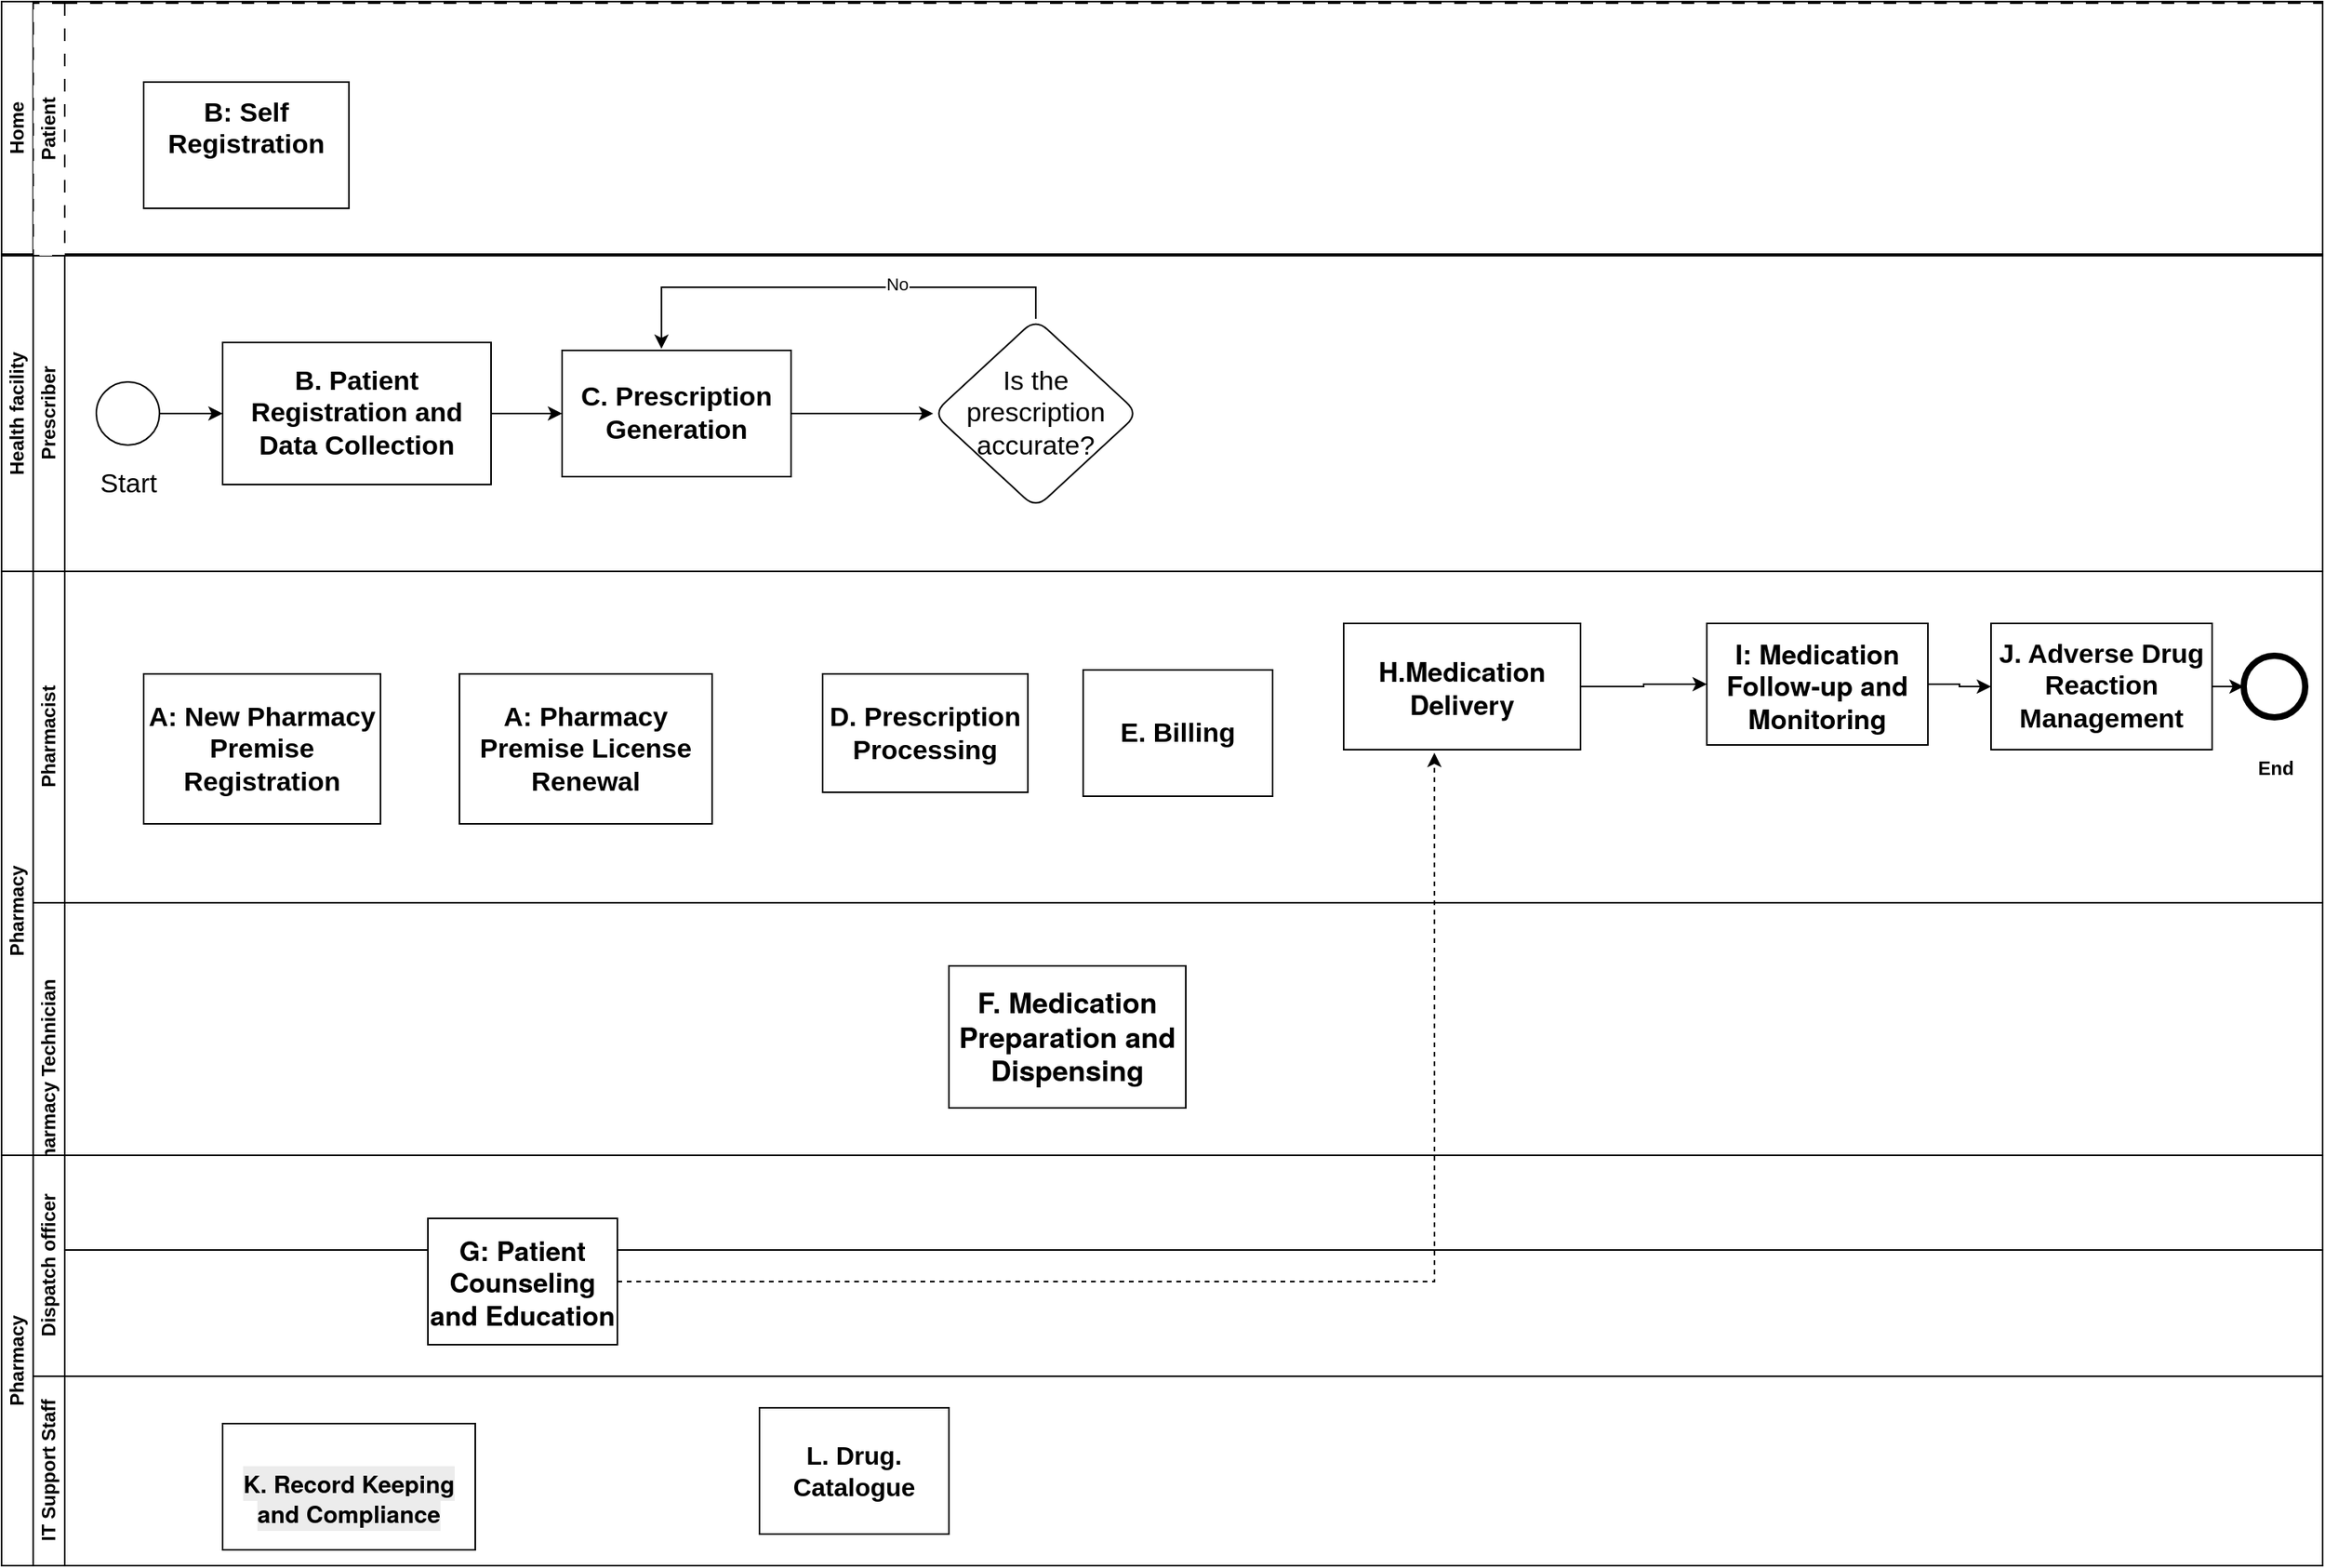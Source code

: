 <mxfile version="28.1.0" pages="12">
  <diagram id="z58UkMzLvxZ88Zd8A9Be" name="Overview">
    <mxGraphModel dx="527" dy="569" grid="1" gridSize="10" guides="1" tooltips="1" connect="1" arrows="1" fold="1" page="1" pageScale="1" pageWidth="1654" pageHeight="1169" math="0" shadow="0">
      <root>
        <mxCell id="0" />
        <mxCell id="1" parent="0" />
        <mxCell id="MFc8TwEXoFbTMnEmnhHI-1" value="Home" style="swimlane;html=1;childLayout=stackLayout;resizeParent=1;resizeParentMax=0;horizontal=0;startSize=20;horizontalStack=0;whiteSpace=wrap;" parent="1" vertex="1">
          <mxGeometry x="130" y="99" width="1470" height="160" as="geometry" />
        </mxCell>
        <mxCell id="LoFIVnIxgqHAPjGkEJDm-10" value="Pharmacy" style="swimlane;html=1;childLayout=stackLayout;resizeParent=1;resizeParentMax=0;horizontal=0;startSize=20;horizontalStack=0;whiteSpace=wrap;" parent="1" vertex="1">
          <mxGeometry x="130" y="460" width="1470" height="430" as="geometry" />
        </mxCell>
        <mxCell id="LoFIVnIxgqHAPjGkEJDm-11" value="Pharmacist" style="swimlane;html=1;startSize=20;horizontal=0;" parent="LoFIVnIxgqHAPjGkEJDm-10" vertex="1">
          <mxGeometry x="20" width="1450" height="210" as="geometry" />
        </mxCell>
        <mxCell id="SL9IZBJ_y124oKuT5V4R-40" value="End" style="text;html=1;align=center;verticalAlign=middle;resizable=0;points=[];autosize=1;strokeColor=none;fillColor=none;fontStyle=1" parent="LoFIVnIxgqHAPjGkEJDm-11" vertex="1">
          <mxGeometry x="1400" y="110" width="40" height="30" as="geometry" />
        </mxCell>
        <mxCell id="pY2IG1z-wTK03OjL8tBm-23" style="edgeStyle=none;curved=1;rounded=0;orthogonalLoop=1;jettySize=auto;html=1;exitX=0.5;exitY=0;exitDx=0;exitDy=0;fontSize=12;startSize=8;endSize=8;" parent="LoFIVnIxgqHAPjGkEJDm-11" edge="1">
          <mxGeometry relative="1" as="geometry">
            <mxPoint x="535" y="33" as="sourcePoint" />
            <mxPoint x="535" y="33" as="targetPoint" />
          </mxGeometry>
        </mxCell>
        <mxCell id="xxmfTIlvp9sonFma-9C1-2" value="" style="ellipse;whiteSpace=wrap;html=1;rounded=1;fontSize=14;spacing=3;strokeWidth=4;" parent="LoFIVnIxgqHAPjGkEJDm-11" vertex="1">
          <mxGeometry x="1400" y="53.5" width="39" height="39" as="geometry" />
        </mxCell>
        <mxCell id="rbwfsHjghB3MCF1E4nQx-14" value="&lt;span style=&quot;font-family: Calibri, sans-serif; font-size: 17px; font-weight: 700;&quot;&gt;D. Prescription Processing&lt;/span&gt;" style="points=[[0.25,0,0],[0.5,0,0],[0.75,0,0],[1,0.25,0],[1,0.5,0],[1,0.75,0],[0.75,1,0],[0.5,1,0],[0.25,1,0],[0,0.75,0],[0,0.5,0],[0,0.25,0]];shape=mxgraph.bpmn.task2;whiteSpace=wrap;rectStyle=rounded;size=10;html=1;container=1;expand=0;collapsible=0;taskMarker=abstract;isLoopSub=1;" parent="LoFIVnIxgqHAPjGkEJDm-11" vertex="1">
          <mxGeometry x="500" y="65" width="130" height="75" as="geometry" />
        </mxCell>
        <mxCell id="rbwfsHjghB3MCF1E4nQx-15" value="&lt;b&gt;&lt;font style=&quot;font-size: 17px;&quot;&gt;E. Billing&lt;/font&gt;&lt;/b&gt;" style="points=[[0.25,0,0],[0.5,0,0],[0.75,0,0],[1,0.25,0],[1,0.5,0],[1,0.75,0],[0.75,1,0],[0.5,1,0],[0.25,1,0],[0,0.75,0],[0,0.5,0],[0,0.25,0]];shape=mxgraph.bpmn.task2;whiteSpace=wrap;rectStyle=rounded;size=10;html=1;container=1;expand=0;collapsible=0;taskMarker=abstract;isLoopSub=1;" parent="LoFIVnIxgqHAPjGkEJDm-11" vertex="1">
          <mxGeometry x="665" y="62.5" width="120" height="80" as="geometry" />
        </mxCell>
        <mxCell id="rbwfsHjghB3MCF1E4nQx-19" value="&lt;b style=&quot;font-family: &amp;quot;Helvetica Neue&amp;quot;;&quot;&gt;&lt;font style=&quot;font-size: 17px;&quot;&gt;H.Medication Delivery&lt;/font&gt;&lt;/b&gt;" style="points=[[0.25,0,0],[0.5,0,0],[0.75,0,0],[1,0.25,0],[1,0.5,0],[1,0.75,0],[0.75,1,0],[0.5,1,0],[0.25,1,0],[0,0.75,0],[0,0.5,0],[0,0.25,0]];shape=mxgraph.bpmn.task2;whiteSpace=wrap;rectStyle=rounded;size=10;html=1;container=1;expand=0;collapsible=0;taskMarker=abstract;isLoopSub=1;" parent="LoFIVnIxgqHAPjGkEJDm-11" vertex="1">
          <mxGeometry x="830" y="33" width="150" height="80" as="geometry" />
        </mxCell>
        <mxCell id="rbwfsHjghB3MCF1E4nQx-20" value="&lt;b style=&quot;caret-color: rgb(0, 0, 0); color: rgb(0, 0, 0); font-family: &amp;quot;Helvetica Neue&amp;quot;; font-size: 12px; font-style: normal; font-variant-caps: normal; letter-spacing: normal; text-align: center; text-indent: 0px; text-transform: none; white-space: normal; word-spacing: 0px; text-size-adjust: auto; -webkit-text-stroke-width: 0px; text-decoration: none;&quot;&gt;&lt;font style=&quot;font-size: 17px;&quot;&gt;I: Medication Follow-up and Monitoring&lt;/font&gt;&lt;/b&gt;" style="points=[[0.25,0,0],[0.5,0,0],[0.75,0,0],[1,0.25,0],[1,0.5,0],[1,0.75,0],[0.75,1,0],[0.5,1,0],[0.25,1,0],[0,0.75,0],[0,0.5,0],[0,0.25,0]];shape=mxgraph.bpmn.task2;whiteSpace=wrap;rectStyle=rounded;size=10;html=1;container=1;expand=0;collapsible=0;taskMarker=abstract;isLoopSub=1;" parent="LoFIVnIxgqHAPjGkEJDm-11" vertex="1">
          <mxGeometry x="1060" y="33" width="140" height="77" as="geometry" />
        </mxCell>
        <mxCell id="rbwfsHjghB3MCF1E4nQx-24" style="edgeStyle=orthogonalEdgeStyle;rounded=0;orthogonalLoop=1;jettySize=auto;html=1;exitX=1;exitY=0.5;exitDx=0;exitDy=0;exitPerimeter=0;entryX=0;entryY=0.5;entryDx=0;entryDy=0;" parent="LoFIVnIxgqHAPjGkEJDm-11" source="rbwfsHjghB3MCF1E4nQx-21" target="xxmfTIlvp9sonFma-9C1-2" edge="1">
          <mxGeometry relative="1" as="geometry" />
        </mxCell>
        <mxCell id="rbwfsHjghB3MCF1E4nQx-21" value="&lt;b style=&quot;caret-color: rgb(0, 0, 0); color: rgb(0, 0, 0); font-family: Helvetica; font-size: 12px; font-style: normal; font-variant-caps: normal; letter-spacing: normal; text-align: center; text-indent: 0px; text-transform: none; white-space: normal; word-spacing: 0px; text-size-adjust: auto; -webkit-text-stroke-width: 0px; text-decoration: none;&quot;&gt;&lt;font style=&quot;font-size: 17px;&quot;&gt;J. Adverse Drug Reaction Management&lt;/font&gt;&lt;/b&gt;" style="points=[[0.25,0,0],[0.5,0,0],[0.75,0,0],[1,0.25,0],[1,0.5,0],[1,0.75,0],[0.75,1,0],[0.5,1,0],[0.25,1,0],[0,0.75,0],[0,0.5,0],[0,0.25,0]];shape=mxgraph.bpmn.task2;whiteSpace=wrap;rectStyle=rounded;size=10;html=1;container=1;expand=0;collapsible=0;taskMarker=abstract;isLoopSub=1;" parent="LoFIVnIxgqHAPjGkEJDm-11" vertex="1">
          <mxGeometry x="1240" y="33" width="140" height="80" as="geometry" />
        </mxCell>
        <mxCell id="rbwfsHjghB3MCF1E4nQx-22" style="edgeStyle=orthogonalEdgeStyle;rounded=0;orthogonalLoop=1;jettySize=auto;html=1;exitX=1;exitY=0.5;exitDx=0;exitDy=0;exitPerimeter=0;entryX=0;entryY=0.5;entryDx=0;entryDy=0;entryPerimeter=0;" parent="LoFIVnIxgqHAPjGkEJDm-11" source="rbwfsHjghB3MCF1E4nQx-19" target="rbwfsHjghB3MCF1E4nQx-20" edge="1">
          <mxGeometry relative="1" as="geometry" />
        </mxCell>
        <mxCell id="rbwfsHjghB3MCF1E4nQx-23" style="edgeStyle=orthogonalEdgeStyle;rounded=0;orthogonalLoop=1;jettySize=auto;html=1;exitX=1;exitY=0.5;exitDx=0;exitDy=0;exitPerimeter=0;entryX=0;entryY=0.5;entryDx=0;entryDy=0;entryPerimeter=0;" parent="LoFIVnIxgqHAPjGkEJDm-11" source="rbwfsHjghB3MCF1E4nQx-20" target="rbwfsHjghB3MCF1E4nQx-21" edge="1">
          <mxGeometry relative="1" as="geometry" />
        </mxCell>
        <mxCell id="hWOvcG9va4g8bHCoOeRZ-1" value="&lt;p style=&quot;line-height: 1.2; margin-top: 0pt; margin-bottom: 0pt;&quot; dir=&quot;ltr&quot;&gt;&lt;span style=&quot;font-family: Calibri, sans-serif; font-weight: 700; font-variant-numeric: normal; font-variant-east-asian: normal; font-variant-alternates: normal; font-variant-position: normal; vertical-align: baseline;&quot;&gt;&lt;font style=&quot;font-size: 17px;&quot;&gt;A: New Pharmacy Premise Registration&lt;/font&gt;&lt;/span&gt;&lt;/p&gt;" style="points=[[0.25,0,0],[0.5,0,0],[0.75,0,0],[1,0.25,0],[1,0.5,0],[1,0.75,0],[0.75,1,0],[0.5,1,0],[0.25,1,0],[0,0.75,0],[0,0.5,0],[0,0.25,0]];shape=mxgraph.bpmn.task2;whiteSpace=wrap;rectStyle=rounded;size=10;html=1;container=1;expand=0;collapsible=0;taskMarker=abstract;isLoopSub=1;" parent="LoFIVnIxgqHAPjGkEJDm-11" vertex="1">
          <mxGeometry x="70" y="65" width="150" height="95" as="geometry" />
        </mxCell>
        <mxCell id="4C23CpQWGJzHKlfyxGKg-1" value="&lt;p style=&quot;line-height: 1.2; margin-top: 0pt; margin-bottom: 0pt;&quot; dir=&quot;ltr&quot;&gt;&lt;span style=&quot;font-family: Calibri, sans-serif; font-weight: 700; font-variant-numeric: normal; font-variant-east-asian: normal; font-variant-alternates: normal; font-variant-position: normal; vertical-align: baseline;&quot;&gt;&lt;font style=&quot;font-size: 17px;&quot;&gt;A: Pharmacy Premise License Renewal&lt;/font&gt;&lt;/span&gt;&lt;/p&gt;" style="points=[[0.25,0,0],[0.5,0,0],[0.75,0,0],[1,0.25,0],[1,0.5,0],[1,0.75,0],[0.75,1,0],[0.5,1,0],[0.25,1,0],[0,0.75,0],[0,0.5,0],[0,0.25,0]];shape=mxgraph.bpmn.task2;whiteSpace=wrap;rectStyle=rounded;size=10;html=1;container=1;expand=0;collapsible=0;taskMarker=abstract;isLoopSub=1;" vertex="1" parent="LoFIVnIxgqHAPjGkEJDm-11">
          <mxGeometry x="270" y="65" width="160" height="95" as="geometry" />
        </mxCell>
        <mxCell id="LoFIVnIxgqHAPjGkEJDm-12" value="Pharmacy Technician" style="swimlane;html=1;startSize=20;horizontal=0;" parent="LoFIVnIxgqHAPjGkEJDm-10" vertex="1">
          <mxGeometry x="20" y="210" width="1450" height="220" as="geometry" />
        </mxCell>
        <mxCell id="rbwfsHjghB3MCF1E4nQx-25" value="&lt;b style=&quot;font-family: &amp;quot;Helvetica Neue&amp;quot;;&quot;&gt;&lt;font style=&quot;font-size: 18px;&quot;&gt;F. Medication Preparation and Dispensing&lt;/font&gt;&lt;/b&gt;" style="points=[[0.25,0,0],[0.5,0,0],[0.75,0,0],[1,0.25,0],[1,0.5,0],[1,0.75,0],[0.75,1,0],[0.5,1,0],[0.25,1,0],[0,0.75,0],[0,0.5,0],[0,0.25,0]];shape=mxgraph.bpmn.task2;whiteSpace=wrap;rectStyle=rounded;size=10;html=1;container=1;expand=0;collapsible=0;taskMarker=abstract;isLoopSub=1;" parent="LoFIVnIxgqHAPjGkEJDm-12" vertex="1">
          <mxGeometry x="580" y="40" width="150" height="90" as="geometry" />
        </mxCell>
        <mxCell id="LoFIVnIxgqHAPjGkEJDm-16" value="Health facility" style="swimlane;html=1;childLayout=stackLayout;resizeParent=1;resizeParentMax=0;horizontal=0;startSize=20;horizontalStack=0;whiteSpace=wrap;" parent="1" vertex="1">
          <mxGeometry x="130" y="260" width="1470" height="200" as="geometry" />
        </mxCell>
        <mxCell id="LoFIVnIxgqHAPjGkEJDm-17" value="Prescriber" style="swimlane;html=1;startSize=20;horizontal=0;" parent="LoFIVnIxgqHAPjGkEJDm-16" vertex="1">
          <mxGeometry x="20" width="1450" height="200" as="geometry" />
        </mxCell>
        <mxCell id="zo7YseVFT2ZgFNzBAHzz-5" value="" style="edgeStyle=orthogonalEdgeStyle;rounded=0;orthogonalLoop=1;jettySize=auto;html=1;entryX=0;entryY=0.5;entryDx=0;entryDy=0;entryPerimeter=0;exitX=1;exitY=0.5;exitDx=0;exitDy=0;exitPerimeter=0;" parent="LoFIVnIxgqHAPjGkEJDm-17" source="rbwfsHjghB3MCF1E4nQx-11" target="rbwfsHjghB3MCF1E4nQx-9" edge="1">
          <mxGeometry relative="1" as="geometry">
            <mxPoint x="290" y="100" as="sourcePoint" />
            <mxPoint x="320" y="100" as="targetPoint" />
          </mxGeometry>
        </mxCell>
        <mxCell id="k42c4vTE9eBuGUdbC--N-1" value="&lt;font style=&quot;font-size: 17px;&quot;&gt;&lt;b id=&quot;docs-internal-guid-80a414e3-7fff-8887-1734-a7b34acb1453&quot; style=&quot;font-weight: normal;&quot;&gt;&lt;span style=&quot;font-family: Calibri, sans-serif; color: rgb(0, 0, 0); background-color: transparent; font-weight: 400; font-style: normal; font-variant: normal; text-decoration: none; vertical-align: baseline; white-space: pre-wrap;&quot;&gt;Is the prescription accurate?&lt;/span&gt;&lt;/b&gt;&lt;br&gt;&lt;/font&gt;" style="rhombus;whiteSpace=wrap;html=1;rounded=1;" parent="LoFIVnIxgqHAPjGkEJDm-17" vertex="1">
          <mxGeometry x="570" y="40" width="130" height="120" as="geometry" />
        </mxCell>
        <mxCell id="SL9IZBJ_y124oKuT5V4R-43" style="edgeStyle=orthogonalEdgeStyle;rounded=0;orthogonalLoop=1;jettySize=auto;html=1;exitX=1;exitY=0.5;exitDx=0;exitDy=0;entryX=0;entryY=0.5;entryDx=0;entryDy=0;entryPerimeter=0;" parent="LoFIVnIxgqHAPjGkEJDm-17" source="SL9IZBJ_y124oKuT5V4R-41" target="rbwfsHjghB3MCF1E4nQx-11" edge="1">
          <mxGeometry relative="1" as="geometry">
            <mxPoint x="119" y="100" as="targetPoint" />
          </mxGeometry>
        </mxCell>
        <mxCell id="SL9IZBJ_y124oKuT5V4R-41" value="" style="ellipse;whiteSpace=wrap;html=1;aspect=fixed;" parent="LoFIVnIxgqHAPjGkEJDm-17" vertex="1">
          <mxGeometry x="40" y="80" width="40" height="40" as="geometry" />
        </mxCell>
        <mxCell id="SL9IZBJ_y124oKuT5V4R-42" value="Start" style="text;html=1;align=center;verticalAlign=middle;resizable=0;points=[];autosize=1;strokeColor=none;fillColor=none;fontSize=17;" parent="LoFIVnIxgqHAPjGkEJDm-17" vertex="1">
          <mxGeometry x="30" y="130" width="60" height="30" as="geometry" />
        </mxCell>
        <mxCell id="rbwfsHjghB3MCF1E4nQx-10" style="edgeStyle=orthogonalEdgeStyle;rounded=0;orthogonalLoop=1;jettySize=auto;html=1;exitX=1;exitY=0.5;exitDx=0;exitDy=0;exitPerimeter=0;entryX=0;entryY=0.5;entryDx=0;entryDy=0;" parent="LoFIVnIxgqHAPjGkEJDm-17" source="rbwfsHjghB3MCF1E4nQx-9" target="k42c4vTE9eBuGUdbC--N-1" edge="1">
          <mxGeometry relative="1" as="geometry" />
        </mxCell>
        <mxCell id="rbwfsHjghB3MCF1E4nQx-9" value="&lt;span style=&quot;font-family: Calibri, sans-serif; font-size: 17px; font-weight: 700;&quot;&gt;C. Prescription Generation&lt;/span&gt;" style="points=[[0.25,0,0],[0.5,0,0],[0.75,0,0],[1,0.25,0],[1,0.5,0],[1,0.75,0],[0.75,1,0],[0.5,1,0],[0.25,1,0],[0,0.75,0],[0,0.5,0],[0,0.25,0]];shape=mxgraph.bpmn.task2;whiteSpace=wrap;rectStyle=rounded;size=10;html=1;container=1;expand=0;collapsible=0;taskMarker=abstract;isLoopSub=1;" parent="LoFIVnIxgqHAPjGkEJDm-17" vertex="1">
          <mxGeometry x="335" y="60" width="145" height="80" as="geometry" />
        </mxCell>
        <mxCell id="rbwfsHjghB3MCF1E4nQx-11" value="&lt;span style=&quot;font-family: Calibri, sans-serif; font-size: 17px; font-weight: 700;&quot;&gt;B. Patient Registration and Data Collection&lt;/span&gt;" style="points=[[0.25,0,0],[0.5,0,0],[0.75,0,0],[1,0.25,0],[1,0.5,0],[1,0.75,0],[0.75,1,0],[0.5,1,0],[0.25,1,0],[0,0.75,0],[0,0.5,0],[0,0.25,0]];shape=mxgraph.bpmn.task2;whiteSpace=wrap;rectStyle=rounded;size=10;html=1;container=1;expand=0;collapsible=0;taskMarker=abstract;isLoopSub=1;" parent="LoFIVnIxgqHAPjGkEJDm-17" vertex="1">
          <mxGeometry x="120" y="55" width="170" height="90" as="geometry" />
        </mxCell>
        <mxCell id="rbwfsHjghB3MCF1E4nQx-12" style="edgeStyle=orthogonalEdgeStyle;rounded=0;orthogonalLoop=1;jettySize=auto;html=1;exitX=0.5;exitY=0;exitDx=0;exitDy=0;entryX=0.434;entryY=-0.012;entryDx=0;entryDy=0;entryPerimeter=0;" parent="LoFIVnIxgqHAPjGkEJDm-17" source="k42c4vTE9eBuGUdbC--N-1" target="rbwfsHjghB3MCF1E4nQx-9" edge="1">
          <mxGeometry relative="1" as="geometry" />
        </mxCell>
        <mxCell id="rbwfsHjghB3MCF1E4nQx-13" value="No" style="edgeLabel;html=1;align=center;verticalAlign=middle;resizable=0;points=[];" parent="rbwfsHjghB3MCF1E4nQx-12" vertex="1" connectable="0">
          <mxGeometry x="-0.271" y="-2" relative="1" as="geometry">
            <mxPoint as="offset" />
          </mxGeometry>
        </mxCell>
        <mxCell id="rFtyr8tTAtumKJGWqgVe-1" value="Pharmacy" style="swimlane;html=1;childLayout=stackLayout;resizeParent=1;resizeParentMax=0;horizontal=0;startSize=20;horizontalStack=0;whiteSpace=wrap;" parent="1" vertex="1">
          <mxGeometry x="130" y="830" width="1470" height="260" as="geometry" />
        </mxCell>
        <mxCell id="LoFIVnIxgqHAPjGkEJDm-13" value="Dispatch officer" style="swimlane;html=1;startSize=20;horizontal=0;" parent="rFtyr8tTAtumKJGWqgVe-1" vertex="1">
          <mxGeometry x="20" width="1450" height="140" as="geometry" />
        </mxCell>
        <mxCell id="rbwfsHjghB3MCF1E4nQx-26" value="&lt;b style=&quot;font-family: &amp;quot;Helvetica Neue&amp;quot;;&quot;&gt;&lt;font style=&quot;font-size: 17px;&quot;&gt;G: Patient Counseling and Education&lt;/font&gt;&lt;/b&gt;" style="points=[[0.25,0,0],[0.5,0,0],[0.75,0,0],[1,0.25,0],[1,0.5,0],[1,0.75,0],[0.75,1,0],[0.5,1,0],[0.25,1,0],[0,0.75,0],[0,0.5,0],[0,0.25,0]];shape=mxgraph.bpmn.task2;whiteSpace=wrap;rectStyle=rounded;size=10;html=1;container=1;expand=0;collapsible=0;taskMarker=abstract;isLoopSub=1;" parent="LoFIVnIxgqHAPjGkEJDm-13" vertex="1">
          <mxGeometry x="250" y="40" width="120" height="80" as="geometry" />
        </mxCell>
        <mxCell id="rFtyr8tTAtumKJGWqgVe-2" value="IT Support Staff" style="swimlane;html=1;startSize=20;horizontal=0;" parent="rFtyr8tTAtumKJGWqgVe-1" vertex="1">
          <mxGeometry x="20" y="140" width="1450" height="120" as="geometry" />
        </mxCell>
        <mxCell id="rbwfsHjghB3MCF1E4nQx-27" value="&lt;br class=&quot;Apple-interchange-newline&quot;&gt;&lt;span style=&quot;caret-color: rgb(0, 0, 0); color: rgb(0, 0, 0); font-family: &amp;quot;Helvetica Neue&amp;quot;; font-size: 15px; font-style: normal; font-variant-caps: normal; font-weight: 700; letter-spacing: normal; text-align: center; text-indent: 0px; text-transform: none; white-space: normal; word-spacing: 0px; text-size-adjust: auto; -webkit-text-stroke-width: 0px; background-color: rgb(236, 236, 236); text-decoration: none; float: none; display: inline !important;&quot;&gt;K. Record Keeping and Compliance&lt;/span&gt;" style="points=[[0.25,0,0],[0.5,0,0],[0.75,0,0],[1,0.25,0],[1,0.5,0],[1,0.75,0],[0.75,1,0],[0.5,1,0],[0.25,1,0],[0,0.75,0],[0,0.5,0],[0,0.25,0]];shape=mxgraph.bpmn.task2;whiteSpace=wrap;rectStyle=rounded;size=10;html=1;container=1;expand=0;collapsible=0;taskMarker=abstract;isLoopSub=1;" parent="rFtyr8tTAtumKJGWqgVe-2" vertex="1">
          <mxGeometry x="120" y="30" width="160" height="80" as="geometry" />
        </mxCell>
        <mxCell id="rbwfsHjghB3MCF1E4nQx-28" value="&lt;b style=&quot;caret-color: rgb(0, 0, 0); color: rgb(0, 0, 0); font-family: Calibri, sans-serif; font-size: 16px; font-style: normal; font-variant-caps: normal; letter-spacing: normal; text-align: center; text-indent: 0px; text-transform: none; white-space: normal; word-spacing: 0px; text-size-adjust: auto; -webkit-text-stroke-width: 0px; text-decoration: none;&quot;&gt;L. Drug. Catalogue&lt;/b&gt;" style="points=[[0.25,0,0],[0.5,0,0],[0.75,0,0],[1,0.25,0],[1,0.5,0],[1,0.75,0],[0.75,1,0],[0.5,1,0],[0.25,1,0],[0,0.75,0],[0,0.5,0],[0,0.25,0]];shape=mxgraph.bpmn.task2;whiteSpace=wrap;rectStyle=rounded;size=10;html=1;container=1;expand=0;collapsible=0;taskMarker=abstract;isLoopSub=1;" parent="rFtyr8tTAtumKJGWqgVe-2" vertex="1">
          <mxGeometry x="460" y="20" width="120" height="80" as="geometry" />
        </mxCell>
        <mxCell id="SL9IZBJ_y124oKuT5V4R-36" style="edgeStyle=orthogonalEdgeStyle;rounded=0;orthogonalLoop=1;jettySize=auto;html=1;exitX=1;exitY=0.5;exitDx=0;exitDy=0;dashed=1;entryX=0.383;entryY=1.025;entryDx=0;entryDy=0;entryPerimeter=0;exitPerimeter=0;" parent="1" source="rbwfsHjghB3MCF1E4nQx-26" target="rbwfsHjghB3MCF1E4nQx-19" edge="1">
          <mxGeometry relative="1" as="geometry">
            <mxPoint x="1060" y="620" as="targetPoint" />
          </mxGeometry>
        </mxCell>
        <mxCell id="MFc8TwEXoFbTMnEmnhHI-2" value="Patient" style="swimlane;html=1;startSize=20;horizontal=0;dashed=1;dashPattern=8 8;" parent="1" vertex="1">
          <mxGeometry x="150" y="100" width="1450" height="160" as="geometry" />
        </mxCell>
        <mxCell id="rbwfsHjghB3MCF1E4nQx-2" value="&lt;p style=&quot;line-height: 1.2; margin-top: 0pt; margin-bottom: 0pt;&quot; dir=&quot;ltr&quot;&gt;&lt;span style=&quot;font-family: Calibri, sans-serif; font-weight: 700; font-variant-numeric: normal; font-variant-east-asian: normal; font-variant-alternates: normal; font-variant-position: normal; vertical-align: baseline;&quot;&gt;&lt;font style=&quot;font-size: 17px;&quot;&gt;B: Self Registration&lt;/font&gt;&lt;/span&gt;&lt;/p&gt;&lt;div&gt;&lt;span style=&quot;font-family: Calibri, sans-serif; font-weight: 700; font-variant-numeric: normal; font-variant-east-asian: normal; font-variant-alternates: normal; font-variant-position: normal; vertical-align: baseline;&quot;&gt;&lt;font style=&quot;font-size: 17px;&quot;&gt;&lt;br&gt;&lt;/font&gt;&lt;/span&gt;&lt;/div&gt;" style="points=[[0.25,0,0],[0.5,0,0],[0.75,0,0],[1,0.25,0],[1,0.5,0],[1,0.75,0],[0.75,1,0],[0.5,1,0],[0.25,1,0],[0,0.75,0],[0,0.5,0],[0,0.25,0]];shape=mxgraph.bpmn.task2;whiteSpace=wrap;rectStyle=rounded;size=10;html=1;container=1;expand=0;collapsible=0;taskMarker=abstract;isLoopSub=1;" parent="MFc8TwEXoFbTMnEmnhHI-2" vertex="1">
          <mxGeometry x="70" y="50" width="130" height="80" as="geometry" />
        </mxCell>
      </root>
    </mxGraphModel>
  </diagram>
  <diagram id="xgjKoP19137VQ2aTJFlR" name="pharmacy registration">
    <mxGraphModel dx="1156" dy="833" grid="1" gridSize="10" guides="1" tooltips="1" connect="1" arrows="1" fold="1" page="1" pageScale="1" pageWidth="850" pageHeight="1100" math="0" shadow="0">
      <root>
        <mxCell id="0" />
        <mxCell id="1" parent="0" />
        <mxCell id="hRZ_Q1nf486LsFCSrIwX-1" value="&lt;span id=&quot;docs-internal-guid-90e6494d-7fff-451f-3478-2fb641c76356&quot; style=&quot;font-weight:normal;&quot;&gt;&lt;p style=&quot;line-height:1.2;margin-top:0pt;margin-bottom:0pt;&quot; dir=&quot;ltr&quot;&gt;&lt;span style=&quot;font-size: 12pt; font-family: Calibri, sans-serif; background-color: transparent; font-weight: 700; font-variant-numeric: normal; font-variant-east-asian: normal; font-variant-alternates: normal; font-variant-position: normal; font-variant-emoji: normal; vertical-align: baseline; white-space-collapse: preserve;&quot;&gt;&lt;br&gt;&lt;/span&gt;&lt;/p&gt;&lt;p style=&quot;line-height:1.2;margin-top:0pt;margin-bottom:0pt;&quot; dir=&quot;ltr&quot;&gt;&lt;span style=&quot;font-size: 12pt; font-family: Calibri, sans-serif; background-color: transparent; font-weight: 700; font-variant-numeric: normal; font-variant-east-asian: normal; font-variant-alternates: normal; font-variant-position: normal; font-variant-emoji: normal; vertical-align: baseline; white-space-collapse: preserve;&quot;&gt;Pharmacy Registration&lt;/span&gt;&lt;/p&gt;&lt;div&gt;&lt;span style=&quot;font-size: 12pt; font-family: Calibri, sans-serif; background-color: transparent; font-weight: 700; font-variant-numeric: normal; font-variant-east-asian: normal; font-variant-alternates: normal; font-variant-position: normal; font-variant-emoji: normal; vertical-align: baseline; white-space-collapse: preserve;&quot;&gt;&lt;br&gt;&lt;/span&gt;&lt;/div&gt;&lt;/span&gt;" style="swimlane;html=1;childLayout=stackLayout;resizeParent=1;resizeParentMax=0;horizontal=1;startSize=40;horizontalStack=0;whiteSpace=wrap;strokeColor=#330000;" parent="1" vertex="1">
          <mxGeometry x="320" y="170" width="2420" height="570" as="geometry">
            <mxRectangle x="200" y="120" width="300" height="70" as="alternateBounds" />
          </mxGeometry>
        </mxCell>
        <mxCell id="hRZ_Q1nf486LsFCSrIwX-2" value="Pharmacist/PIC/PCN" style="swimlane;html=1;startSize=20;horizontal=0;" parent="hRZ_Q1nf486LsFCSrIwX-1" vertex="1">
          <mxGeometry y="40" width="2420" height="530" as="geometry" />
        </mxCell>
        <mxCell id="hRZ_Q1nf486LsFCSrIwX-3" value="" style="edgeStyle=none;curved=1;rounded=0;orthogonalLoop=1;jettySize=auto;html=1;fontSize=12;startSize=8;endSize=8;" parent="hRZ_Q1nf486LsFCSrIwX-2" source="hRZ_Q1nf486LsFCSrIwX-4" target="hRZ_Q1nf486LsFCSrIwX-12" edge="1">
          <mxGeometry relative="1" as="geometry" />
        </mxCell>
        <mxCell id="hRZ_Q1nf486LsFCSrIwX-4" value="" style="ellipse;whiteSpace=wrap;html=1;aspect=fixed;" parent="hRZ_Q1nf486LsFCSrIwX-2" vertex="1">
          <mxGeometry x="40" y="200" width="40" height="40" as="geometry" />
        </mxCell>
        <mxCell id="hRZ_Q1nf486LsFCSrIwX-8" value="Start" style="text;html=1;align=center;verticalAlign=middle;whiteSpace=wrap;rounded=0;" parent="hRZ_Q1nf486LsFCSrIwX-2" vertex="1">
          <mxGeometry x="30" y="247.25" width="60" height="30" as="geometry" />
        </mxCell>
        <mxCell id="jJofT1u9h57vT83anDHn-2" value="" style="edgeStyle=orthogonalEdgeStyle;rounded=0;orthogonalLoop=1;jettySize=auto;html=1;" parent="hRZ_Q1nf486LsFCSrIwX-2" source="hRZ_Q1nf486LsFCSrIwX-12" target="jJofT1u9h57vT83anDHn-1" edge="1">
          <mxGeometry relative="1" as="geometry" />
        </mxCell>
        <mxCell id="hRZ_Q1nf486LsFCSrIwX-12" value="1. Pharmacist Eligibility Check" style="whiteSpace=wrap;html=1;rounded=1;" parent="hRZ_Q1nf486LsFCSrIwX-2" vertex="1">
          <mxGeometry x="105" y="186.25" width="140" height="72" as="geometry" />
        </mxCell>
        <mxCell id="01ud3cgWg3RpKSbvouNr-18" value="" style="edgeStyle=orthogonalEdgeStyle;rounded=0;orthogonalLoop=1;jettySize=auto;html=1;" parent="hRZ_Q1nf486LsFCSrIwX-2" source="jJofT1u9h57vT83anDHn-1" target="jJofT1u9h57vT83anDHn-3" edge="1">
          <mxGeometry relative="1" as="geometry" />
        </mxCell>
        <mxCell id="01ud3cgWg3RpKSbvouNr-19" value="No" style="edgeLabel;html=1;align=center;verticalAlign=middle;resizable=0;points=[];" parent="01ud3cgWg3RpKSbvouNr-18" vertex="1" connectable="0">
          <mxGeometry x="-0.349" y="-1" relative="1" as="geometry">
            <mxPoint as="offset" />
          </mxGeometry>
        </mxCell>
        <mxCell id="ks5YJgyao90eE9hIX39Y-9" value="" style="edgeStyle=orthogonalEdgeStyle;rounded=0;orthogonalLoop=1;jettySize=auto;html=1;" parent="hRZ_Q1nf486LsFCSrIwX-2" source="jJofT1u9h57vT83anDHn-1" target="suslHy56cbgjiULSH5c7-21" edge="1">
          <mxGeometry relative="1" as="geometry" />
        </mxCell>
        <mxCell id="jJofT1u9h57vT83anDHn-1" value="&lt;span style=&quot;background-color: transparent; color: light-dark(rgb(0, 0, 0), rgb(255, 255, 255));&quot;&gt;2. Fully registered?&lt;/span&gt;&lt;div&gt;&lt;span style=&quot;background-color: transparent; color: light-dark(rgb(0, 0, 0), rgb(255, 255, 255));&quot;&gt;NYSC Completed?&lt;/span&gt;&lt;/div&gt;&lt;div&gt;&lt;span style=&quot;background-color: transparent; color: light-dark(rgb(0, 0, 0), rgb(255, 255, 255));&quot;&gt;MCPD up-to date?(if eligible)&amp;nbsp;&lt;/span&gt;&lt;/div&gt;" style="rhombus;whiteSpace=wrap;html=1;rounded=1;" parent="hRZ_Q1nf486LsFCSrIwX-2" vertex="1">
          <mxGeometry x="270" y="140.25" width="190" height="164" as="geometry" />
        </mxCell>
        <mxCell id="jJofT1u9h57vT83anDHn-3" value="Not Eligible" style="whiteSpace=wrap;html=1;rounded=1;" parent="hRZ_Q1nf486LsFCSrIwX-2" vertex="1">
          <mxGeometry x="295" y="380" width="140" height="72" as="geometry" />
        </mxCell>
        <mxCell id="B11EI_H-9VJec8FfW6gR-6" value="" style="edgeStyle=orthogonalEdgeStyle;rounded=0;orthogonalLoop=1;jettySize=auto;html=1;" parent="hRZ_Q1nf486LsFCSrIwX-2" source="jJofT1u9h57vT83anDHn-91" target="B11EI_H-9VJec8FfW6gR-5" edge="1">
          <mxGeometry relative="1" as="geometry" />
        </mxCell>
        <mxCell id="B11EI_H-9VJec8FfW6gR-7" value="Yes" style="edgeLabel;html=1;align=center;verticalAlign=middle;resizable=0;points=[];" parent="B11EI_H-9VJec8FfW6gR-6" vertex="1" connectable="0">
          <mxGeometry x="-0.347" y="3" relative="1" as="geometry">
            <mxPoint as="offset" />
          </mxGeometry>
        </mxCell>
        <mxCell id="eO5cQ5-H8gP7AQt84UkB-4" value="" style="edgeStyle=orthogonalEdgeStyle;rounded=0;orthogonalLoop=1;jettySize=auto;html=1;" parent="hRZ_Q1nf486LsFCSrIwX-2" source="jJofT1u9h57vT83anDHn-91" target="B11EI_H-9VJec8FfW6gR-5" edge="1">
          <mxGeometry relative="1" as="geometry" />
        </mxCell>
        <mxCell id="eO5cQ5-H8gP7AQt84UkB-8" value="No" style="edgeStyle=orthogonalEdgeStyle;rounded=0;orthogonalLoop=1;jettySize=auto;html=1;" parent="hRZ_Q1nf486LsFCSrIwX-2" source="jJofT1u9h57vT83anDHn-91" target="XKUChcP-cVjl1O-KuDd3-3" edge="1">
          <mxGeometry relative="1" as="geometry" />
        </mxCell>
        <mxCell id="jJofT1u9h57vT83anDHn-91" value="6. Inspection passed" style="rhombus;whiteSpace=wrap;html=1;rounded=1;" parent="hRZ_Q1nf486LsFCSrIwX-2" vertex="1">
          <mxGeometry x="1480" y="178.32" width="100" height="90" as="geometry" />
        </mxCell>
        <mxCell id="jJofT1u9h57vT83anDHn-110" value="" style="edgeStyle=orthogonalEdgeStyle;rounded=0;orthogonalLoop=1;jettySize=auto;html=1;" parent="hRZ_Q1nf486LsFCSrIwX-2" source="jJofT1u9h57vT83anDHn-106" target="jJofT1u9h57vT83anDHn-109" edge="1">
          <mxGeometry relative="1" as="geometry" />
        </mxCell>
        <mxCell id="jJofT1u9h57vT83anDHn-106" value="4. PCN Inspection scheduled&amp;nbsp;" style="whiteSpace=wrap;html=1;rounded=1;" parent="hRZ_Q1nf486LsFCSrIwX-2" vertex="1">
          <mxGeometry x="1130" y="192.5" width="140" height="60.5" as="geometry" />
        </mxCell>
        <mxCell id="XKUChcP-cVjl1O-KuDd3-2" value="" style="edgeStyle=orthogonalEdgeStyle;rounded=0;orthogonalLoop=1;jettySize=auto;html=1;" parent="hRZ_Q1nf486LsFCSrIwX-2" source="jJofT1u9h57vT83anDHn-109" target="jJofT1u9h57vT83anDHn-91" edge="1">
          <mxGeometry relative="1" as="geometry" />
        </mxCell>
        <mxCell id="jJofT1u9h57vT83anDHn-109" value="5. Premise inspection per PCN guidelines" style="whiteSpace=wrap;html=1;rounded=1;" parent="hRZ_Q1nf486LsFCSrIwX-2" vertex="1">
          <mxGeometry x="1310" y="193.07" width="140" height="60.5" as="geometry" />
        </mxCell>
        <mxCell id="XKUChcP-cVjl1O-KuDd3-1" value="" style="edgeStyle=orthogonalEdgeStyle;rounded=0;orthogonalLoop=1;jettySize=auto;html=1;" parent="hRZ_Q1nf486LsFCSrIwX-2" source="suslHy56cbgjiULSH5c7-21" target="jJofT1u9h57vT83anDHn-106" edge="1">
          <mxGeometry relative="1" as="geometry" />
        </mxCell>
        <mxCell id="suslHy56cbgjiULSH5c7-21" value="" style="whiteSpace=wrap;html=1;rounded=1;movable=1;resizable=1;rotatable=1;deletable=1;editable=1;locked=0;connectable=1;fillColor=#f9f7ed;strokeColor=#36393d;" parent="hRZ_Q1nf486LsFCSrIwX-2" vertex="1">
          <mxGeometry x="490" y="97.53" width="600" height="249.44" as="geometry" />
        </mxCell>
        <mxCell id="suslHy56cbgjiULSH5c7-14" value="&lt;span style=&quot;color: rgb(0, 0, 0);&quot;&gt;3. Submit form B and other documents&lt;/span&gt;" style="text;html=1;align=center;verticalAlign=middle;whiteSpace=wrap;rounded=0;fontStyle=1;fontColor=light-dark(#ff0000, #ededed);" parent="hRZ_Q1nf486LsFCSrIwX-2" vertex="1">
          <mxGeometry x="660" y="120" width="280" height="30" as="geometry" />
        </mxCell>
        <mxCell id="eO5cQ5-H8gP7AQt84UkB-7" value="" style="edgeStyle=orthogonalEdgeStyle;rounded=0;orthogonalLoop=1;jettySize=auto;html=1;" parent="hRZ_Q1nf486LsFCSrIwX-2" source="XKUChcP-cVjl1O-KuDd3-3" target="jJofT1u9h57vT83anDHn-106" edge="1">
          <mxGeometry relative="1" as="geometry" />
        </mxCell>
        <mxCell id="XKUChcP-cVjl1O-KuDd3-3" value="7. Address Deficincies" style="whiteSpace=wrap;html=1;rounded=1;" parent="hRZ_Q1nf486LsFCSrIwX-2" vertex="1">
          <mxGeometry x="1460" y="340" width="140" height="60.5" as="geometry" />
        </mxCell>
        <mxCell id="B11EI_H-9VJec8FfW6gR-10" value="" style="edgeStyle=orthogonalEdgeStyle;rounded=0;orthogonalLoop=1;jettySize=auto;html=1;" parent="hRZ_Q1nf486LsFCSrIwX-2" source="B11EI_H-9VJec8FfW6gR-5" target="B11EI_H-9VJec8FfW6gR-9" edge="1">
          <mxGeometry relative="1" as="geometry" />
        </mxCell>
        <mxCell id="B11EI_H-9VJec8FfW6gR-12" value="" style="edgeStyle=orthogonalEdgeStyle;rounded=0;orthogonalLoop=1;jettySize=auto;html=1;" parent="hRZ_Q1nf486LsFCSrIwX-2" source="B11EI_H-9VJec8FfW6gR-9" target="B11EI_H-9VJec8FfW6gR-11" edge="1">
          <mxGeometry relative="1" as="geometry" />
        </mxCell>
        <mxCell id="B11EI_H-9VJec8FfW6gR-9" value="9. Documents forwarded to PCN Registry within 10 working days" style="whiteSpace=wrap;html=1;rounded=1;" parent="hRZ_Q1nf486LsFCSrIwX-2" vertex="1">
          <mxGeometry x="1820" y="192.5" width="140" height="60.5" as="geometry" />
        </mxCell>
        <mxCell id="B11EI_H-9VJec8FfW6gR-14" value="" style="edgeStyle=orthogonalEdgeStyle;rounded=0;orthogonalLoop=1;jettySize=auto;html=1;" parent="hRZ_Q1nf486LsFCSrIwX-2" source="B11EI_H-9VJec8FfW6gR-11" target="B11EI_H-9VJec8FfW6gR-13" edge="1">
          <mxGeometry relative="1" as="geometry" />
        </mxCell>
        <mxCell id="B11EI_H-9VJec8FfW6gR-11" value="10. License issued within 21 working days&amp;nbsp; if compliant" style="whiteSpace=wrap;html=1;rounded=1;" parent="hRZ_Q1nf486LsFCSrIwX-2" vertex="1">
          <mxGeometry x="1990" y="192" width="140" height="60.5" as="geometry" />
        </mxCell>
        <mxCell id="QpXtEt5dQRZcUllMzFE5-2" value="" style="edgeStyle=orthogonalEdgeStyle;rounded=0;orthogonalLoop=1;jettySize=auto;html=1;" parent="hRZ_Q1nf486LsFCSrIwX-2" source="B11EI_H-9VJec8FfW6gR-13" target="QpXtEt5dQRZcUllMzFE5-1" edge="1">
          <mxGeometry relative="1" as="geometry" />
        </mxCell>
        <mxCell id="B11EI_H-9VJec8FfW6gR-13" value="11. Registered Pharmaceutical premise" style="whiteSpace=wrap;html=1;rounded=1;" parent="hRZ_Q1nf486LsFCSrIwX-2" vertex="1">
          <mxGeometry x="2160" y="192.5" width="140" height="60.5" as="geometry" />
        </mxCell>
        <mxCell id="QpXtEt5dQRZcUllMzFE5-1" value="" style="points=[[0.145,0.145,0],[0.5,0,0],[0.855,0.145,0],[1,0.5,0],[0.855,0.855,0],[0.5,1,0],[0.145,0.855,0],[0,0.5,0]];shape=mxgraph.bpmn.event;html=1;verticalLabelPosition=bottom;labelBackgroundColor=#ffffff;verticalAlign=top;align=center;perimeter=ellipsePerimeter;outlineConnect=0;aspect=fixed;outline=standard;symbol=general;strokeWidth=5;" parent="hRZ_Q1nf486LsFCSrIwX-2" vertex="1">
          <mxGeometry x="2340" y="197.25" width="50" height="50" as="geometry" />
        </mxCell>
        <mxCell id="QpXtEt5dQRZcUllMzFE5-3" value="End" style="text;html=1;align=center;verticalAlign=middle;resizable=0;points=[];autosize=1;strokeColor=none;fillColor=none;" parent="hRZ_Q1nf486LsFCSrIwX-2" vertex="1">
          <mxGeometry x="2345" y="268.32" width="40" height="30" as="geometry" />
        </mxCell>
        <mxCell id="ks5YJgyao90eE9hIX39Y-10" value="" style="edgeStyle=orthogonalEdgeStyle;rounded=0;orthogonalLoop=1;jettySize=auto;html=1;" parent="hRZ_Q1nf486LsFCSrIwX-2" source="ks5YJgyao90eE9hIX39Y-11" target="ks5YJgyao90eE9hIX39Y-13" edge="1">
          <mxGeometry relative="1" as="geometry" />
        </mxCell>
        <mxCell id="ks5YJgyao90eE9hIX39Y-11" value="3.1 Obtain Form B from PCN Zonal/State Office" style="whiteSpace=wrap;html=1;rounded=1;" parent="hRZ_Q1nf486LsFCSrIwX-2" vertex="1">
          <mxGeometry x="565" y="186.25" width="130" height="69" as="geometry" />
        </mxCell>
        <mxCell id="ks5YJgyao90eE9hIX39Y-12" value="" style="edgeStyle=orthogonalEdgeStyle;rounded=0;orthogonalLoop=1;jettySize=auto;html=1;" parent="hRZ_Q1nf486LsFCSrIwX-2" source="ks5YJgyao90eE9hIX39Y-13" target="ks5YJgyao90eE9hIX39Y-15" edge="1">
          <mxGeometry relative="1" as="geometry" />
        </mxCell>
        <mxCell id="ks5YJgyao90eE9hIX39Y-13" value="3.2 Complete Form B and attach required documents" style="whiteSpace=wrap;html=1;rounded=1;" parent="hRZ_Q1nf486LsFCSrIwX-2" vertex="1">
          <mxGeometry x="715" y="192.01" width="140" height="57.5" as="geometry" />
        </mxCell>
        <mxCell id="ks5YJgyao90eE9hIX39Y-14" value="" style="edgeStyle=orthogonalEdgeStyle;rounded=0;orthogonalLoop=1;jettySize=auto;html=1;" parent="hRZ_Q1nf486LsFCSrIwX-2" source="ks5YJgyao90eE9hIX39Y-15" target="ks5YJgyao90eE9hIX39Y-18" edge="1">
          <mxGeometry relative="1" as="geometry" />
        </mxCell>
        <mxCell id="ks5YJgyao90eE9hIX39Y-15" value="3.3 Submit to PCN Registrar via Zonal/State office" style="whiteSpace=wrap;html=1;rounded=1;" parent="hRZ_Q1nf486LsFCSrIwX-2" vertex="1">
          <mxGeometry x="875" y="190.26" width="140" height="60.5" as="geometry" />
        </mxCell>
        <mxCell id="ks5YJgyao90eE9hIX39Y-16" value="" style="edgeStyle=orthogonalEdgeStyle;rounded=0;orthogonalLoop=1;jettySize=auto;html=1;" parent="hRZ_Q1nf486LsFCSrIwX-2" source="ks5YJgyao90eE9hIX39Y-17" target="ks5YJgyao90eE9hIX39Y-11" edge="1">
          <mxGeometry relative="1" as="geometry" />
        </mxCell>
        <mxCell id="ks5YJgyao90eE9hIX39Y-17" value="" style="ellipse;whiteSpace=wrap;html=1;aspect=fixed;" parent="hRZ_Q1nf486LsFCSrIwX-2" vertex="1">
          <mxGeometry x="505" y="200.76" width="40" height="40" as="geometry" />
        </mxCell>
        <mxCell id="ks5YJgyao90eE9hIX39Y-18" value="" style="points=[[0.145,0.145,0],[0.5,0,0],[0.855,0.145,0],[1,0.5,0],[0.855,0.855,0],[0.5,1,0],[0.145,0.855,0],[0,0.5,0]];shape=mxgraph.bpmn.event;html=1;verticalLabelPosition=bottom;labelBackgroundColor=#ffffff;verticalAlign=top;align=center;perimeter=ellipsePerimeter;outlineConnect=0;aspect=fixed;outline=standard;symbol=general;strokeWidth=5;" parent="hRZ_Q1nf486LsFCSrIwX-2" vertex="1">
          <mxGeometry x="1035" y="200.76" width="40" height="40" as="geometry" />
        </mxCell>
        <mxCell id="ks5YJgyao90eE9hIX39Y-19" value="End" style="text;whiteSpace=wrap;html=1;" parent="hRZ_Q1nf486LsFCSrIwX-2" vertex="1">
          <mxGeometry x="1045" y="250.76" width="30" height="22.75" as="geometry" />
        </mxCell>
        <mxCell id="ks5YJgyao90eE9hIX39Y-20" value="Start" style="text;whiteSpace=wrap;html=1;" parent="hRZ_Q1nf486LsFCSrIwX-2" vertex="1">
          <mxGeometry x="510" y="243.51" width="30" height="30" as="geometry" />
        </mxCell>
        <mxCell id="B11EI_H-9VJec8FfW6gR-5" value="8. PIC recommendation &amp;amp; Repport Preparation" style="whiteSpace=wrap;html=1;rounded=1;" parent="hRZ_Q1nf486LsFCSrIwX-2" vertex="1">
          <mxGeometry x="1640" y="193.07" width="140" height="60.5" as="geometry" />
        </mxCell>
      </root>
    </mxGraphModel>
  </diagram>
  <diagram id="hScPqku3-LB95VXEySyp" name="a-self-registration">
    <mxGraphModel dx="2084" dy="1216" grid="1" gridSize="10" guides="1" tooltips="1" connect="1" arrows="1" fold="1" page="1" pageScale="1" pageWidth="1654" pageHeight="1169" math="0" shadow="0">
      <root>
        <mxCell id="0" />
        <mxCell id="1" parent="0" />
        <mxCell id="ULykQ-p2T3T0B5SO-KAR-1" value="" style="ellipse;whiteSpace=wrap;html=1;aspect=fixed;" parent="1" vertex="1">
          <mxGeometry x="195.5" y="396" width="44.5" height="44.5" as="geometry" />
        </mxCell>
        <mxCell id="57hwGkiDnq9p-NhC9rQm-43" value="&lt;font style=&quot;font-size: 14px;&quot;&gt;1. Open online platform&amp;nbsp;&lt;/font&gt;" style="whiteSpace=wrap;html=1;rounded=1;" parent="1" vertex="1">
          <mxGeometry x="280" y="396" width="120" height="55" as="geometry" />
        </mxCell>
        <mxCell id="57hwGkiDnq9p-NhC9rQm-44" value="&lt;font style=&quot;font-size: 14px;&quot;&gt;Start&lt;/font&gt;" style="text;html=1;align=center;verticalAlign=middle;whiteSpace=wrap;rounded=0;" parent="1" vertex="1">
          <mxGeometry x="187.75" y="449.5" width="60" height="30" as="geometry" />
        </mxCell>
        <mxCell id="57hwGkiDnq9p-NhC9rQm-45" value="" style="edgeStyle=none;curved=1;rounded=0;orthogonalLoop=1;jettySize=auto;html=1;fontSize=12;startSize=8;endSize=8;" parent="1" edge="1">
          <mxGeometry relative="1" as="geometry">
            <mxPoint x="240" y="421.47" as="sourcePoint" />
            <mxPoint x="280" y="422.47" as="targetPoint" />
          </mxGeometry>
        </mxCell>
        <mxCell id="57hwGkiDnq9p-NhC9rQm-46" value="" style="edgeStyle=none;curved=1;rounded=0;orthogonalLoop=1;jettySize=auto;html=1;fontSize=12;startSize=8;endSize=8;" parent="1" edge="1">
          <mxGeometry relative="1" as="geometry">
            <mxPoint x="400" y="421.47" as="sourcePoint" />
            <mxPoint x="440" y="422.47" as="targetPoint" />
          </mxGeometry>
        </mxCell>
        <mxCell id="57hwGkiDnq9p-NhC9rQm-47" value="&lt;font style=&quot;font-size: 14px;&quot;&gt;2. Proceed to Sign up&lt;/font&gt;" style="whiteSpace=wrap;html=1;rounded=1;" parent="1" vertex="1">
          <mxGeometry x="440" y="392.25" width="120" height="57.75" as="geometry" />
        </mxCell>
        <mxCell id="57hwGkiDnq9p-NhC9rQm-48" value="" style="edgeStyle=none;curved=1;rounded=0;orthogonalLoop=1;jettySize=auto;html=1;fontSize=12;startSize=8;endSize=8;" parent="1" edge="1">
          <mxGeometry relative="1" as="geometry">
            <mxPoint x="560" y="420.6" as="sourcePoint" />
            <mxPoint x="600" y="421.6" as="targetPoint" />
          </mxGeometry>
        </mxCell>
        <mxCell id="57hwGkiDnq9p-NhC9rQm-49" value="&lt;font style=&quot;font-size: 14px;&quot;&gt;3.Create account&lt;/font&gt;" style="whiteSpace=wrap;html=1;rounded=1;" parent="1" vertex="1">
          <mxGeometry x="600" y="393.62" width="120" height="55" as="geometry" />
        </mxCell>
        <mxCell id="oLSbgBciPfCv0I87hPhe-7" value="" style="edgeStyle=orthogonalEdgeStyle;rounded=0;orthogonalLoop=1;jettySize=auto;html=1;" parent="1" source="yx-PcYAMMsBfOrQRQW8r-20" target="yx-PcYAMMsBfOrQRQW8r-115" edge="1">
          <mxGeometry relative="1" as="geometry" />
        </mxCell>
        <mxCell id="oLSbgBciPfCv0I87hPhe-8" value="No" style="edgeLabel;html=1;align=center;verticalAlign=middle;resizable=0;points=[];" parent="oLSbgBciPfCv0I87hPhe-7" vertex="1" connectable="0">
          <mxGeometry x="-0.288" relative="1" as="geometry">
            <mxPoint as="offset" />
          </mxGeometry>
        </mxCell>
        <mxCell id="oLSbgBciPfCv0I87hPhe-11" value="" style="edgeStyle=orthogonalEdgeStyle;rounded=0;orthogonalLoop=1;jettySize=auto;html=1;" parent="1" source="yx-PcYAMMsBfOrQRQW8r-20" target="yx-PcYAMMsBfOrQRQW8r-39" edge="1">
          <mxGeometry relative="1" as="geometry" />
        </mxCell>
        <mxCell id="oLSbgBciPfCv0I87hPhe-15" value="" style="edgeStyle=orthogonalEdgeStyle;rounded=0;orthogonalLoop=1;jettySize=auto;html=1;" parent="1" source="yx-PcYAMMsBfOrQRQW8r-20" target="yx-PcYAMMsBfOrQRQW8r-39" edge="1">
          <mxGeometry relative="1" as="geometry" />
        </mxCell>
        <mxCell id="oLSbgBciPfCv0I87hPhe-16" value="Yes" style="edgeLabel;html=1;align=center;verticalAlign=middle;resizable=0;points=[];" parent="oLSbgBciPfCv0I87hPhe-15" vertex="1" connectable="0">
          <mxGeometry x="-0.291" relative="1" as="geometry">
            <mxPoint x="-1" as="offset" />
          </mxGeometry>
        </mxCell>
        <mxCell id="yx-PcYAMMsBfOrQRQW8r-20" value="&lt;font style=&quot;font-size: 14px;&quot;&gt;4.Is the account successfully&amp;nbsp;&lt;/font&gt;&lt;div&gt;&lt;font style=&quot;font-size: 14px;&quot;&gt;created?&lt;br&gt;&lt;/font&gt;&lt;/div&gt;" style="rhombus;whiteSpace=wrap;html=1;fontSize=15;" parent="1" vertex="1">
          <mxGeometry x="760" y="356.38" width="152" height="129.5" as="geometry" />
        </mxCell>
        <mxCell id="yx-PcYAMMsBfOrQRQW8r-21" value="" style="edgeStyle=none;curved=1;rounded=0;orthogonalLoop=1;jettySize=auto;html=1;fontSize=12;startSize=8;endSize=8;" parent="1" edge="1">
          <mxGeometry relative="1" as="geometry">
            <mxPoint x="720" y="420.36" as="sourcePoint" />
            <mxPoint x="760" y="421.36" as="targetPoint" />
            <Array as="points">
              <mxPoint x="760" y="421" />
            </Array>
          </mxGeometry>
        </mxCell>
        <mxCell id="yx-PcYAMMsBfOrQRQW8r-39" value="&lt;font style=&quot;font-size: 14px;&quot;&gt;6.Confirm registration&lt;/font&gt;" style="whiteSpace=wrap;html=1;rounded=1;" parent="1" vertex="1">
          <mxGeometry x="970" y="392.25" width="120" height="55" as="geometry" />
        </mxCell>
        <mxCell id="yx-PcYAMMsBfOrQRQW8r-41" value="" style="edgeStyle=none;curved=1;rounded=0;orthogonalLoop=1;jettySize=auto;html=1;fontSize=12;startSize=8;endSize=8;" parent="1" edge="1">
          <mxGeometry relative="1" as="geometry">
            <mxPoint x="1090" y="417.48" as="sourcePoint" />
            <mxPoint x="1130" y="418.48" as="targetPoint" />
          </mxGeometry>
        </mxCell>
        <mxCell id="yx-PcYAMMsBfOrQRQW8r-100" value="End" style="text;html=1;align=center;verticalAlign=middle;resizable=0;points=[];autosize=1;strokeColor=none;fillColor=none;fontStyle=1;fontSize=17;" parent="1" vertex="1">
          <mxGeometry x="1790" y="457.01" width="50" height="30" as="geometry" />
        </mxCell>
        <mxCell id="yx-PcYAMMsBfOrQRQW8r-101" value="" style="ellipse;whiteSpace=wrap;html=1;aspect=fixed;strokeWidth=3;" parent="1" vertex="1">
          <mxGeometry x="1790" y="403.5" width="40" height="40" as="geometry" />
        </mxCell>
        <mxCell id="oLSbgBciPfCv0I87hPhe-18" value="" style="edgeStyle=orthogonalEdgeStyle;rounded=0;orthogonalLoop=1;jettySize=auto;html=1;" parent="1" source="yx-PcYAMMsBfOrQRQW8r-102" target="yx-PcYAMMsBfOrQRQW8r-105" edge="1">
          <mxGeometry relative="1" as="geometry" />
        </mxCell>
        <mxCell id="yx-PcYAMMsBfOrQRQW8r-102" value="&lt;font style=&quot;font-size: 14px;&quot;&gt;7.Enter drug search&lt;/font&gt;" style="whiteSpace=wrap;html=1;rounded=1;" parent="1" vertex="1">
          <mxGeometry x="1130" y="390.62" width="150" height="64.06" as="geometry" />
        </mxCell>
        <mxCell id="oLSbgBciPfCv0I87hPhe-19" value="" style="edgeStyle=orthogonalEdgeStyle;rounded=0;orthogonalLoop=1;jettySize=auto;html=1;" parent="1" source="yx-PcYAMMsBfOrQRQW8r-105" target="yx-PcYAMMsBfOrQRQW8r-107" edge="1">
          <mxGeometry relative="1" as="geometry" />
        </mxCell>
        <mxCell id="oLSbgBciPfCv0I87hPhe-20" value="Yes" style="edgeLabel;html=1;align=center;verticalAlign=middle;resizable=0;points=[];" parent="oLSbgBciPfCv0I87hPhe-19" vertex="1" connectable="0">
          <mxGeometry x="-0.258" y="-1" relative="1" as="geometry">
            <mxPoint as="offset" />
          </mxGeometry>
        </mxCell>
        <mxCell id="oLSbgBciPfCv0I87hPhe-21" value="" style="edgeStyle=orthogonalEdgeStyle;rounded=0;orthogonalLoop=1;jettySize=auto;html=1;" parent="1" source="yx-PcYAMMsBfOrQRQW8r-105" target="LobDBXGvjljsxhn5GQIl-1" edge="1">
          <mxGeometry relative="1" as="geometry" />
        </mxCell>
        <mxCell id="oLSbgBciPfCv0I87hPhe-22" value="No" style="edgeLabel;html=1;align=center;verticalAlign=middle;resizable=0;points=[];" parent="oLSbgBciPfCv0I87hPhe-21" vertex="1" connectable="0">
          <mxGeometry x="-0.099" y="-2" relative="1" as="geometry">
            <mxPoint as="offset" />
          </mxGeometry>
        </mxCell>
        <mxCell id="yx-PcYAMMsBfOrQRQW8r-105" value="&lt;font style=&quot;font-size: 14px;&quot;&gt;8.Is the required medication, prescription only?&amp;nbsp;&lt;/font&gt;" style="rhombus;whiteSpace=wrap;html=1;fontSize=15;" parent="1" vertex="1">
          <mxGeometry x="1345" y="358.29" width="170" height="128.72" as="geometry" />
        </mxCell>
        <mxCell id="yx-PcYAMMsBfOrQRQW8r-127" value="" style="edgeStyle=orthogonalEdgeStyle;rounded=0;orthogonalLoop=1;jettySize=auto;html=1;" parent="1" source="yx-PcYAMMsBfOrQRQW8r-107" target="yx-PcYAMMsBfOrQRQW8r-101" edge="1">
          <mxGeometry relative="1" as="geometry" />
        </mxCell>
        <mxCell id="yx-PcYAMMsBfOrQRQW8r-107" value="&lt;span style=&quot;text-align: left;&quot;&gt;&lt;font style=&quot;font-size: 14px;&quot;&gt;9. Direct to nearest health institution to obtain prescription&lt;/font&gt;&lt;/span&gt;" style="whiteSpace=wrap;html=1;rounded=1;" parent="1" vertex="1">
          <mxGeometry x="1610" y="388.42" width="130" height="70.15" as="geometry" />
        </mxCell>
        <mxCell id="yx-PcYAMMsBfOrQRQW8r-115" value="&lt;font style=&quot;font-size: 14px;&quot;&gt;5. Back to Sign up page&lt;/font&gt;" style="whiteSpace=wrap;html=1;rounded=1;" parent="1" vertex="1">
          <mxGeometry x="776" y="570" width="120" height="57.75" as="geometry" />
        </mxCell>
        <mxCell id="LobDBXGvjljsxhn5GQIl-1" value="" style="points=[[0.145,0.145,0],[0.5,0,0],[0.855,0.145,0],[1,0.5,0],[0.855,0.855,0],[0.5,1,0],[0.145,0.855,0],[0,0.5,0]];shape=mxgraph.bpmn.event;html=1;verticalLabelPosition=bottom;labelBackgroundColor=#ffffff;verticalAlign=top;align=center;perimeter=ellipsePerimeter;outlineConnect=0;aspect=fixed;outline=throwing;symbol=link;" parent="1" vertex="1">
          <mxGeometry x="1405" y="550" width="50" height="50" as="geometry" />
        </mxCell>
        <mxCell id="RIsTyanqI_DpymlbflH--1" value="&lt;div style=&quot;text-align: center;&quot;&gt;&lt;span style=&quot;background-color: transparent; color: light-dark(rgb(0, 0, 0), rgb(255, 255, 255)); font-size: 18px; text-wrap-mode: nowrap;&quot;&gt;E. Billing&lt;/span&gt;&lt;/div&gt;" style="text;whiteSpace=wrap;html=1;" parent="1" vertex="1">
          <mxGeometry x="1390" y="610" width="140" height="40" as="geometry" />
        </mxCell>
        <mxCell id="s7Au1RNcN25u6tvlXqcr-1" value="" style="swimlane;html=1;childLayout=stackLayout;resizeParent=1;resizeParentMax=0;horizontal=1;startSize=0;horizontalStack=0;whiteSpace=wrap;" parent="1" vertex="1">
          <mxGeometry x="160" y="210" width="1720" height="470" as="geometry" />
        </mxCell>
        <mxCell id="s7Au1RNcN25u6tvlXqcr-2" value="Patient" style="swimlane;html=1;startSize=20;horizontal=0;" parent="1" vertex="1">
          <mxGeometry x="160" y="260" width="1720" height="420" as="geometry" />
        </mxCell>
        <mxCell id="EepY-tkes5HfZyDWbKZO-1" value="&lt;b&gt;&lt;font style=&quot;font-size: 18px;&quot;&gt;A. Self Registration&lt;/font&gt;&lt;/b&gt;&lt;div&gt;&lt;b&gt;&lt;font style=&quot;font-size: 18px;&quot;&gt;&lt;br&gt;&lt;/font&gt;&lt;/b&gt;&lt;/div&gt;" style="text;whiteSpace=wrap;html=1;" parent="1" vertex="1">
          <mxGeometry x="1000" y="220" width="170" height="40" as="geometry" />
        </mxCell>
      </root>
    </mxGraphModel>
  </diagram>
  <diagram name="b-Patient Registration and Data Collection" id="IQBv178opMSk4eNjKWvH">
    <mxGraphModel dx="2056" dy="1113" grid="1" gridSize="10" guides="1" tooltips="1" connect="1" arrows="1" fold="1" page="1" pageScale="1" pageWidth="1654" pageHeight="1169" math="0" shadow="0">
      <root>
        <mxCell id="0" />
        <mxCell id="1" parent="0" />
        <mxCell id="f09ycsGXhL4b5DDycxK3-3" value="&lt;span id=&quot;docs-internal-guid-90e6494d-7fff-451f-3478-2fb641c76356&quot; style=&quot;font-weight:normal;&quot;&gt;&lt;p style=&quot;line-height:1.2;margin-top:0pt;margin-bottom:0pt;&quot; dir=&quot;ltr&quot;&gt;&lt;span style=&quot;font-size: 12pt; font-family: Calibri, sans-serif; background-color: transparent; font-weight: 700; font-variant-numeric: normal; font-variant-east-asian: normal; font-variant-alternates: normal; font-variant-position: normal; font-variant-emoji: normal; vertical-align: baseline; white-space-collapse: preserve;&quot;&gt;&lt;br&gt;&lt;/span&gt;&lt;/p&gt;&lt;p style=&quot;line-height:1.2;margin-top:0pt;margin-bottom:0pt;&quot; dir=&quot;ltr&quot;&gt;&lt;span style=&quot;font-size: 12pt; font-family: Calibri, sans-serif; background-color: transparent; font-weight: 700; font-variant-numeric: normal; font-variant-east-asian: normal; font-variant-alternates: normal; font-variant-position: normal; font-variant-emoji: normal; vertical-align: baseline; white-space-collapse: preserve;&quot;&gt;B: Patient Registration and Data Collection&lt;/span&gt;&lt;/p&gt;&lt;div&gt;&lt;span style=&quot;font-size: 12pt; font-family: Calibri, sans-serif; background-color: transparent; font-weight: 700; font-variant-numeric: normal; font-variant-east-asian: normal; font-variant-alternates: normal; font-variant-position: normal; font-variant-emoji: normal; vertical-align: baseline; white-space-collapse: preserve;&quot;&gt;&lt;br&gt;&lt;/span&gt;&lt;/div&gt;&lt;/span&gt;" style="swimlane;html=1;childLayout=stackLayout;resizeParent=1;resizeParentMax=0;horizontal=1;startSize=40;horizontalStack=0;whiteSpace=wrap;" parent="1" vertex="1">
          <mxGeometry x="130" y="60" width="1590" height="290" as="geometry">
            <mxRectangle x="200" y="120" width="300" height="70" as="alternateBounds" />
          </mxGeometry>
        </mxCell>
        <mxCell id="f09ycsGXhL4b5DDycxK3-4" value="Health Facility/Home" style="swimlane;html=1;startSize=20;horizontal=0;" parent="f09ycsGXhL4b5DDycxK3-3" vertex="1">
          <mxGeometry y="40" width="1590" height="250" as="geometry" />
        </mxCell>
        <mxCell id="XMIR0kl2lQpItgrvHLfo-43" value="" style="edgeStyle=none;curved=1;rounded=0;orthogonalLoop=1;jettySize=auto;html=1;fontSize=12;startSize=8;endSize=8;" parent="f09ycsGXhL4b5DDycxK3-4" source="f09ycsGXhL4b5DDycxK3-9" target="XMIR0kl2lQpItgrvHLfo-42" edge="1">
          <mxGeometry relative="1" as="geometry" />
        </mxCell>
        <mxCell id="f09ycsGXhL4b5DDycxK3-9" value="" style="ellipse;whiteSpace=wrap;html=1;aspect=fixed;" parent="f09ycsGXhL4b5DDycxK3-4" vertex="1">
          <mxGeometry x="40" y="62" width="40" height="40" as="geometry" />
        </mxCell>
        <mxCell id="f09ycsGXhL4b5DDycxK3-11" value="&lt;span id=&quot;docs-internal-guid-c965c15d-7fff-02ff-38ee-e83769f90e56&quot;&gt;&lt;span style=&quot;font-size: 12pt; font-family: Calibri, sans-serif; background-color: transparent; font-variant-numeric: normal; font-variant-east-asian: normal; font-variant-alternates: normal; font-variant-position: normal; font-variant-emoji: normal; vertical-align: baseline; white-space-collapse: preserve;&quot;&gt;&amp;nbsp;7. Verify insurance details.&lt;/span&gt;&lt;/span&gt;" style="points=[[0.25,0,0],[0.5,0,0],[0.75,0,0],[1,0.25,0],[1,0.5,0],[1,0.75,0],[0.75,1,0],[0.5,1,0],[0.25,1,0],[0,0.75,0],[0,0.5,0],[0,0.25,0]];shape=mxgraph.bpmn.task2;whiteSpace=wrap;rectStyle=rounded;size=10;html=1;container=1;expand=0;collapsible=0;taskMarker=abstract;" parent="f09ycsGXhL4b5DDycxK3-4" vertex="1">
          <mxGeometry x="1150" y="39" width="110" height="75" as="geometry" />
        </mxCell>
        <mxCell id="N1eLEVSMyxjf0MeDisH7-45" style="edgeStyle=orthogonalEdgeStyle;rounded=0;orthogonalLoop=1;jettySize=auto;html=1;exitX=1;exitY=0.5;exitDx=0;exitDy=0;exitPerimeter=0;" parent="f09ycsGXhL4b5DDycxK3-4" source="f09ycsGXhL4b5DDycxK3-13" target="cRBeuvLZCBL2K7MJUadq-1" edge="1">
          <mxGeometry relative="1" as="geometry" />
        </mxCell>
        <mxCell id="f09ycsGXhL4b5DDycxK3-13" value="&lt;span id=&quot;docs-internal-guid-c2e35e0a-7fff-4c2f-d769-fb44d6611233&quot;&gt;&lt;span style=&quot;font-size: 12pt; font-family: Calibri, sans-serif; background-color: transparent; font-variant-numeric: normal; font-variant-east-asian: normal; font-variant-alternates: normal; font-variant-position: normal; font-variant-emoji: normal; vertical-align: baseline; white-space-collapse: preserve;&quot;&gt;&lt;font style=&quot;color: light-dark(rgb(244, 52, 52), rgb(237, 237, 237));&quot;&gt;8. Obtain consent forms.&lt;/font&gt;&lt;/span&gt;&lt;/span&gt;" style="points=[[0.25,0,0],[0.5,0,0],[0.75,0,0],[1,0.25,0],[1,0.5,0],[1,0.75,0],[0.75,1,0],[0.5,1,0],[0.25,1,0],[0,0.75,0],[0,0.5,0],[0,0.25,0]];shape=mxgraph.bpmn.task2;whiteSpace=wrap;rectStyle=rounded;size=10;html=1;container=1;expand=0;collapsible=0;taskMarker=abstract;" parent="f09ycsGXhL4b5DDycxK3-4" vertex="1">
          <mxGeometry x="1300" y="44" width="120" height="65" as="geometry" />
        </mxCell>
        <mxCell id="f09ycsGXhL4b5DDycxK3-28" value="Start" style="text;html=1;align=center;verticalAlign=middle;whiteSpace=wrap;rounded=0;" parent="f09ycsGXhL4b5DDycxK3-4" vertex="1">
          <mxGeometry x="30" y="115" width="60" height="30" as="geometry" />
        </mxCell>
        <mxCell id="f09ycsGXhL4b5DDycxK3-31" value="&lt;p style=&quot;line-height: 1.38; margin-top: 0pt; margin-bottom: 0pt;&quot; dir=&quot;ltr&quot;&gt;&lt;span style=&quot;font-size: 12pt; font-family: Calibri, sans-serif; background-color: transparent; font-variant-numeric: normal; font-variant-east-asian: normal; font-variant-alternates: normal; font-variant-position: normal; font-variant-emoji: normal; vertical-align: baseline; white-space-collapse: preserve;&quot;&gt;C. Proceed to Prescription Generation.&lt;/span&gt;&lt;/p&gt;&lt;div&gt;&lt;span style=&quot;font-size: 12pt; font-family: Calibri, sans-serif; background-color: transparent; font-variant-numeric: normal; font-variant-east-asian: normal; font-variant-alternates: normal; font-variant-position: normal; font-variant-emoji: normal; vertical-align: baseline; white-space-collapse: preserve;&quot;&gt;&lt;br&gt;&lt;/span&gt;&lt;/div&gt;" style="text;html=1;align=center;verticalAlign=middle;whiteSpace=wrap;rounded=0;" parent="f09ycsGXhL4b5DDycxK3-4" vertex="1">
          <mxGeometry x="1482" y="115" width="100" height="100" as="geometry" />
        </mxCell>
        <mxCell id="cRBeuvLZCBL2K7MJUadq-1" value="" style="points=[[0.145,0.145,0],[0.5,0,0],[0.855,0.145,0],[1,0.5,0],[0.855,0.855,0],[0.5,1,0],[0.145,0.855,0],[0,0.5,0]];shape=mxgraph.bpmn.event;html=1;verticalLabelPosition=bottom;labelBackgroundColor=#ffffff;verticalAlign=top;align=center;perimeter=ellipsePerimeter;outlineConnect=0;aspect=fixed;outline=throwing;symbol=link;" parent="f09ycsGXhL4b5DDycxK3-4" vertex="1">
          <mxGeometry x="1507" y="52" width="50" height="50" as="geometry" />
        </mxCell>
        <mxCell id="N1eLEVSMyxjf0MeDisH7-42" style="edgeStyle=orthogonalEdgeStyle;rounded=0;orthogonalLoop=1;jettySize=auto;html=1;exitX=1;exitY=0.5;exitDx=0;exitDy=0;" parent="f09ycsGXhL4b5DDycxK3-4" source="XMIR0kl2lQpItgrvHLfo-42" target="N1eLEVSMyxjf0MeDisH7-41" edge="1">
          <mxGeometry relative="1" as="geometry" />
        </mxCell>
        <mxCell id="XMIR0kl2lQpItgrvHLfo-42" value="1. Arrive at facility" style="whiteSpace=wrap;html=1;rounded=1;" parent="f09ycsGXhL4b5DDycxK3-4" vertex="1">
          <mxGeometry x="120" y="58" width="80" height="48" as="geometry" />
        </mxCell>
        <mxCell id="XMIR0kl2lQpItgrvHLfo-50" value="" style="edgeStyle=none;curved=1;rounded=0;orthogonalLoop=1;jettySize=auto;html=1;fontSize=12;startSize=8;endSize=8;" parent="f09ycsGXhL4b5DDycxK3-4" source="XMIR0kl2lQpItgrvHLfo-45" target="XMIR0kl2lQpItgrvHLfo-49" edge="1">
          <mxGeometry relative="1" as="geometry" />
        </mxCell>
        <mxCell id="XMIR0kl2lQpItgrvHLfo-45" value="3. Search for client" style="whiteSpace=wrap;html=1;rounded=1;" parent="f09ycsGXhL4b5DDycxK3-4" vertex="1">
          <mxGeometry x="360" y="57" width="90" height="50" as="geometry" />
        </mxCell>
        <mxCell id="XMIR0kl2lQpItgrvHLfo-53" value="" style="edgeStyle=none;curved=1;rounded=0;orthogonalLoop=1;jettySize=auto;html=1;fontSize=12;startSize=8;endSize=8;" parent="f09ycsGXhL4b5DDycxK3-4" source="XMIR0kl2lQpItgrvHLfo-49" target="XMIR0kl2lQpItgrvHLfo-52" edge="1">
          <mxGeometry relative="1" as="geometry" />
        </mxCell>
        <mxCell id="XMIR0kl2lQpItgrvHLfo-54" value="No" style="edgeLabel;html=1;align=center;verticalAlign=middle;resizable=0;points=[];fontSize=12;" parent="XMIR0kl2lQpItgrvHLfo-53" vertex="1" connectable="0">
          <mxGeometry x="-0.079" y="-1" relative="1" as="geometry">
            <mxPoint as="offset" />
          </mxGeometry>
        </mxCell>
        <mxCell id="XMIR0kl2lQpItgrvHLfo-76" style="edgeStyle=none;curved=1;rounded=0;orthogonalLoop=1;jettySize=auto;html=1;exitX=1;exitY=0.5;exitDx=0;exitDy=0;entryX=0;entryY=0.5;entryDx=0;entryDy=0;fontSize=12;startSize=8;endSize=8;" parent="f09ycsGXhL4b5DDycxK3-4" source="XMIR0kl2lQpItgrvHLfo-49" target="XMIR0kl2lQpItgrvHLfo-56" edge="1">
          <mxGeometry relative="1" as="geometry" />
        </mxCell>
        <mxCell id="XMIR0kl2lQpItgrvHLfo-77" value="Yes" style="edgeLabel;html=1;align=center;verticalAlign=middle;resizable=0;points=[];fontSize=12;" parent="XMIR0kl2lQpItgrvHLfo-76" vertex="1" connectable="0">
          <mxGeometry x="-0.094" y="-5" relative="1" as="geometry">
            <mxPoint as="offset" />
          </mxGeometry>
        </mxCell>
        <mxCell id="XMIR0kl2lQpItgrvHLfo-49" value="4. Match&amp;nbsp;&lt;div&gt;found?&lt;/div&gt;" style="rhombus;whiteSpace=wrap;html=1;rounded=1;" parent="f09ycsGXhL4b5DDycxK3-4" vertex="1">
          <mxGeometry x="490" y="42" width="80" height="80" as="geometry" />
        </mxCell>
        <mxCell id="XMIR0kl2lQpItgrvHLfo-52" value="5. Create Client Record" style="whiteSpace=wrap;html=1;rounded=1;" parent="f09ycsGXhL4b5DDycxK3-4" vertex="1">
          <mxGeometry x="470" y="155" width="120" height="60" as="geometry" />
        </mxCell>
        <mxCell id="XMIR0kl2lQpItgrvHLfo-55" style="edgeStyle=orthogonalEdgeStyle;rounded=0;orthogonalLoop=1;jettySize=auto;html=1;exitX=1;exitY=0.5;exitDx=0;exitDy=0;entryX=0.5;entryY=1;entryDx=0;entryDy=0;entryPerimeter=0;fontSize=12;startSize=8;endSize=8;" parent="f09ycsGXhL4b5DDycxK3-4" source="XMIR0kl2lQpItgrvHLfo-52" target="f09ycsGXhL4b5DDycxK3-11" edge="1">
          <mxGeometry relative="1" as="geometry" />
        </mxCell>
        <mxCell id="XMIR0kl2lQpItgrvHLfo-56" value="" style="rounded=1;whiteSpace=wrap;html=1;arcSize=5;movable=1;resizable=1;rotatable=1;deletable=1;editable=1;locked=0;connectable=1;fillColor=#f9f7ed;strokeColor=#36393d;" parent="f09ycsGXhL4b5DDycxK3-4" vertex="1">
          <mxGeometry x="630" y="14" width="480" height="140" as="geometry" />
        </mxCell>
        <mxCell id="XMIR0kl2lQpItgrvHLfo-61" value="" style="edgeStyle=none;curved=1;rounded=0;orthogonalLoop=1;jettySize=auto;html=1;fontSize=12;startSize=8;endSize=8;" parent="f09ycsGXhL4b5DDycxK3-4" source="XMIR0kl2lQpItgrvHLfo-58" target="XMIR0kl2lQpItgrvHLfo-60" edge="1">
          <mxGeometry relative="1" as="geometry" />
        </mxCell>
        <mxCell id="XMIR0kl2lQpItgrvHLfo-58" value="" style="ellipse;whiteSpace=wrap;html=1;aspect=fixed;" parent="f09ycsGXhL4b5DDycxK3-4" vertex="1">
          <mxGeometry x="640" y="62" width="40" height="40" as="geometry" />
        </mxCell>
        <mxCell id="XMIR0kl2lQpItgrvHLfo-59" value="Start" style="text;html=1;align=center;verticalAlign=middle;whiteSpace=wrap;rounded=0;" parent="f09ycsGXhL4b5DDycxK3-4" vertex="1">
          <mxGeometry x="630" y="110" width="60" height="30" as="geometry" />
        </mxCell>
        <mxCell id="XMIR0kl2lQpItgrvHLfo-65" value="" style="edgeStyle=none;curved=1;rounded=0;orthogonalLoop=1;jettySize=auto;html=1;fontSize=12;startSize=8;endSize=8;" parent="f09ycsGXhL4b5DDycxK3-4" source="XMIR0kl2lQpItgrvHLfo-60" target="XMIR0kl2lQpItgrvHLfo-64" edge="1">
          <mxGeometry relative="1" as="geometry" />
        </mxCell>
        <mxCell id="XMIR0kl2lQpItgrvHLfo-60" value="6.1 Review client record" style="whiteSpace=wrap;html=1;rounded=1;" parent="f09ycsGXhL4b5DDycxK3-4" vertex="1">
          <mxGeometry x="697" y="55" width="93" height="55" as="geometry" />
        </mxCell>
        <mxCell id="XMIR0kl2lQpItgrvHLfo-67" value="" style="edgeStyle=none;curved=1;rounded=0;orthogonalLoop=1;jettySize=auto;html=1;fontSize=12;startSize=8;endSize=8;" parent="f09ycsGXhL4b5DDycxK3-4" source="XMIR0kl2lQpItgrvHLfo-64" target="XMIR0kl2lQpItgrvHLfo-66" edge="1">
          <mxGeometry relative="1" as="geometry" />
        </mxCell>
        <mxCell id="XMIR0kl2lQpItgrvHLfo-69" value="Yes" style="edgeLabel;html=1;align=center;verticalAlign=middle;resizable=0;points=[];fontSize=12;" parent="XMIR0kl2lQpItgrvHLfo-67" vertex="1" connectable="0">
          <mxGeometry x="-0.152" y="-1" relative="1" as="geometry">
            <mxPoint as="offset" />
          </mxGeometry>
        </mxCell>
        <mxCell id="XMIR0kl2lQpItgrvHLfo-78" style="edgeStyle=orthogonalEdgeStyle;rounded=0;orthogonalLoop=1;jettySize=auto;html=1;exitX=0.5;exitY=1;exitDx=0;exitDy=0;entryX=0.5;entryY=1;entryDx=0;entryDy=0;fontSize=12;startSize=8;endSize=8;" parent="f09ycsGXhL4b5DDycxK3-4" source="XMIR0kl2lQpItgrvHLfo-64" target="XMIR0kl2lQpItgrvHLfo-70" edge="1">
          <mxGeometry relative="1" as="geometry" />
        </mxCell>
        <mxCell id="XMIR0kl2lQpItgrvHLfo-79" value="No" style="edgeLabel;html=1;align=center;verticalAlign=middle;resizable=0;points=[];fontSize=12;" parent="XMIR0kl2lQpItgrvHLfo-78" vertex="1" connectable="0">
          <mxGeometry x="-0.149" relative="1" as="geometry">
            <mxPoint as="offset" />
          </mxGeometry>
        </mxCell>
        <mxCell id="XMIR0kl2lQpItgrvHLfo-64" value="6.2 Update needed?" style="rhombus;whiteSpace=wrap;html=1;rounded=1;" parent="f09ycsGXhL4b5DDycxK3-4" vertex="1">
          <mxGeometry x="830" y="40" width="80" height="80" as="geometry" />
        </mxCell>
        <mxCell id="XMIR0kl2lQpItgrvHLfo-71" value="" style="edgeStyle=none;curved=1;rounded=0;orthogonalLoop=1;jettySize=auto;html=1;fontSize=12;startSize=8;endSize=8;" parent="f09ycsGXhL4b5DDycxK3-4" source="XMIR0kl2lQpItgrvHLfo-66" target="XMIR0kl2lQpItgrvHLfo-70" edge="1">
          <mxGeometry relative="1" as="geometry" />
        </mxCell>
        <mxCell id="XMIR0kl2lQpItgrvHLfo-66" value="6.3 Update Client Record" style="whiteSpace=wrap;html=1;rounded=1;" parent="f09ycsGXhL4b5DDycxK3-4" vertex="1">
          <mxGeometry x="970" y="55" width="80" height="55" as="geometry" />
        </mxCell>
        <mxCell id="XMIR0kl2lQpItgrvHLfo-70" value="" style="ellipse;whiteSpace=wrap;html=1;rounded=1;strokeWidth=5;" parent="f09ycsGXhL4b5DDycxK3-4" vertex="1">
          <mxGeometry x="1070" y="70" width="25" height="25" as="geometry" />
        </mxCell>
        <mxCell id="XMIR0kl2lQpItgrvHLfo-72" value="End" style="text;html=1;align=center;verticalAlign=middle;whiteSpace=wrap;rounded=0;" parent="f09ycsGXhL4b5DDycxK3-4" vertex="1">
          <mxGeometry x="1052.5" y="40" width="60" height="30" as="geometry" />
        </mxCell>
        <mxCell id="XMIR0kl2lQpItgrvHLfo-75" value="6. Validate Client Details" style="text;html=1;align=center;verticalAlign=middle;whiteSpace=wrap;rounded=0;fontStyle=1" parent="f09ycsGXhL4b5DDycxK3-4" vertex="1">
          <mxGeometry x="790" y="10" width="170" height="30" as="geometry" />
        </mxCell>
        <mxCell id="XMIR0kl2lQpItgrvHLfo-80" style="edgeStyle=none;curved=1;rounded=0;orthogonalLoop=1;jettySize=auto;html=1;exitX=1;exitY=0.5;exitDx=0;exitDy=0;entryX=-0.017;entryY=0.6;entryDx=0;entryDy=0;entryPerimeter=0;fontSize=12;startSize=8;endSize=8;" parent="f09ycsGXhL4b5DDycxK3-4" source="XMIR0kl2lQpItgrvHLfo-56" target="f09ycsGXhL4b5DDycxK3-11" edge="1">
          <mxGeometry relative="1" as="geometry" />
        </mxCell>
        <mxCell id="N1eLEVSMyxjf0MeDisH7-43" style="edgeStyle=orthogonalEdgeStyle;rounded=0;orthogonalLoop=1;jettySize=auto;html=1;exitX=1;exitY=0.5;exitDx=0;exitDy=0;" parent="f09ycsGXhL4b5DDycxK3-4" source="N1eLEVSMyxjf0MeDisH7-41" target="XMIR0kl2lQpItgrvHLfo-45" edge="1">
          <mxGeometry relative="1" as="geometry" />
        </mxCell>
        <mxCell id="N1eLEVSMyxjf0MeDisH7-41" value="2. Gather client details&amp;nbsp;" style="whiteSpace=wrap;html=1;rounded=1;" parent="f09ycsGXhL4b5DDycxK3-4" vertex="1">
          <mxGeometry x="230" y="56" width="90" height="52" as="geometry" />
        </mxCell>
        <mxCell id="N1eLEVSMyxjf0MeDisH7-44" style="edgeStyle=orthogonalEdgeStyle;rounded=0;orthogonalLoop=1;jettySize=auto;html=1;exitX=1;exitY=0.5;exitDx=0;exitDy=0;exitPerimeter=0;entryX=0;entryY=0.5;entryDx=0;entryDy=0;entryPerimeter=0;" parent="f09ycsGXhL4b5DDycxK3-4" source="f09ycsGXhL4b5DDycxK3-11" target="f09ycsGXhL4b5DDycxK3-13" edge="1">
          <mxGeometry relative="1" as="geometry" />
        </mxCell>
      </root>
    </mxGraphModel>
  </diagram>
  <diagram id="u1sSwh6OzwDZ00NFMCQm" name="c-Prescription Generation">
    <mxGraphModel dx="2839" dy="664" grid="1" gridSize="10" guides="1" tooltips="1" connect="1" arrows="1" fold="1" page="1" pageScale="1" pageWidth="1654" pageHeight="1169" math="0" shadow="0">
      <root>
        <mxCell id="0" />
        <mxCell id="1" parent="0" />
        <mxCell id="p_97QW8hRnv9CUj4u_Fj-1" value="&lt;span id=&quot;docs-internal-guid-48afc30a-7fff-322c-68e1-61823d811bb7&quot; style=&quot;font-weight:normal;&quot;&gt;&lt;span style=&quot;font-size: 12pt; font-family: Calibri, sans-serif; background-color: transparent; font-weight: 700; font-variant-numeric: normal; font-variant-east-asian: normal; font-variant-alternates: normal; font-variant-position: normal; font-variant-emoji: normal; vertical-align: baseline; white-space-collapse: preserve;&quot;&gt;C. Prescription Generation&lt;/span&gt;&lt;/span&gt;" style="swimlane;html=1;childLayout=stackLayout;resizeParent=1;resizeParentMax=0;horizontal=1;startSize=20;horizontalStack=0;whiteSpace=wrap;" parent="1" vertex="1">
          <mxGeometry x="-70" y="30" width="1720" height="470" as="geometry" />
        </mxCell>
        <mxCell id="p_97QW8hRnv9CUj4u_Fj-2" value="Prescriber" style="swimlane;html=1;startSize=20;horizontal=0;" parent="p_97QW8hRnv9CUj4u_Fj-1" vertex="1">
          <mxGeometry y="20" width="1720" height="450" as="geometry" />
        </mxCell>
        <mxCell id="DTX5b2P86f72rMg25cCh-3" value="" style="edgeStyle=none;curved=1;rounded=0;orthogonalLoop=1;jettySize=auto;html=1;fontSize=12;startSize=8;endSize=8;" parent="p_97QW8hRnv9CUj4u_Fj-2" source="p_97QW8hRnv9CUj4u_Fj-10" target="DTX5b2P86f72rMg25cCh-2" edge="1">
          <mxGeometry relative="1" as="geometry" />
        </mxCell>
        <mxCell id="p_97QW8hRnv9CUj4u_Fj-10" value="&lt;font face=&quot;Calibri, sans-serif&quot;&gt;&lt;span style=&quot;font-size: 16px; white-space-collapse: preserve;&quot;&gt;1. Enter diagnosis&lt;/span&gt;&lt;/font&gt;" style="rounded=1;whiteSpace=wrap;html=1;" parent="p_97QW8hRnv9CUj4u_Fj-2" vertex="1">
          <mxGeometry x="109" y="70" width="120" height="60" as="geometry" />
        </mxCell>
        <mxCell id="DTX5b2P86f72rMg25cCh-70" style="edgeStyle=none;curved=1;rounded=0;orthogonalLoop=1;jettySize=auto;html=1;exitX=1;exitY=0.5;exitDx=0;exitDy=0;entryX=0;entryY=0.5;entryDx=0;entryDy=0;fontSize=12;startSize=8;endSize=8;" parent="p_97QW8hRnv9CUj4u_Fj-2" source="p_97QW8hRnv9CUj4u_Fj-12" target="p_97QW8hRnv9CUj4u_Fj-16" edge="1">
          <mxGeometry relative="1" as="geometry" />
        </mxCell>
        <mxCell id="p_97QW8hRnv9CUj4u_Fj-12" value="&lt;br&gt;&lt;div&gt;&lt;b style=&quot;font-weight:normal;&quot;&gt;&lt;span style=&quot;font-size: 12pt; font-family: Calibri, sans-serif; color: rgb(0, 0, 0); background-color: transparent; font-weight: 400; font-style: normal; font-variant: normal; text-decoration: none; vertical-align: baseline; white-space: pre-wrap;&quot;&gt;6. Document prescriber information.&lt;/span&gt;&lt;/b&gt;&lt;br&gt;&lt;br&gt;&lt;/div&gt;" style="whiteSpace=wrap;html=1;rounded=1;" parent="p_97QW8hRnv9CUj4u_Fj-2" vertex="1">
          <mxGeometry x="1231" y="92" width="160" height="70" as="geometry" />
        </mxCell>
        <mxCell id="DTX5b2P86f72rMg25cCh-53" style="edgeStyle=none;curved=1;rounded=0;orthogonalLoop=1;jettySize=auto;html=1;exitX=0.5;exitY=1;exitDx=0;exitDy=0;fontSize=12;startSize=8;endSize=8;" parent="p_97QW8hRnv9CUj4u_Fj-2" source="p_97QW8hRnv9CUj4u_Fj-14" target="DTX5b2P86f72rMg25cCh-52" edge="1">
          <mxGeometry relative="1" as="geometry" />
        </mxCell>
        <mxCell id="DTX5b2P86f72rMg25cCh-67" value="No" style="edgeLabel;html=1;align=center;verticalAlign=middle;resizable=0;points=[];fontSize=12;" parent="DTX5b2P86f72rMg25cCh-53" vertex="1" connectable="0">
          <mxGeometry x="-0.322" y="-2" relative="1" as="geometry">
            <mxPoint as="offset" />
          </mxGeometry>
        </mxCell>
        <mxCell id="DTX5b2P86f72rMg25cCh-68" style="edgeStyle=none;curved=1;rounded=0;orthogonalLoop=1;jettySize=auto;html=1;exitX=1;exitY=0.5;exitDx=0;exitDy=0;fontSize=12;startSize=8;endSize=8;" parent="p_97QW8hRnv9CUj4u_Fj-2" source="p_97QW8hRnv9CUj4u_Fj-14" target="p_97QW8hRnv9CUj4u_Fj-12" edge="1">
          <mxGeometry relative="1" as="geometry" />
        </mxCell>
        <mxCell id="DTX5b2P86f72rMg25cCh-72" value="Yes" style="edgeLabel;html=1;align=center;verticalAlign=middle;resizable=0;points=[];fontSize=12;" parent="DTX5b2P86f72rMg25cCh-68" vertex="1" connectable="0">
          <mxGeometry x="-0.295" y="3" relative="1" as="geometry">
            <mxPoint as="offset" />
          </mxGeometry>
        </mxCell>
        <mxCell id="p_97QW8hRnv9CUj4u_Fj-14" value="&lt;br&gt;&lt;b id=&quot;docs-internal-guid-80a414e3-7fff-8887-1734-a7b34acb1453&quot; style=&quot;font-weight:normal;&quot;&gt;&lt;span style=&quot;font-size: 12pt; font-family: Calibri, sans-serif; color: rgb(0, 0, 0); background-color: transparent; font-weight: 400; font-style: normal; font-variant: normal; text-decoration: none; vertical-align: baseline; white-space: pre-wrap;&quot;&gt;4. Is the prescription accurate?&lt;/span&gt;&lt;/b&gt;&lt;div&gt;&lt;br/&gt;&lt;/div&gt;" style="rhombus;whiteSpace=wrap;html=1;rounded=1;" parent="p_97QW8hRnv9CUj4u_Fj-2" vertex="1">
          <mxGeometry x="980" y="65" width="140" height="124" as="geometry" />
        </mxCell>
        <mxCell id="DTX5b2P86f72rMg25cCh-71" style="edgeStyle=none;curved=1;rounded=0;orthogonalLoop=1;jettySize=auto;html=1;exitX=1;exitY=0.5;exitDx=0;exitDy=0;fontSize=12;startSize=8;endSize=8;" parent="p_97QW8hRnv9CUj4u_Fj-2" source="p_97QW8hRnv9CUj4u_Fj-16" target="Era42OYD5ZkedGCXc855-7" edge="1">
          <mxGeometry relative="1" as="geometry" />
        </mxCell>
        <mxCell id="p_97QW8hRnv9CUj4u_Fj-16" value="&lt;span id=&quot;docs-internal-guid-497fcfe2-7fff-ce20-5d94-0a3bc29e09fa&quot;&gt;&lt;span style=&quot;font-size: 12pt; font-family: Calibri, sans-serif; background-color: transparent; font-variant-numeric: normal; font-variant-east-asian: normal; font-variant-alternates: normal; font-variant-position: normal; font-variant-emoji: normal; vertical-align: baseline; white-space-collapse: preserve;&quot;&gt;7. Forward to Pharmacy Processing.&lt;/span&gt;&lt;/span&gt;" style="whiteSpace=wrap;html=1;rounded=1;" parent="p_97QW8hRnv9CUj4u_Fj-2" vertex="1">
          <mxGeometry x="1444" y="96" width="156" height="62" as="geometry" />
        </mxCell>
        <mxCell id="Era42OYD5ZkedGCXc855-4" style="edgeStyle=orthogonalEdgeStyle;rounded=0;orthogonalLoop=1;jettySize=auto;html=1;exitX=1;exitY=0.5;exitDx=0;exitDy=0;exitPerimeter=0;entryX=0;entryY=0.5;entryDx=0;entryDy=0;" parent="p_97QW8hRnv9CUj4u_Fj-2" source="Era42OYD5ZkedGCXc855-1" target="p_97QW8hRnv9CUj4u_Fj-10" edge="1">
          <mxGeometry relative="1" as="geometry" />
        </mxCell>
        <mxCell id="Era42OYD5ZkedGCXc855-1" value="" style="points=[[0.145,0.145,0],[0.5,0,0],[0.855,0.145,0],[1,0.5,0],[0.855,0.855,0],[0.5,1,0],[0.145,0.855,0],[0,0.5,0]];shape=mxgraph.bpmn.event;html=1;verticalLabelPosition=bottom;labelBackgroundColor=#ffffff;verticalAlign=top;align=center;perimeter=ellipsePerimeter;outlineConnect=0;aspect=fixed;outline=catching;symbol=link;" parent="p_97QW8hRnv9CUj4u_Fj-2" vertex="1">
          <mxGeometry x="24" y="75" width="50" height="50" as="geometry" />
        </mxCell>
        <mxCell id="qR8k6G08__zLhyO5gX4b-1" value="&lt;p style=&quot;line-height: 1.38; margin-top: 0pt; margin-bottom: 0pt;&quot; dir=&quot;ltr&quot;&gt;&lt;span style=&quot;font-size: 12pt; font-family: Calibri, sans-serif; background-color: transparent; font-variant-numeric: normal; font-variant-east-asian: normal; font-variant-alternates: normal; font-variant-position: normal; font-variant-emoji: normal; vertical-align: baseline; white-space-collapse: preserve;&quot;&gt;B. Patient Registration And Data Collection&lt;/span&gt;&lt;/p&gt;" style="text;html=1;align=center;verticalAlign=middle;whiteSpace=wrap;rounded=0;" parent="p_97QW8hRnv9CUj4u_Fj-2" vertex="1">
          <mxGeometry x="24" y="216" width="100" height="100" as="geometry" />
        </mxCell>
        <mxCell id="qR8k6G08__zLhyO5gX4b-44" value="&lt;p style=&quot;line-height: 1.38; margin-top: 0pt; margin-bottom: 0pt;&quot; dir=&quot;ltr&quot;&gt;&lt;font face=&quot;Calibri, sans-serif&quot;&gt;&lt;span style=&quot;font-size: 16px; white-space-collapse: preserve;&quot;&gt;D. Prescription Processing&lt;/span&gt;&lt;/font&gt;&lt;/p&gt;" style="text;html=1;align=center;verticalAlign=middle;whiteSpace=wrap;rounded=0;" parent="p_97QW8hRnv9CUj4u_Fj-2" vertex="1">
          <mxGeometry x="1615" y="141.5" width="100" height="100" as="geometry" />
        </mxCell>
        <mxCell id="DTX5b2P86f72rMg25cCh-2" value="&lt;span style=&quot;font-size: 15px;&quot;&gt;2. Select medication&lt;/span&gt;" style="whiteSpace=wrap;html=1;rounded=1;" parent="p_97QW8hRnv9CUj4u_Fj-2" vertex="1">
          <mxGeometry x="260" y="73" width="120" height="60" as="geometry" />
        </mxCell>
        <mxCell id="Era42OYD5ZkedGCXc855-7" value="" style="points=[[0.145,0.145,0],[0.5,0,0],[0.855,0.145,0],[1,0.5,0],[0.855,0.855,0],[0.5,1,0],[0.145,0.855,0],[0,0.5,0]];shape=mxgraph.bpmn.event;html=1;verticalLabelPosition=bottom;labelBackgroundColor=#ffffff;verticalAlign=top;align=center;perimeter=ellipsePerimeter;outlineConnect=0;aspect=fixed;outline=throwing;symbol=link;" parent="p_97QW8hRnv9CUj4u_Fj-2" vertex="1">
          <mxGeometry x="1640" y="102.25" width="50" height="50" as="geometry" />
        </mxCell>
        <mxCell id="DTX5b2P86f72rMg25cCh-66" style="edgeStyle=none;curved=1;rounded=0;orthogonalLoop=1;jettySize=auto;html=1;exitX=1;exitY=0.5;exitDx=0;exitDy=0;fontSize=12;startSize=8;endSize=8;" parent="p_97QW8hRnv9CUj4u_Fj-2" source="DTX5b2P86f72rMg25cCh-5" target="p_97QW8hRnv9CUj4u_Fj-14" edge="1">
          <mxGeometry relative="1" as="geometry" />
        </mxCell>
        <mxCell id="DTX5b2P86f72rMg25cCh-5" value="" style="whiteSpace=wrap;html=1;rounded=1;movable=1;resizable=1;rotatable=1;deletable=1;editable=1;locked=0;connectable=1;fillColor=#f9f7ed;strokeColor=#36393d;" parent="p_97QW8hRnv9CUj4u_Fj-2" vertex="1">
          <mxGeometry x="410" y="17" width="520" height="224.5" as="geometry" />
        </mxCell>
        <mxCell id="DTX5b2P86f72rMg25cCh-25" style="edgeStyle=none;curved=1;rounded=0;orthogonalLoop=1;jettySize=auto;html=1;exitX=1;exitY=0.5;exitDx=0;exitDy=0;fontSize=12;startSize=8;endSize=8;" parent="p_97QW8hRnv9CUj4u_Fj-2" source="DTX5b2P86f72rMg25cCh-6" target="DTX5b2P86f72rMg25cCh-7" edge="1">
          <mxGeometry relative="1" as="geometry" />
        </mxCell>
        <mxCell id="DTX5b2P86f72rMg25cCh-6" value="3.1 Review Drug Catalogue" style="rounded=1;whiteSpace=wrap;html=1;" parent="p_97QW8hRnv9CUj4u_Fj-2" vertex="1">
          <mxGeometry x="470" y="86.88" width="100" height="45.5" as="geometry" />
        </mxCell>
        <mxCell id="DTX5b2P86f72rMg25cCh-10" value="" style="edgeStyle=none;curved=1;rounded=0;orthogonalLoop=1;jettySize=auto;html=1;fontSize=12;startSize=8;endSize=8;" parent="p_97QW8hRnv9CUj4u_Fj-2" source="DTX5b2P86f72rMg25cCh-7" target="DTX5b2P86f72rMg25cCh-9" edge="1">
          <mxGeometry relative="1" as="geometry" />
        </mxCell>
        <mxCell id="DTX5b2P86f72rMg25cCh-11" value="Yes" style="edgeLabel;html=1;align=center;verticalAlign=middle;resizable=0;points=[];fontSize=12;" parent="DTX5b2P86f72rMg25cCh-10" vertex="1" connectable="0">
          <mxGeometry x="-0.317" y="-2" relative="1" as="geometry">
            <mxPoint as="offset" />
          </mxGeometry>
        </mxCell>
        <mxCell id="DTX5b2P86f72rMg25cCh-14" value="" style="edgeStyle=none;curved=1;rounded=0;orthogonalLoop=1;jettySize=auto;html=1;fontSize=12;startSize=8;endSize=8;entryX=0.5;entryY=0;entryDx=0;entryDy=0;" parent="p_97QW8hRnv9CUj4u_Fj-2" source="DTX5b2P86f72rMg25cCh-7" target="DTX5b2P86f72rMg25cCh-15" edge="1">
          <mxGeometry relative="1" as="geometry">
            <mxPoint x="641" y="175.005" as="targetPoint" />
          </mxGeometry>
        </mxCell>
        <mxCell id="DTX5b2P86f72rMg25cCh-16" value="No" style="edgeLabel;html=1;align=center;verticalAlign=middle;resizable=0;points=[];fontSize=12;" parent="DTX5b2P86f72rMg25cCh-14" vertex="1" connectable="0">
          <mxGeometry x="-0.153" relative="1" as="geometry">
            <mxPoint as="offset" />
          </mxGeometry>
        </mxCell>
        <mxCell id="DTX5b2P86f72rMg25cCh-7" value="3.2 Is the drug&lt;div&gt;available?&lt;/div&gt;" style="rhombus;whiteSpace=wrap;html=1;rounded=1;" parent="p_97QW8hRnv9CUj4u_Fj-2" vertex="1">
          <mxGeometry x="589" y="60" width="104" height="93.25" as="geometry" />
        </mxCell>
        <mxCell id="DTX5b2P86f72rMg25cCh-36" value="" style="edgeStyle=none;curved=1;rounded=0;orthogonalLoop=1;jettySize=auto;html=1;fontSize=12;startSize=8;endSize=8;" parent="p_97QW8hRnv9CUj4u_Fj-2" source="DTX5b2P86f72rMg25cCh-9" target="DTX5b2P86f72rMg25cCh-35" edge="1">
          <mxGeometry relative="1" as="geometry" />
        </mxCell>
        <mxCell id="DTX5b2P86f72rMg25cCh-9" value="3.3 Generate prescription" style="whiteSpace=wrap;html=1;rounded=1;" parent="p_97QW8hRnv9CUj4u_Fj-2" vertex="1">
          <mxGeometry x="732" y="79.625" width="120" height="60" as="geometry" />
        </mxCell>
        <mxCell id="DTX5b2P86f72rMg25cCh-18" value="" style="edgeStyle=orthogonalEdgeStyle;rounded=0;orthogonalLoop=1;jettySize=auto;html=1;fontSize=12;startSize=8;endSize=8;entryX=0.593;entryY=0.984;entryDx=0;entryDy=0;entryPerimeter=0;" parent="p_97QW8hRnv9CUj4u_Fj-2" source="DTX5b2P86f72rMg25cCh-15" target="DTX5b2P86f72rMg25cCh-9" edge="1">
          <mxGeometry relative="1" as="geometry">
            <mxPoint x="723" y="198.5" as="targetPoint" />
          </mxGeometry>
        </mxCell>
        <mxCell id="DTX5b2P86f72rMg25cCh-15" value="&lt;span id=&quot;docs-internal-guid-88da68d6-7fff-ee83-dbb2-e47a5dff945e&quot;&gt;&lt;span style=&quot;font-family: Calibri, sans-serif; background-color: transparent; font-variant-numeric: normal; font-variant-east-asian: normal; font-variant-alternates: normal; font-variant-position: normal; font-variant-emoji: normal; vertical-align: baseline; white-space-collapse: preserve;&quot;&gt;&lt;font style=&quot;font-size: 11px;&quot;&gt;3.4 Refer to External Pharmacy &lt;/font&gt;&lt;/span&gt;&lt;/span&gt;" style="rounded=1;whiteSpace=wrap;html=1;" parent="p_97QW8hRnv9CUj4u_Fj-2" vertex="1">
          <mxGeometry x="581" y="181" width="120" height="35" as="geometry" />
        </mxCell>
        <mxCell id="DTX5b2P86f72rMg25cCh-35" value="" style="ellipse;whiteSpace=wrap;html=1;rounded=1;strokeWidth=3;" parent="p_97QW8hRnv9CUj4u_Fj-2" vertex="1">
          <mxGeometry x="877" y="90.88" width="34" height="34.75" as="geometry" />
        </mxCell>
        <mxCell id="DTX5b2P86f72rMg25cCh-69" style="edgeStyle=orthogonalEdgeStyle;rounded=0;orthogonalLoop=1;jettySize=auto;html=1;exitX=1;exitY=0.5;exitDx=0;exitDy=0;fontSize=12;startSize=8;endSize=8;" parent="p_97QW8hRnv9CUj4u_Fj-2" source="DTX5b2P86f72rMg25cCh-52" target="p_97QW8hRnv9CUj4u_Fj-12" edge="1">
          <mxGeometry relative="1" as="geometry" />
        </mxCell>
        <mxCell id="DTX5b2P86f72rMg25cCh-52" value="&lt;br&gt;&lt;b id=&quot;docs-internal-guid-9aa08fdc-7fff-5824-a560-eb1b486a228e&quot; style=&quot;font-weight:normal;&quot;&gt;&lt;span style=&quot;font-size: 12pt; font-family: Calibri, sans-serif; color: rgb(0, 0, 0); background-color: transparent; font-weight: 400; font-style: normal; font-variant: normal; text-decoration: none; vertical-align: baseline; white-space: pre-wrap;&quot;&gt;5. Review prescription for corrections.&lt;/span&gt;&lt;/b&gt;&lt;div&gt;&lt;br/&gt;&lt;/div&gt;" style="whiteSpace=wrap;html=1;rounded=1;" parent="p_97QW8hRnv9CUj4u_Fj-2" vertex="1">
          <mxGeometry x="990" y="270" width="120" height="70" as="geometry" />
        </mxCell>
        <mxCell id="DTX5b2P86f72rMg25cCh-55" value="3. Confirm Availability of Medication" style="text;html=1;align=center;verticalAlign=middle;whiteSpace=wrap;rounded=0;fontStyle=1;fontColor=light-dark(#ff0000, #ededed);" parent="p_97QW8hRnv9CUj4u_Fj-2" vertex="1">
          <mxGeometry x="589" y="26" width="210" height="30" as="geometry" />
        </mxCell>
        <mxCell id="DTX5b2P86f72rMg25cCh-59" style="edgeStyle=none;curved=1;rounded=0;orthogonalLoop=1;jettySize=auto;html=1;exitX=1;exitY=0.5;exitDx=0;exitDy=0;entryX=0;entryY=0.5;entryDx=0;entryDy=0;fontSize=12;startSize=8;endSize=8;" parent="p_97QW8hRnv9CUj4u_Fj-2" source="DTX5b2P86f72rMg25cCh-58" target="DTX5b2P86f72rMg25cCh-6" edge="1">
          <mxGeometry relative="1" as="geometry" />
        </mxCell>
        <mxCell id="DTX5b2P86f72rMg25cCh-58" value="" style="ellipse;whiteSpace=wrap;html=1;aspect=fixed;" parent="p_97QW8hRnv9CUj4u_Fj-2" vertex="1">
          <mxGeometry x="420" y="95" width="30" height="30" as="geometry" />
        </mxCell>
        <mxCell id="DTX5b2P86f72rMg25cCh-63" style="edgeStyle=none;curved=1;rounded=0;orthogonalLoop=1;jettySize=auto;html=1;exitX=1;exitY=0.5;exitDx=0;exitDy=0;entryX=-0.002;entryY=0.381;entryDx=0;entryDy=0;entryPerimeter=0;fontSize=12;startSize=8;endSize=8;" parent="p_97QW8hRnv9CUj4u_Fj-2" source="DTX5b2P86f72rMg25cCh-2" target="DTX5b2P86f72rMg25cCh-5" edge="1">
          <mxGeometry relative="1" as="geometry" />
        </mxCell>
        <mxCell id="DTX5b2P86f72rMg25cCh-64" value="Start" style="text;html=1;align=center;verticalAlign=middle;whiteSpace=wrap;rounded=0;" parent="p_97QW8hRnv9CUj4u_Fj-2" vertex="1">
          <mxGeometry x="405" y="133" width="60" height="30" as="geometry" />
        </mxCell>
        <mxCell id="DTX5b2P86f72rMg25cCh-65" value="End" style="text;html=1;align=center;verticalAlign=middle;whiteSpace=wrap;rounded=0;" parent="p_97QW8hRnv9CUj4u_Fj-2" vertex="1">
          <mxGeometry x="864" y="130" width="60" height="30" as="geometry" />
        </mxCell>
        <mxCell id="eFh_ufm7J9LSK-7HRer9-1" value="&lt;div&gt;&lt;span style=&quot;font-family: Calibri, sans-serif; font-size: 16px;&quot;&gt;A. Self Registration&lt;/span&gt;&lt;/div&gt;" style="text;html=1;align=left;verticalAlign=middle;whiteSpace=wrap;rounded=0;fontStyle=0" parent="p_97QW8hRnv9CUj4u_Fj-2" vertex="1">
          <mxGeometry x="30" y="160" width="120" height="60" as="geometry" />
        </mxCell>
      </root>
    </mxGraphModel>
  </diagram>
  <diagram id="jWu4pf4hpNAuQi60m4tV" name="d-Prescription Processing at the Pharmacy">
    <mxGraphModel dx="1185" dy="664" grid="1" gridSize="10" guides="1" tooltips="1" connect="1" arrows="1" fold="1" page="1" pageScale="1" pageWidth="1654" pageHeight="1169" math="0" shadow="0">
      <root>
        <mxCell id="0" />
        <mxCell id="1" parent="0" />
        <mxCell id="8ZicGdi8acZq2TXhcZc--1" value="&lt;span id=&quot;docs-internal-guid-e2b4b31f-7fff-f6f9-df7a-7b40b3967b14&quot; style=&quot;font-weight:normal;&quot;&gt;&lt;span style=&quot;font-size: 12pt; font-family: Calibri, sans-serif; background-color: transparent; font-weight: 700; font-variant-numeric: normal; font-variant-east-asian: normal; font-variant-alternates: normal; font-variant-position: normal; font-variant-emoji: normal; vertical-align: baseline; white-space-collapse: preserve;&quot;&gt;D. Prescription Processing&lt;/span&gt;&lt;/span&gt;" style="swimlane;html=1;childLayout=stackLayout;resizeParent=1;resizeParentMax=0;horizontal=1;startSize=20;horizontalStack=0;whiteSpace=wrap;" parent="1" vertex="1">
          <mxGeometry x="120" y="590" width="880" height="370" as="geometry" />
        </mxCell>
        <mxCell id="8ZicGdi8acZq2TXhcZc--2" value="Pharmacy" style="swimlane;html=1;startSize=20;horizontal=0;" parent="8ZicGdi8acZq2TXhcZc--1" vertex="1">
          <mxGeometry y="20" width="880" height="350" as="geometry" />
        </mxCell>
        <mxCell id="8ZicGdi8acZq2TXhcZc--6" value="" style="edgeStyle=orthogonalEdgeStyle;rounded=0;orthogonalLoop=1;jettySize=auto;html=1;" parent="8ZicGdi8acZq2TXhcZc--2" source="8ZicGdi8acZq2TXhcZc--7" edge="1">
          <mxGeometry relative="1" as="geometry">
            <mxPoint x="340" y="100" as="targetPoint" />
          </mxGeometry>
        </mxCell>
        <mxCell id="8ZicGdi8acZq2TXhcZc--7" value="&lt;span id=&quot;docs-internal-guid-1a11b120-7fff-378b-0b35-0f0c3cd71365&quot;&gt;&lt;span style=&quot;font-size: 12pt; font-family: Calibri, sans-serif; background-color: transparent; font-variant-numeric: normal; font-variant-east-asian: normal; font-variant-alternates: normal; font-variant-position: normal; font-variant-emoji: normal; vertical-align: baseline; white-space-collapse: preserve;&quot;&gt;1. Verify prescription details.&lt;/span&gt;&lt;/span&gt;" style="rounded=1;whiteSpace=wrap;html=1;" parent="8ZicGdi8acZq2TXhcZc--2" vertex="1">
          <mxGeometry x="135" y="70" width="120" height="60" as="geometry" />
        </mxCell>
        <mxCell id="Yxflqd2TqoxcJiJTnkA3-1" style="edgeStyle=orthogonalEdgeStyle;rounded=0;orthogonalLoop=1;jettySize=auto;html=1;exitX=1;exitY=0.5;exitDx=0;exitDy=0;" parent="8ZicGdi8acZq2TXhcZc--2" target="cJGFaKaxNFcy_9K9OFyC-1" edge="1">
          <mxGeometry relative="1" as="geometry">
            <mxPoint x="645" y="100" as="sourcePoint" />
          </mxGeometry>
        </mxCell>
        <mxCell id="Yxflqd2TqoxcJiJTnkA3-2" value="Yes" style="edgeLabel;html=1;align=center;verticalAlign=middle;resizable=0;points=[];" parent="Yxflqd2TqoxcJiJTnkA3-1" vertex="1" connectable="0">
          <mxGeometry x="-0.115" y="1" relative="1" as="geometry">
            <mxPoint as="offset" />
          </mxGeometry>
        </mxCell>
        <mxCell id="8ZicGdi8acZq2TXhcZc--14" style="edgeStyle=orthogonalEdgeStyle;rounded=0;orthogonalLoop=1;jettySize=auto;html=1;exitX=0;exitY=0.5;exitDx=0;exitDy=0;" parent="8ZicGdi8acZq2TXhcZc--2" source="8ZicGdi8acZq2TXhcZc--15" target="8ZicGdi8acZq2TXhcZc--7" edge="1">
          <mxGeometry relative="1" as="geometry" />
        </mxCell>
        <mxCell id="8ZicGdi8acZq2TXhcZc--15" value="&lt;font style=&quot;font-size: 15px;&quot;&gt;3. Contact prescriber for clarification&lt;/font&gt;" style="whiteSpace=wrap;html=1;rounded=1;" parent="8ZicGdi8acZq2TXhcZc--2" vertex="1">
          <mxGeometry x="340" y="250" width="120" height="70" as="geometry" />
        </mxCell>
        <mxCell id="zhqoPk8OEWf0KaY341JA-2" style="edgeStyle=orthogonalEdgeStyle;rounded=0;orthogonalLoop=1;jettySize=auto;html=1;exitX=1;exitY=0.5;exitDx=0;exitDy=0;exitPerimeter=0;entryX=0;entryY=0.5;entryDx=0;entryDy=0;" parent="8ZicGdi8acZq2TXhcZc--2" source="zhqoPk8OEWf0KaY341JA-1" target="8ZicGdi8acZq2TXhcZc--7" edge="1">
          <mxGeometry relative="1" as="geometry" />
        </mxCell>
        <mxCell id="zhqoPk8OEWf0KaY341JA-1" value="" style="points=[[0.145,0.145,0],[0.5,0,0],[0.855,0.145,0],[1,0.5,0],[0.855,0.855,0],[0.5,1,0],[0.145,0.855,0],[0,0.5,0]];shape=mxgraph.bpmn.event;html=1;verticalLabelPosition=bottom;labelBackgroundColor=#ffffff;verticalAlign=top;align=center;perimeter=ellipsePerimeter;outlineConnect=0;aspect=fixed;outline=catching;symbol=link;" parent="8ZicGdi8acZq2TXhcZc--2" vertex="1">
          <mxGeometry x="35" y="75" width="50" height="50" as="geometry" />
        </mxCell>
        <mxCell id="YadLKniFsBMR-veDeFsW-1" value="&lt;p style=&quot;line-height: 1.38; margin-top: 0pt; margin-bottom: 0pt;&quot; dir=&quot;ltr&quot;&gt;&lt;span style=&quot;font-family: Calibri, sans-serif; font-size: 16px; white-space-collapse: preserve;&quot;&gt;C. Prescription Generation&lt;/span&gt;&lt;/p&gt;" style="text;html=1;align=center;verticalAlign=middle;whiteSpace=wrap;rounded=0;" parent="8ZicGdi8acZq2TXhcZc--2" vertex="1">
          <mxGeometry x="20" y="120" width="100" height="100" as="geometry" />
        </mxCell>
        <mxCell id="cJGFaKaxNFcy_9K9OFyC-1" value="" style="points=[[0.145,0.145,0],[0.5,0,0],[0.855,0.145,0],[1,0.5,0],[0.855,0.855,0],[0.5,1,0],[0.145,0.855,0],[0,0.5,0]];shape=mxgraph.bpmn.event;html=1;verticalLabelPosition=bottom;labelBackgroundColor=#ffffff;verticalAlign=top;align=center;perimeter=ellipsePerimeter;outlineConnect=0;aspect=fixed;outline=throwing;symbol=link;" parent="8ZicGdi8acZq2TXhcZc--2" vertex="1">
          <mxGeometry x="770" y="75" width="50" height="50" as="geometry" />
        </mxCell>
        <mxCell id="8ZicGdi8acZq2TXhcZc--20" value="&lt;font style=&quot;font-size: 16px;&quot;&gt;E. Billing&amp;nbsp; and&amp;nbsp;&lt;/font&gt;&lt;div&gt;&lt;font style=&quot;font-size: 16px;&quot;&gt;Payment&lt;/font&gt;&lt;/div&gt;" style="text;html=1;align=center;verticalAlign=middle;resizable=0;points=[];autosize=1;strokeColor=none;fillColor=none;" parent="8ZicGdi8acZq2TXhcZc--2" vertex="1">
          <mxGeometry x="730" y="130" width="130" height="50" as="geometry" />
        </mxCell>
        <mxCell id="n9DurZpohaHQjZYN5RLK-2" value="&lt;span id=&quot;docs-internal-guid-96ee0db9-7fff-908f-940b-16239a6195f6&quot;&gt;&lt;span style=&quot;font-size: 12pt; font-family: Calibri, sans-serif; background-color: transparent; font-variant-numeric: normal; font-variant-east-asian: normal; font-variant-alternates: normal; font-variant-position: normal; font-variant-emoji: normal; vertical-align: baseline; white-space-collapse: preserve;&quot;&gt;4. Process medication orders.&lt;/span&gt;&lt;/span&gt;" style="whiteSpace=wrap;html=1;rounded=1;" vertex="1" parent="8ZicGdi8acZq2TXhcZc--2">
          <mxGeometry x="530" y="70" width="120" height="70" as="geometry" />
        </mxCell>
        <mxCell id="n9DurZpohaHQjZYN5RLK-3" value="" style="edgeStyle=none;curved=1;rounded=0;orthogonalLoop=1;jettySize=auto;html=1;fontSize=12;startSize=8;endSize=8;" edge="1" parent="8ZicGdi8acZq2TXhcZc--2" source="n9DurZpohaHQjZYN5RLK-1" target="8ZicGdi8acZq2TXhcZc--15">
          <mxGeometry relative="1" as="geometry" />
        </mxCell>
        <mxCell id="n9DurZpohaHQjZYN5RLK-6" value="No" style="edgeLabel;html=1;align=center;verticalAlign=middle;resizable=0;points=[];fontSize=12;" vertex="1" connectable="0" parent="n9DurZpohaHQjZYN5RLK-3">
          <mxGeometry x="-0.467" y="2" relative="1" as="geometry">
            <mxPoint as="offset" />
          </mxGeometry>
        </mxCell>
        <mxCell id="n9DurZpohaHQjZYN5RLK-7" value="" style="edgeStyle=none;curved=1;rounded=0;orthogonalLoop=1;jettySize=auto;html=1;fontSize=12;startSize=8;endSize=8;" edge="1" parent="8ZicGdi8acZq2TXhcZc--2" source="n9DurZpohaHQjZYN5RLK-1" target="n9DurZpohaHQjZYN5RLK-2">
          <mxGeometry relative="1" as="geometry" />
        </mxCell>
        <mxCell id="n9DurZpohaHQjZYN5RLK-8" value="Yes" style="edgeLabel;html=1;align=center;verticalAlign=middle;resizable=0;points=[];fontSize=12;" vertex="1" connectable="0" parent="n9DurZpohaHQjZYN5RLK-7">
          <mxGeometry x="-0.214" relative="1" as="geometry">
            <mxPoint as="offset" />
          </mxGeometry>
        </mxCell>
        <mxCell id="n9DurZpohaHQjZYN5RLK-1" value="&lt;span id=&quot;docs-internal-guid-4d4a07a8-7fff-268b-2f1d-739ea49a97e6&quot;&gt;&lt;span style=&quot;font-size: 12pt; font-family: Calibri, sans-serif; background-color: transparent; font-variant-numeric: normal; font-variant-east-asian: normal; font-variant-alternates: normal; font-variant-position: normal; font-variant-emoji: normal; vertical-align: baseline; white-space-collapse: preserve;&quot;&gt;2. Is the prescription clear?&lt;/span&gt;&lt;/span&gt;" style="rhombus;whiteSpace=wrap;html=1;rounded=1;" vertex="1" parent="8ZicGdi8acZq2TXhcZc--2">
          <mxGeometry x="340" y="45" width="120" height="115" as="geometry" />
        </mxCell>
      </root>
    </mxGraphModel>
  </diagram>
  <diagram id="2xGM1WSDwdKoUVJTi5dc" name="e-Billing">
    <mxGraphModel dx="1234" dy="741" grid="1" gridSize="10" guides="1" tooltips="1" connect="1" arrows="1" fold="1" page="1" pageScale="1" pageWidth="1654" pageHeight="1169" math="0" shadow="0">
      <root>
        <mxCell id="0" />
        <mxCell id="1" parent="0" />
        <mxCell id="oP6ZqlW_LYTUCbIMbuc_-1" value="E. Billing and Payment" style="swimlane;html=1;childLayout=stackLayout;resizeParent=1;resizeParentMax=0;horizontal=1;startSize=20;horizontalStack=0;whiteSpace=wrap;" parent="1" vertex="1">
          <mxGeometry x="130" y="730" width="660" height="410" as="geometry" />
        </mxCell>
        <mxCell id="oP6ZqlW_LYTUCbIMbuc_-2" value="Pharmacy Cashier/&lt;div&gt;Accounts Clerk&lt;/div&gt;" style="swimlane;html=1;startSize=50;horizontal=0;" parent="oP6ZqlW_LYTUCbIMbuc_-1" vertex="1">
          <mxGeometry y="20" width="660" height="390" as="geometry" />
        </mxCell>
        <mxCell id="oP6ZqlW_LYTUCbIMbuc_-8" style="edgeStyle=orthogonalEdgeStyle;rounded=0;orthogonalLoop=1;jettySize=auto;html=1;exitX=1;exitY=0.5;exitDx=0;exitDy=0;" parent="oP6ZqlW_LYTUCbIMbuc_-2" target="oP6ZqlW_LYTUCbIMbuc_-7" edge="1">
          <mxGeometry relative="1" as="geometry">
            <mxPoint x="110" y="85" as="sourcePoint" />
          </mxGeometry>
        </mxCell>
        <mxCell id="0XgE3nf51KIq6AmMpNEi-2" value="" style="edgeStyle=orthogonalEdgeStyle;rounded=0;orthogonalLoop=1;jettySize=auto;html=1;" parent="oP6ZqlW_LYTUCbIMbuc_-2" source="oP6ZqlW_LYTUCbIMbuc_-7" target="0XgE3nf51KIq6AmMpNEi-1" edge="1">
          <mxGeometry relative="1" as="geometry" />
        </mxCell>
        <mxCell id="oP6ZqlW_LYTUCbIMbuc_-7" value="Process payment" style="rounded=1;whiteSpace=wrap;html=1;" parent="oP6ZqlW_LYTUCbIMbuc_-2" vertex="1">
          <mxGeometry x="175" y="63" width="90" height="45" as="geometry" />
        </mxCell>
        <mxCell id="oP6ZqlW_LYTUCbIMbuc_-9" value="F. Medication Preparation &amp;amp; Dispensing" style="text;html=1;align=left;verticalAlign=middle;whiteSpace=wrap;rounded=0;" parent="oP6ZqlW_LYTUCbIMbuc_-2" vertex="1">
          <mxGeometry x="537" y="130" width="100" height="30" as="geometry" />
        </mxCell>
        <mxCell id="mIXMVoMpUfZ3eKYKjFoo-2" value="" style="edgeStyle=orthogonalEdgeStyle;rounded=0;orthogonalLoop=1;jettySize=auto;html=1;" parent="oP6ZqlW_LYTUCbIMbuc_-2" source="0XgE3nf51KIq6AmMpNEi-1" target="mIXMVoMpUfZ3eKYKjFoo-1" edge="1">
          <mxGeometry relative="1" as="geometry" />
        </mxCell>
        <mxCell id="0XgE3nf51KIq6AmMpNEi-1" value="Is the bill&amp;nbsp;&lt;div&gt;covered by&lt;div&gt;&amp;nbsp;insurance or payment confirmed?&lt;/div&gt;&lt;/div&gt;" style="rhombus;whiteSpace=wrap;html=1;rounded=1;" parent="oP6ZqlW_LYTUCbIMbuc_-2" vertex="1">
          <mxGeometry x="320" y="27" width="150" height="118" as="geometry" />
        </mxCell>
        <mxCell id="Z_2NpyXdpnSFpcZTclIy-1" value="" style="points=[[0.145,0.145,0],[0.5,0,0],[0.855,0.145,0],[1,0.5,0],[0.855,0.855,0],[0.5,1,0],[0.145,0.855,0],[0,0.5,0]];shape=mxgraph.bpmn.event;html=1;verticalLabelPosition=bottom;labelBackgroundColor=#ffffff;verticalAlign=top;align=center;perimeter=ellipsePerimeter;outlineConnect=0;aspect=fixed;outline=throwing;symbol=link;" parent="oP6ZqlW_LYTUCbIMbuc_-2" vertex="1">
          <mxGeometry x="530" y="61" width="50" height="50" as="geometry" />
        </mxCell>
        <mxCell id="Z_2NpyXdpnSFpcZTclIy-2" style="edgeStyle=orthogonalEdgeStyle;rounded=0;orthogonalLoop=1;jettySize=auto;html=1;exitX=1;exitY=0.5;exitDx=0;exitDy=0;entryX=0;entryY=0.5;entryDx=0;entryDy=0;entryPerimeter=0;" parent="oP6ZqlW_LYTUCbIMbuc_-2" source="0XgE3nf51KIq6AmMpNEi-1" target="Z_2NpyXdpnSFpcZTclIy-1" edge="1">
          <mxGeometry relative="1" as="geometry" />
        </mxCell>
        <mxCell id="mIXMVoMpUfZ3eKYKjFoo-15" value="Yes" style="edgeLabel;html=1;align=center;verticalAlign=middle;resizable=0;points=[];" parent="Z_2NpyXdpnSFpcZTclIy-2" vertex="1" connectable="0">
          <mxGeometry x="-0.533" relative="1" as="geometry">
            <mxPoint y="1" as="offset" />
          </mxGeometry>
        </mxCell>
        <mxCell id="O7dxqRGuQVvyvQqxnQLV-13" value="&lt;b&gt;&lt;br&gt;&lt;/b&gt;&lt;div&gt;&lt;span style=&quot;font-family: Calibri, sans-serif; white-space-collapse: preserve;&quot;&gt;&lt;font&gt;&lt;b&gt;D. Prescription Processing&lt;/b&gt;&lt;/font&gt;&lt;/span&gt;&lt;/div&gt;" style="text;html=1;align=left;verticalAlign=middle;whiteSpace=wrap;rounded=0;" parent="oP6ZqlW_LYTUCbIMbuc_-2" vertex="1">
          <mxGeometry x="65" y="87.5" width="115" height="75" as="geometry" />
        </mxCell>
        <mxCell id="SSU47tGFv8rw33L0r6BL-1" value="" style="points=[[0.145,0.145,0],[0.5,0,0],[0.855,0.145,0],[1,0.5,0],[0.855,0.855,0],[0.5,1,0],[0.145,0.855,0],[0,0.5,0]];shape=mxgraph.bpmn.event;html=1;verticalLabelPosition=bottom;labelBackgroundColor=#ffffff;verticalAlign=top;align=center;perimeter=ellipsePerimeter;outlineConnect=0;aspect=fixed;outline=catching;symbol=link;" parent="oP6ZqlW_LYTUCbIMbuc_-2" vertex="1">
          <mxGeometry x="65" y="60.5" width="50" height="50" as="geometry" />
        </mxCell>
        <mxCell id="mIXMVoMpUfZ3eKYKjFoo-7" value="" style="edgeStyle=orthogonalEdgeStyle;rounded=0;orthogonalLoop=1;jettySize=auto;html=1;" parent="oP6ZqlW_LYTUCbIMbuc_-2" source="mIXMVoMpUfZ3eKYKjFoo-1" target="mIXMVoMpUfZ3eKYKjFoo-6" edge="1">
          <mxGeometry relative="1" as="geometry" />
        </mxCell>
        <mxCell id="mIXMVoMpUfZ3eKYKjFoo-1" value="Confirm payment" style="whiteSpace=wrap;html=1;rounded=1;" parent="oP6ZqlW_LYTUCbIMbuc_-2" vertex="1">
          <mxGeometry x="335" y="170" width="120" height="60" as="geometry" />
        </mxCell>
        <mxCell id="mIXMVoMpUfZ3eKYKjFoo-8" style="edgeStyle=orthogonalEdgeStyle;rounded=0;orthogonalLoop=1;jettySize=auto;html=1;exitX=0;exitY=0.5;exitDx=0;exitDy=0;" parent="oP6ZqlW_LYTUCbIMbuc_-2" source="mIXMVoMpUfZ3eKYKjFoo-6" target="oP6ZqlW_LYTUCbIMbuc_-7" edge="1">
          <mxGeometry relative="1" as="geometry" />
        </mxCell>
        <mxCell id="mIXMVoMpUfZ3eKYKjFoo-11" value="No" style="edgeLabel;html=1;align=center;verticalAlign=middle;resizable=0;points=[];" parent="mIXMVoMpUfZ3eKYKjFoo-8" vertex="1" connectable="0">
          <mxGeometry x="-0.621" y="3" relative="1" as="geometry">
            <mxPoint as="offset" />
          </mxGeometry>
        </mxCell>
        <mxCell id="mIXMVoMpUfZ3eKYKjFoo-6" value="Is payment confirmed?" style="rhombus;whiteSpace=wrap;html=1;rounded=1;" parent="oP6ZqlW_LYTUCbIMbuc_-2" vertex="1">
          <mxGeometry x="347.5" y="260" width="95" height="90" as="geometry" />
        </mxCell>
        <mxCell id="mIXMVoMpUfZ3eKYKjFoo-14" value="" style="endArrow=none;html=1;rounded=0;exitX=0.942;exitY=0.528;exitDx=0;exitDy=0;edgeStyle=orthogonalEdgeStyle;exitPerimeter=0;" parent="1" source="mIXMVoMpUfZ3eKYKjFoo-6" edge="1">
          <mxGeometry width="50" height="50" relative="1" as="geometry">
            <mxPoint x="572.5" y="1050" as="sourcePoint" />
            <mxPoint x="640" y="835" as="targetPoint" />
          </mxGeometry>
        </mxCell>
        <mxCell id="mIXMVoMpUfZ3eKYKjFoo-16" value="Yes" style="edgeLabel;html=1;align=center;verticalAlign=middle;resizable=0;points=[];" parent="mIXMVoMpUfZ3eKYKjFoo-14" vertex="1" connectable="0">
          <mxGeometry x="0.301" relative="1" as="geometry">
            <mxPoint as="offset" />
          </mxGeometry>
        </mxCell>
      </root>
    </mxGraphModel>
  </diagram>
  <diagram id="RqRfvywbEbSg6sqC0uQ1" name="f-Medication Preparation and Dispensing">
    <mxGraphModel dx="1185" dy="664" grid="1" gridSize="10" guides="1" tooltips="1" connect="1" arrows="1" fold="1" page="1" pageScale="1" pageWidth="1654" pageHeight="1169" math="0" shadow="0">
      <root>
        <mxCell id="0" />
        <mxCell id="1" parent="0" />
        <mxCell id="zZfym4zqIfahzhfzE-jn-1" value="&lt;span id=&quot;docs-internal-guid-58727f4b-7fff-f249-35e5-a7d2e6c0b355&quot; style=&quot;font-weight:normal;&quot;&gt;&lt;span style=&quot;font-size: 12pt; font-family: Calibri, sans-serif; background-color: transparent; font-weight: 700; font-variant-numeric: normal; font-variant-east-asian: normal; font-variant-alternates: normal; font-variant-position: normal; font-variant-emoji: normal; vertical-align: baseline; white-space-collapse: preserve;&quot;&gt;F: Medication Preparation and Dispensing&lt;/span&gt;&lt;/span&gt;" style="swimlane;html=1;childLayout=stackLayout;resizeParent=1;resizeParentMax=0;horizontal=1;startSize=20;horizontalStack=0;whiteSpace=wrap;" parent="1" vertex="1">
          <mxGeometry x="390" y="350" width="1080" height="410" as="geometry" />
        </mxCell>
        <mxCell id="zZfym4zqIfahzhfzE-jn-2" value="Pharmacy Technician" style="swimlane;html=1;startSize=20;horizontal=0;" parent="zZfym4zqIfahzhfzE-jn-1" vertex="1">
          <mxGeometry y="20" width="1080" height="390" as="geometry" />
        </mxCell>
        <mxCell id="zZfym4zqIfahzhfzE-jn-3" value="" style="edgeStyle=orthogonalEdgeStyle;rounded=0;orthogonalLoop=1;jettySize=auto;html=1;" parent="zZfym4zqIfahzhfzE-jn-2" target="zZfym4zqIfahzhfzE-jn-7" edge="1">
          <mxGeometry relative="1" as="geometry">
            <mxPoint x="90.0" y="100" as="sourcePoint" />
          </mxGeometry>
        </mxCell>
        <mxCell id="zZfym4zqIfahzhfzE-jn-5" value="&lt;div&gt;&lt;b&gt;E. Payment&amp;nbsp;&lt;/b&gt;&lt;/div&gt;" style="text;html=1;align=center;verticalAlign=middle;whiteSpace=wrap;rounded=0;" parent="zZfym4zqIfahzhfzE-jn-2" vertex="1">
          <mxGeometry x="35" y="150" width="60" height="30" as="geometry" />
        </mxCell>
        <mxCell id="zZfym4zqIfahzhfzE-jn-6" value="" style="edgeStyle=orthogonalEdgeStyle;rounded=0;orthogonalLoop=1;jettySize=auto;html=1;" parent="zZfym4zqIfahzhfzE-jn-2" source="zZfym4zqIfahzhfzE-jn-7" target="zZfym4zqIfahzhfzE-jn-9" edge="1">
          <mxGeometry relative="1" as="geometry" />
        </mxCell>
        <mxCell id="zZfym4zqIfahzhfzE-jn-7" value="&lt;span id=&quot;docs-internal-guid-a55433a1-7fff-141c-04d3-b6f5fa62e56a&quot;&gt;&lt;span style=&quot;font-size: 12pt; font-family: Calibri, sans-serif; background-color: transparent; font-variant-numeric: normal; font-variant-east-asian: normal; font-variant-alternates: normal; font-variant-position: normal; font-variant-emoji: normal; vertical-align: baseline; white-space-collapse: preserve;&quot;&gt;1. Prepare medications based on orders.&lt;/span&gt;&lt;/span&gt;" style="rounded=1;whiteSpace=wrap;html=1;" parent="zZfym4zqIfahzhfzE-jn-2" vertex="1">
          <mxGeometry x="135" y="70" width="125" height="60" as="geometry" />
        </mxCell>
        <mxCell id="zZfym4zqIfahzhfzE-jn-29" value="" style="edgeStyle=orthogonalEdgeStyle;rounded=0;orthogonalLoop=1;jettySize=auto;html=1;" parent="zZfym4zqIfahzhfzE-jn-2" source="zZfym4zqIfahzhfzE-jn-9" target="zZfym4zqIfahzhfzE-jn-28" edge="1">
          <mxGeometry relative="1" as="geometry" />
        </mxCell>
        <mxCell id="zZfym4zqIfahzhfzE-jn-9" value="&lt;span id=&quot;docs-internal-guid-e6810fb0-7fff-4fe5-f731-bf7b79acaaa8&quot;&gt;&lt;span style=&quot;font-size: 12pt; font-family: Calibri, sans-serif; background-color: transparent; font-variant-numeric: normal; font-variant-east-asian: normal; font-variant-alternates: normal; font-variant-position: normal; font-variant-emoji: normal; vertical-align: baseline; white-space-collapse: preserve;&quot;&gt;2. Label medications.&lt;/span&gt;&lt;/span&gt;" style="whiteSpace=wrap;html=1;rounded=1;" parent="zZfym4zqIfahzhfzE-jn-2" vertex="1">
          <mxGeometry x="340" y="65" width="120" height="70" as="geometry" />
        </mxCell>
        <mxCell id="zZfym4zqIfahzhfzE-jn-14" style="edgeStyle=orthogonalEdgeStyle;rounded=0;orthogonalLoop=1;jettySize=auto;html=1;exitX=0;exitY=0.5;exitDx=0;exitDy=0;" parent="zZfym4zqIfahzhfzE-jn-2" source="zZfym4zqIfahzhfzE-jn-15" target="zZfym4zqIfahzhfzE-jn-7" edge="1">
          <mxGeometry relative="1" as="geometry" />
        </mxCell>
        <mxCell id="zZfym4zqIfahzhfzE-jn-30" value="" style="edgeStyle=orthogonalEdgeStyle;rounded=0;orthogonalLoop=1;jettySize=auto;html=1;" parent="zZfym4zqIfahzhfzE-jn-2" source="zZfym4zqIfahzhfzE-jn-28" target="zZfym4zqIfahzhfzE-jn-12" edge="1">
          <mxGeometry relative="1" as="geometry" />
        </mxCell>
        <mxCell id="zZfym4zqIfahzhfzE-jn-28" value="&lt;span id=&quot;docs-internal-guid-0b859f3b-7fff-0bdd-2969-af9bf901f65b&quot;&gt;&lt;span style=&quot;font-size: 12pt; font-family: Calibri, sans-serif; background-color: transparent; font-variant-numeric: normal; font-variant-east-asian: normal; font-variant-alternates: normal; font-variant-position: normal; font-variant-emoji: normal; vertical-align: baseline; white-space-collapse: preserve;&quot;&gt;3. Verify prepared medication against prescription.&lt;/span&gt;&lt;/span&gt;" style="whiteSpace=wrap;html=1;rounded=1;" parent="zZfym4zqIfahzhfzE-jn-2" vertex="1">
          <mxGeometry x="510" y="70" width="150" height="60" as="geometry" />
        </mxCell>
        <mxCell id="1NSWkbQbren_WZWddjOT-7" style="edgeStyle=orthogonalEdgeStyle;rounded=0;orthogonalLoop=1;jettySize=auto;html=1;exitX=0.5;exitY=1;exitDx=0;exitDy=0;entryX=0.5;entryY=0;entryDx=0;entryDy=0;" parent="zZfym4zqIfahzhfzE-jn-2" source="zZfym4zqIfahzhfzE-jn-12" target="zZfym4zqIfahzhfzE-jn-15" edge="1">
          <mxGeometry relative="1" as="geometry" />
        </mxCell>
        <mxCell id="1NSWkbQbren_WZWddjOT-8" value="no" style="edgeLabel;html=1;align=center;verticalAlign=middle;resizable=0;points=[];" parent="1NSWkbQbren_WZWddjOT-7" vertex="1" connectable="0">
          <mxGeometry x="-0.009" y="2" relative="1" as="geometry">
            <mxPoint as="offset" />
          </mxGeometry>
        </mxCell>
        <mxCell id="PhQH-b6kdV4CePc3WMT9-3" value="No" style="edgeLabel;html=1;align=center;verticalAlign=middle;resizable=0;points=[];" parent="1NSWkbQbren_WZWddjOT-7" vertex="1" connectable="0">
          <mxGeometry x="0.088" y="1" relative="1" as="geometry">
            <mxPoint as="offset" />
          </mxGeometry>
        </mxCell>
        <mxCell id="PhQH-b6kdV4CePc3WMT9-4" style="edgeStyle=orthogonalEdgeStyle;rounded=0;orthogonalLoop=1;jettySize=auto;html=1;exitX=1;exitY=0.5;exitDx=0;exitDy=0;" parent="zZfym4zqIfahzhfzE-jn-2" source="zZfym4zqIfahzhfzE-jn-12" target="1NSWkbQbren_WZWddjOT-9" edge="1">
          <mxGeometry relative="1" as="geometry" />
        </mxCell>
        <mxCell id="zZfym4zqIfahzhfzE-jn-12" value="&lt;span id=&quot;docs-internal-guid-6a9ca846-7fff-3780-7c74-45ebf5b0348f&quot;&gt;&lt;span style=&quot;font-size: 12pt; font-family: Calibri, sans-serif; background-color: transparent; font-variant-numeric: normal; font-variant-east-asian: normal; font-variant-alternates: normal; font-variant-position: normal; font-variant-emoji: normal; vertical-align: baseline; white-space-collapse: preserve;&quot;&gt;4. Is &lt;/span&gt;&lt;/span&gt;&lt;span style=&quot;background-color: transparent; font-family: Calibri, sans-serif; font-size: 12pt; white-space-collapse: preserve; color: light-dark(rgb(0, 0, 0), rgb(255, 255, 255));&quot;&gt;the&lt;/span&gt;&lt;div&gt;&lt;span style=&quot;background-color: transparent; font-family: Calibri, sans-serif; font-size: 12pt; white-space-collapse: preserve; color: light-dark(rgb(0, 0, 0), rgb(255, 255, 255));&quot;&gt; medication&lt;/span&gt;&lt;/div&gt;&lt;div&gt;&lt;span style=&quot;background-color: transparent; font-family: Calibri, sans-serif; font-size: 12pt; white-space-collapse: preserve; color: light-dark(rgb(0, 0, 0), rgb(255, 255, 255));&quot;&gt; ready&lt;/span&gt;&lt;span style=&quot;background-color: transparent; color: light-dark(rgb(0, 0, 0), rgb(255, 255, 255)); font-family: Calibri, sans-serif; font-size: 12pt; white-space-collapse: preserve;&quot;&gt; for&lt;/span&gt;&lt;/div&gt;&lt;div&gt;&lt;div&gt;&lt;div&gt;&lt;span&gt;&lt;span style=&quot;font-size: 12pt; font-family: Calibri, sans-serif; background-color: transparent; font-variant-numeric: normal; font-variant-east-asian: normal; font-variant-alternates: normal; font-variant-position: normal; font-variant-emoji: normal; vertical-align: baseline; white-space-collapse: preserve;&quot;&gt;dispensing?&lt;/span&gt;&lt;/span&gt;&lt;/div&gt;&lt;/div&gt;&lt;/div&gt;" style="rhombus;whiteSpace=wrap;html=1;rounded=1;" parent="zZfym4zqIfahzhfzE-jn-2" vertex="1">
          <mxGeometry x="703.75" y="25" width="160" height="150" as="geometry" />
        </mxCell>
        <mxCell id="zZfym4zqIfahzhfzE-jn-15" value="&lt;br&gt;&lt;span id=&quot;docs-internal-guid-005a3d13-7fff-ebbf-42a0-8937daa0fcdb&quot;&gt;&lt;span style=&quot;font-size: 12pt; font-family: Calibri, sans-serif; background-color: transparent; font-variant-numeric: normal; font-variant-east-asian: normal; font-variant-alternates: normal; font-variant-position: normal; font-variant-emoji: normal; vertical-align: baseline; white-space-collapse: preserve;&quot;&gt;5. Address errors or issues in preparation.&lt;/span&gt;&lt;/span&gt;" style="whiteSpace=wrap;html=1;rounded=1;" parent="zZfym4zqIfahzhfzE-jn-2" vertex="1">
          <mxGeometry x="723.75" y="260" width="120" height="70" as="geometry" />
        </mxCell>
        <mxCell id="zZfym4zqIfahzhfzE-jn-20" value="&lt;b&gt;G. Medication&lt;/b&gt;&lt;div&gt;&lt;b&gt;&amp;nbsp;Delivery&lt;/b&gt;&lt;/div&gt;" style="text;html=1;align=center;verticalAlign=middle;resizable=0;points=[];autosize=1;strokeColor=none;fillColor=none;" parent="zZfym4zqIfahzhfzE-jn-2" vertex="1">
          <mxGeometry x="965" y="140" width="100" height="40" as="geometry" />
        </mxCell>
        <mxCell id="1NSWkbQbren_WZWddjOT-2" value="" style="points=[[0.145,0.145,0],[0.5,0,0],[0.855,0.145,0],[1,0.5,0],[0.855,0.855,0],[0.5,1,0],[0.145,0.855,0],[0,0.5,0]];shape=mxgraph.bpmn.event;html=1;verticalLabelPosition=bottom;labelBackgroundColor=#ffffff;verticalAlign=top;align=center;perimeter=ellipsePerimeter;outlineConnect=0;aspect=fixed;outline=catching;symbol=link;" parent="zZfym4zqIfahzhfzE-jn-2" vertex="1">
          <mxGeometry x="40" y="75" width="50" height="50" as="geometry" />
        </mxCell>
        <mxCell id="1NSWkbQbren_WZWddjOT-9" value="" style="points=[[0.145,0.145,0],[0.5,0,0],[0.855,0.145,0],[1,0.5,0],[0.855,0.855,0],[0.5,1,0],[0.145,0.855,0],[0,0.5,0]];shape=mxgraph.bpmn.event;html=1;verticalLabelPosition=bottom;labelBackgroundColor=#ffffff;verticalAlign=top;align=center;perimeter=ellipsePerimeter;outlineConnect=0;aspect=fixed;outline=throwing;symbol=link;" parent="zZfym4zqIfahzhfzE-jn-2" vertex="1">
          <mxGeometry x="990" y="74" width="50" height="50" as="geometry" />
        </mxCell>
      </root>
    </mxGraphModel>
  </diagram>
  <diagram id="W3Gnbm-r5BXhqWsx0tzm" name="g-Patient Counseling and Education">
    <mxGraphModel dx="1693" dy="949" grid="1" gridSize="10" guides="1" tooltips="1" connect="1" arrows="1" fold="1" page="1" pageScale="1" pageWidth="1654" pageHeight="1169" math="0" shadow="0">
      <root>
        <mxCell id="0" />
        <mxCell id="1" parent="0" />
        <mxCell id="JZwYUCtv63FYpOucSwEM-1" value="&lt;span id=&quot;docs-internal-guid-40bf6a3a-7fff-5465-b711-f05a5e25a96d&quot; style=&quot;font-weight:normal;&quot;&gt;&lt;span style=&quot;font-size: 12pt; font-family: Calibri, sans-serif; background-color: transparent; font-weight: 700; font-variant-numeric: normal; font-variant-east-asian: normal; font-variant-alternates: normal; font-variant-position: normal; font-variant-emoji: normal; vertical-align: baseline; white-space-collapse: preserve;&quot;&gt;G: Patient Counseling and Education&lt;/span&gt;&lt;/span&gt;" style="swimlane;html=1;childLayout=stackLayout;resizeParent=1;resizeParentMax=0;horizontal=1;startSize=20;horizontalStack=0;whiteSpace=wrap;" parent="1" vertex="1">
          <mxGeometry x="270" y="280" width="1090" height="370" as="geometry" />
        </mxCell>
        <mxCell id="JZwYUCtv63FYpOucSwEM-2" value="Pharmacy" style="swimlane;html=1;startSize=20;horizontal=0;align=left;" parent="JZwYUCtv63FYpOucSwEM-1" vertex="1">
          <mxGeometry y="20" width="1090" height="350" as="geometry" />
        </mxCell>
        <mxCell id="JZwYUCtv63FYpOucSwEM-3" value="" style="edgeStyle=orthogonalEdgeStyle;rounded=0;orthogonalLoop=1;jettySize=auto;html=1;" parent="JZwYUCtv63FYpOucSwEM-2" target="JZwYUCtv63FYpOucSwEM-7" edge="1">
          <mxGeometry relative="1" as="geometry">
            <mxPoint x="90.0" y="100" as="sourcePoint" />
          </mxGeometry>
        </mxCell>
        <mxCell id="JZwYUCtv63FYpOucSwEM-6" value="" style="edgeStyle=orthogonalEdgeStyle;rounded=0;orthogonalLoop=1;jettySize=auto;html=1;" parent="JZwYUCtv63FYpOucSwEM-2" source="JZwYUCtv63FYpOucSwEM-7" target="JZwYUCtv63FYpOucSwEM-9" edge="1">
          <mxGeometry relative="1" as="geometry" />
        </mxCell>
        <mxCell id="JZwYUCtv63FYpOucSwEM-7" value="&lt;span id=&quot;docs-internal-guid-08466d4f-7fff-7cdd-1c93-75fc357702e4&quot;&gt;&lt;span style=&quot;font-size: 12pt; font-family: Calibri, sans-serif; background-color: transparent; font-variant-numeric: normal; font-variant-east-asian: normal; font-variant-alternates: normal; font-variant-position: normal; font-variant-emoji: normal; vertical-align: baseline; white-space-collapse: preserve;&quot;&gt;1. Educate patients on medication usage.&lt;/span&gt;&lt;/span&gt;" style="rounded=1;whiteSpace=wrap;html=1;" parent="JZwYUCtv63FYpOucSwEM-2" vertex="1">
          <mxGeometry x="135" y="70" width="135" height="60" as="geometry" />
        </mxCell>
        <mxCell id="JZwYUCtv63FYpOucSwEM-8" value="" style="edgeStyle=orthogonalEdgeStyle;rounded=0;orthogonalLoop=1;jettySize=auto;html=1;" parent="JZwYUCtv63FYpOucSwEM-2" source="JZwYUCtv63FYpOucSwEM-9" target="JZwYUCtv63FYpOucSwEM-12" edge="1">
          <mxGeometry relative="1" as="geometry" />
        </mxCell>
        <mxCell id="JZwYUCtv63FYpOucSwEM-9" value="&lt;span id=&quot;docs-internal-guid-fd3f52b4-7fff-dc1e-ce05-29d882c1ead8&quot;&gt;&lt;span style=&quot;font-size: 12pt; font-family: Calibri, sans-serif; background-color: transparent; font-variant-numeric: normal; font-variant-east-asian: normal; font-variant-alternates: normal; font-variant-position: normal; font-variant-emoji: normal; vertical-align: baseline; white-space-collapse: preserve;&quot;&gt;2. Assess patient understanding.&lt;/span&gt;&lt;/span&gt;" style="whiteSpace=wrap;html=1;rounded=1;" parent="JZwYUCtv63FYpOucSwEM-2" vertex="1">
          <mxGeometry x="340" y="65" width="130" height="70" as="geometry" />
        </mxCell>
        <mxCell id="JZwYUCtv63FYpOucSwEM-11" value="" style="edgeStyle=orthogonalEdgeStyle;rounded=0;orthogonalLoop=1;jettySize=auto;html=1;" parent="JZwYUCtv63FYpOucSwEM-2" source="JZwYUCtv63FYpOucSwEM-12" target="JZwYUCtv63FYpOucSwEM-15" edge="1">
          <mxGeometry relative="1" as="geometry" />
        </mxCell>
        <mxCell id="JZwYUCtv63FYpOucSwEM-12" value="&lt;span id=&quot;docs-internal-guid-ee0584a3-7fff-3e59-4238-3299f351ed18&quot;&gt;&lt;span style=&quot;font-size: 12pt; font-family: Calibri, sans-serif; background-color: transparent; font-variant-numeric: normal; font-variant-east-asian: normal; font-variant-alternates: normal; font-variant-position: normal; font-variant-emoji: normal; vertical-align: baseline; white-space-collapse: preserve;&quot;&gt;3. Provide educational materials.&lt;/span&gt;&lt;/span&gt;" style="whiteSpace=wrap;html=1;rounded=1;" parent="JZwYUCtv63FYpOucSwEM-2" vertex="1">
          <mxGeometry x="540" y="70" width="140" height="60" as="geometry" />
        </mxCell>
        <mxCell id="_Z2M9cx-iRhE6JNU8CoT-7" style="edgeStyle=orthogonalEdgeStyle;rounded=0;orthogonalLoop=1;jettySize=auto;html=1;exitX=0.5;exitY=1;exitDx=0;exitDy=0;entryX=0.5;entryY=0;entryDx=0;entryDy=0;" parent="JZwYUCtv63FYpOucSwEM-2" source="JZwYUCtv63FYpOucSwEM-15" target="JZwYUCtv63FYpOucSwEM-17" edge="1">
          <mxGeometry relative="1" as="geometry" />
        </mxCell>
        <mxCell id="_Z2M9cx-iRhE6JNU8CoT-8" value="no" style="edgeLabel;html=1;align=center;verticalAlign=middle;resizable=0;points=[];" parent="_Z2M9cx-iRhE6JNU8CoT-7" vertex="1" connectable="0">
          <mxGeometry x="-0.044" y="1" relative="1" as="geometry">
            <mxPoint y="-1" as="offset" />
          </mxGeometry>
        </mxCell>
        <mxCell id="0WvzBBuiTLkqOYJsqjwM-2" value="" style="edgeStyle=orthogonalEdgeStyle;rounded=0;orthogonalLoop=1;jettySize=auto;html=1;entryX=0;entryY=0.5;entryDx=0;entryDy=0;entryPerimeter=0;" parent="JZwYUCtv63FYpOucSwEM-2" source="JZwYUCtv63FYpOucSwEM-15" target="_Z2M9cx-iRhE6JNU8CoT-10" edge="1">
          <mxGeometry relative="1" as="geometry" />
        </mxCell>
        <mxCell id="0WvzBBuiTLkqOYJsqjwM-3" value="Yes" style="edgeLabel;html=1;align=center;verticalAlign=middle;resizable=0;points=[];" parent="0WvzBBuiTLkqOYJsqjwM-2" vertex="1" connectable="0">
          <mxGeometry x="0.014" y="2" relative="1" as="geometry">
            <mxPoint as="offset" />
          </mxGeometry>
        </mxCell>
        <mxCell id="JZwYUCtv63FYpOucSwEM-15" value="&lt;span id=&quot;docs-internal-guid-78abf80c-7fff-6bc4-bfbf-6b5283011410&quot;&gt;&lt;span style=&quot;font-size: 12pt; font-family: Calibri, sans-serif; background-color: transparent; font-variant-numeric: normal; font-variant-east-asian: normal; font-variant-alternates: normal; font-variant-position: normal; font-variant-emoji: normal; vertical-align: baseline; white-space-collapse: preserve;&quot;&gt;4. Does the &lt;/span&gt;&lt;/span&gt;&lt;div&gt;&lt;span&gt;&lt;span style=&quot;font-size: 12pt; font-family: Calibri, sans-serif; background-color: transparent; font-variant-numeric: normal; font-variant-east-asian: normal; font-variant-alternates: normal; font-variant-position: normal; font-variant-emoji: normal; vertical-align: baseline; white-space-collapse: preserve;&quot;&gt;patient demonstrate understanding?&lt;/span&gt;&lt;/span&gt;&lt;/div&gt;" style="rhombus;whiteSpace=wrap;html=1;rounded=1;" parent="JZwYUCtv63FYpOucSwEM-2" vertex="1">
          <mxGeometry x="727.5" y="25" width="172.5" height="150" as="geometry" />
        </mxCell>
        <mxCell id="JZwYUCtv63FYpOucSwEM-17" value="&lt;span id=&quot;docs-internal-guid-9bdba0b6-7fff-d507-296b-a999c20051e1&quot;&gt;&lt;span style=&quot;font-size: 12pt; font-family: Calibri, sans-serif; background-color: transparent; font-variant-numeric: normal; font-variant-east-asian: normal; font-variant-alternates: normal; font-variant-position: normal; font-variant-emoji: normal; vertical-align: baseline; white-space-collapse: preserve;&quot;&gt;5. Provide additional clarification or education.&lt;/span&gt;&lt;/span&gt;" style="whiteSpace=wrap;html=1;rounded=1;" parent="JZwYUCtv63FYpOucSwEM-2" vertex="1">
          <mxGeometry x="740.63" y="250" width="149.37" height="70" as="geometry" />
        </mxCell>
        <mxCell id="M3DvsQjcnXZhg1kcUXWH-1" value="" style="points=[[0.145,0.145,0],[0.5,0,0],[0.855,0.145,0],[1,0.5,0],[0.855,0.855,0],[0.5,1,0],[0.145,0.855,0],[0,0.5,0]];shape=mxgraph.bpmn.event;html=1;verticalLabelPosition=bottom;labelBackgroundColor=#ffffff;verticalAlign=top;align=center;perimeter=ellipsePerimeter;outlineConnect=0;aspect=fixed;outline=catching;symbol=link;" parent="JZwYUCtv63FYpOucSwEM-2" vertex="1">
          <mxGeometry x="40" y="75" width="50" height="50" as="geometry" />
        </mxCell>
        <mxCell id="WU3cmHpLzO6sQwDwW-KA-4" value="&lt;span style=&quot;font-family: Calibri, sans-serif; font-size: 16px; font-weight: normal;&quot;&gt;F. Medication &lt;/span&gt;&lt;div style=&quot;text-wrap-mode: nowrap;&quot;&gt;&lt;span style=&quot;font-family: Calibri, sans-serif; font-size: 16px; white-space: pre-wrap; font-weight: normal;&quot;&gt;Preparation &lt;/span&gt;&lt;/div&gt;&lt;div style=&quot;text-wrap-mode: nowrap;&quot;&gt;&lt;span style=&quot;font-family: Calibri, sans-serif; font-size: 16px; white-space: pre-wrap; font-weight: normal;&quot;&gt;and Dispensing&lt;/span&gt;&lt;/div&gt;" style="text;html=1;align=left;verticalAlign=middle;whiteSpace=wrap;rounded=0;fontStyle=1" parent="JZwYUCtv63FYpOucSwEM-2" vertex="1">
          <mxGeometry x="30" y="130" width="140" height="80" as="geometry" />
        </mxCell>
        <mxCell id="_Z2M9cx-iRhE6JNU8CoT-9" style="edgeStyle=orthogonalEdgeStyle;rounded=0;orthogonalLoop=1;jettySize=auto;html=1;exitX=0;exitY=0.5;exitDx=0;exitDy=0;entryX=0.438;entryY=1.011;entryDx=0;entryDy=0;entryPerimeter=0;" parent="JZwYUCtv63FYpOucSwEM-2" source="JZwYUCtv63FYpOucSwEM-17" target="JZwYUCtv63FYpOucSwEM-7" edge="1">
          <mxGeometry relative="1" as="geometry" />
        </mxCell>
        <mxCell id="_Z2M9cx-iRhE6JNU8CoT-10" value="" style="points=[[0.145,0.145,0],[0.5,0,0],[0.855,0.145,0],[1,0.5,0],[0.855,0.855,0],[0.5,1,0],[0.145,0.855,0],[0,0.5,0]];shape=mxgraph.bpmn.event;html=1;verticalLabelPosition=bottom;labelBackgroundColor=#ffffff;verticalAlign=top;align=center;perimeter=ellipsePerimeter;outlineConnect=0;aspect=fixed;outline=throwing;symbol=link;" parent="JZwYUCtv63FYpOucSwEM-2" vertex="1">
          <mxGeometry x="971" y="75" width="50" height="50" as="geometry" />
        </mxCell>
        <mxCell id="hAw9zQZKtWJnrivkuIcn-1" value="&lt;div&gt;&lt;span style=&quot;font-family: Calibri, sans-serif; font-size: 16px;&quot;&gt;H. Medication Delivery&lt;/span&gt;&lt;/div&gt;" style="text;html=1;align=left;verticalAlign=middle;whiteSpace=wrap;rounded=0;" vertex="1" parent="JZwYUCtv63FYpOucSwEM-2">
          <mxGeometry x="965.5" y="140" width="120" height="60" as="geometry" />
        </mxCell>
      </root>
    </mxGraphModel>
  </diagram>
  <diagram id="yKQb6EDtVfQY0wfYbikE" name="h-Medication Delivery">
    <mxGraphModel dx="1394" dy="781" grid="1" gridSize="10" guides="1" tooltips="1" connect="1" arrows="1" fold="1" page="1" pageScale="1" pageWidth="1654" pageHeight="1169" math="0" shadow="0">
      <root>
        <mxCell id="0" />
        <mxCell id="1" parent="0" />
        <mxCell id="QcInWSNMJhj3qPAx2kZK-1" value="&lt;span id=&quot;docs-internal-guid-58727f4b-7fff-f249-35e5-a7d2e6c0b355&quot; style=&quot;font-weight:normal;&quot;&gt;&lt;span style=&quot;font-size: 12pt; font-family: Calibri, sans-serif; background-color: transparent; font-weight: 700; font-variant-numeric: normal; font-variant-east-asian: normal; font-variant-alternates: normal; font-variant-position: normal; font-variant-emoji: normal; vertical-align: baseline; white-space-collapse: preserve;&quot;&gt;H: Medication Delivery&lt;/span&gt;&lt;/span&gt;" style="swimlane;html=1;childLayout=stackLayout;resizeParent=1;resizeParentMax=0;horizontal=1;startSize=20;horizontalStack=0;whiteSpace=wrap;" parent="1" vertex="1">
          <mxGeometry x="350" y="320" width="1250" height="360" as="geometry" />
        </mxCell>
        <mxCell id="QcInWSNMJhj3qPAx2kZK-2" value="Pharmacy" style="swimlane;html=1;startSize=20;horizontal=0;" parent="QcInWSNMJhj3qPAx2kZK-1" vertex="1">
          <mxGeometry y="20" width="1250" height="340" as="geometry" />
        </mxCell>
        <mxCell id="_KlbGrRmEciLZwHPGqio-13" value="" style="edgeStyle=orthogonalEdgeStyle;rounded=0;orthogonalLoop=1;jettySize=auto;html=1;" parent="QcInWSNMJhj3qPAx2kZK-2" source="_KlbGrRmEciLZwHPGqio-9" target="_KlbGrRmEciLZwHPGqio-12" edge="1">
          <mxGeometry relative="1" as="geometry" />
        </mxCell>
        <mxCell id="_KlbGrRmEciLZwHPGqio-9" value="5. Confirm delivery" style="rounded=1;whiteSpace=wrap;html=1;" parent="QcInWSNMJhj3qPAx2kZK-2" vertex="1">
          <mxGeometry x="800" y="77.13" width="100" height="48.75" as="geometry" />
        </mxCell>
        <mxCell id="QcInWSNMJhj3qPAx2kZK-4" value="&lt;div&gt;&lt;b&gt;G. Patient Counseling and Education&amp;nbsp;&lt;/b&gt;&lt;/div&gt;" style="text;html=1;align=center;verticalAlign=middle;whiteSpace=wrap;rounded=0;" parent="QcInWSNMJhj3qPAx2kZK-2" vertex="1">
          <mxGeometry x="35" y="180" width="60" as="geometry" />
        </mxCell>
        <mxCell id="TCUy-ehClQQHUJZ3mEzr-4" value="" style="edgeStyle=none;curved=1;rounded=0;orthogonalLoop=1;jettySize=auto;html=1;fontSize=12;startSize=8;endSize=8;" edge="1" parent="QcInWSNMJhj3qPAx2kZK-2" source="QcInWSNMJhj3qPAx2kZK-22" target="TCUy-ehClQQHUJZ3mEzr-2">
          <mxGeometry relative="1" as="geometry" />
        </mxCell>
        <mxCell id="QcInWSNMJhj3qPAx2kZK-22" value="" style="points=[[0.145,0.145,0],[0.5,0,0],[0.855,0.145,0],[1,0.5,0],[0.855,0.855,0],[0.5,1,0],[0.145,0.855,0],[0,0.5,0]];shape=mxgraph.bpmn.event;html=1;verticalLabelPosition=bottom;labelBackgroundColor=#ffffff;verticalAlign=top;align=center;perimeter=ellipsePerimeter;outlineConnect=0;aspect=fixed;outline=catching;symbol=link;" parent="QcInWSNMJhj3qPAx2kZK-2" vertex="1">
          <mxGeometry x="40" y="75" width="50" height="50" as="geometry" />
        </mxCell>
        <mxCell id="QcInWSNMJhj3qPAx2kZK-23" value="" style="points=[[0.145,0.145,0],[0.5,0,0],[0.855,0.145,0],[1,0.5,0],[0.855,0.855,0],[0.5,1,0],[0.145,0.855,0],[0,0.5,0]];shape=mxgraph.bpmn.event;html=1;verticalLabelPosition=bottom;labelBackgroundColor=#ffffff;verticalAlign=top;align=center;perimeter=ellipsePerimeter;outlineConnect=0;aspect=fixed;outline=throwing;symbol=link;" parent="QcInWSNMJhj3qPAx2kZK-2" vertex="1">
          <mxGeometry x="1100" y="75" width="50" height="50" as="geometry" />
        </mxCell>
        <mxCell id="_KlbGrRmEciLZwHPGqio-7" value="" style="edgeStyle=orthogonalEdgeStyle;rounded=0;orthogonalLoop=1;jettySize=auto;html=1;" parent="QcInWSNMJhj3qPAx2kZK-2" source="a3A-oK6fOyctaLjgmHPi-1" target="_KlbGrRmEciLZwHPGqio-6" edge="1">
          <mxGeometry relative="1" as="geometry" />
        </mxCell>
        <mxCell id="a3A-oK6fOyctaLjgmHPi-1" value="&lt;span id=&quot;docs-internal-guid-8e87c9a8-7fff-b3a9-8e19-a9cfd97a22a0&quot;&gt;&lt;span style=&quot;font-family: Calibri, sans-serif; background-color: transparent; font-variant-numeric: normal; font-variant-east-asian: normal; font-variant-alternates: normal; font-variant-position: normal; font-variant-emoji: normal; vertical-align: baseline; white-space-collapse: preserve;&quot;&gt;&lt;font style=&quot;font-size: 13px;&quot;&gt;3. Enter delivery information&lt;/font&gt;&lt;/span&gt;&lt;/span&gt;" style="whiteSpace=wrap;html=1;rounded=1;" parent="QcInWSNMJhj3qPAx2kZK-2" vertex="1">
          <mxGeometry x="500" y="77.5" width="115" height="48" as="geometry" />
        </mxCell>
        <mxCell id="JdNrgufm1PDsihu-g9Le-4" value="&lt;span style=&quot;text-wrap-mode: wrap;&quot;&gt;&lt;b&gt;I: Medication Follow-up and Monitoring&amp;nbsp;&lt;/b&gt;&lt;/span&gt;" style="text;html=1;align=center;verticalAlign=middle;resizable=0;points=[];autosize=1;strokeColor=none;fillColor=none;" parent="QcInWSNMJhj3qPAx2kZK-2" vertex="1">
          <mxGeometry x="1000" y="160" width="250" height="30" as="geometry" />
        </mxCell>
        <mxCell id="_KlbGrRmEciLZwHPGqio-3" style="edgeStyle=orthogonalEdgeStyle;rounded=0;orthogonalLoop=1;jettySize=auto;html=1;exitX=1;exitY=0.5;exitDx=0;exitDy=0;entryX=0;entryY=0.5;entryDx=0;entryDy=0;" parent="QcInWSNMJhj3qPAx2kZK-2" target="a3A-oK6fOyctaLjgmHPi-1" edge="1">
          <mxGeometry relative="1" as="geometry">
            <mxPoint x="453" y="101.25" as="sourcePoint" />
          </mxGeometry>
        </mxCell>
        <mxCell id="_KlbGrRmEciLZwHPGqio-11" value="" style="edgeStyle=orthogonalEdgeStyle;rounded=0;orthogonalLoop=1;jettySize=auto;html=1;" parent="QcInWSNMJhj3qPAx2kZK-2" source="_KlbGrRmEciLZwHPGqio-6" target="_KlbGrRmEciLZwHPGqio-9" edge="1">
          <mxGeometry relative="1" as="geometry" />
        </mxCell>
        <mxCell id="_KlbGrRmEciLZwHPGqio-6" value="&lt;span id=&quot;docs-internal-guid-7b99dd0f-7fff-81b8-48b5-9b1df1392ccc&quot;&gt;&lt;span style=&quot;font-family: Calibri, sans-serif; background-color: transparent; font-variant-numeric: normal; font-variant-east-asian: normal; font-variant-alternates: normal; font-variant-position: normal; font-variant-emoji: normal; vertical-align: baseline; white-space-collapse: preserve;&quot;&gt;&lt;font style=&quot;font-size: 13px;&quot;&gt;4. Dispatch medications&lt;/font&gt;&lt;/span&gt;&lt;/span&gt;" style="whiteSpace=wrap;html=1;rounded=1;" parent="QcInWSNMJhj3qPAx2kZK-2" vertex="1">
          <mxGeometry x="660" y="77.5" width="110" height="48" as="geometry" />
        </mxCell>
        <mxCell id="_KlbGrRmEciLZwHPGqio-20" value="" style="edgeStyle=orthogonalEdgeStyle;rounded=0;orthogonalLoop=1;jettySize=auto;html=1;" parent="QcInWSNMJhj3qPAx2kZK-2" source="_KlbGrRmEciLZwHPGqio-12" edge="1">
          <mxGeometry relative="1" as="geometry">
            <mxPoint x="1095" y="101.255" as="targetPoint" />
          </mxGeometry>
        </mxCell>
        <mxCell id="_KlbGrRmEciLZwHPGqio-21" value="Yes" style="edgeLabel;html=1;align=center;verticalAlign=middle;resizable=0;points=[];" parent="_KlbGrRmEciLZwHPGqio-20" vertex="1" connectable="0">
          <mxGeometry x="-0.091" y="-2" relative="1" as="geometry">
            <mxPoint as="offset" />
          </mxGeometry>
        </mxCell>
        <mxCell id="_KlbGrRmEciLZwHPGqio-27" style="edgeStyle=orthogonalEdgeStyle;rounded=0;orthogonalLoop=1;jettySize=auto;html=1;exitX=0.5;exitY=1;exitDx=0;exitDy=0;" parent="QcInWSNMJhj3qPAx2kZK-2" source="_KlbGrRmEciLZwHPGqio-12" target="_KlbGrRmEciLZwHPGqio-15" edge="1">
          <mxGeometry relative="1" as="geometry" />
        </mxCell>
        <mxCell id="_KlbGrRmEciLZwHPGqio-28" value="No" style="edgeLabel;html=1;align=center;verticalAlign=middle;resizable=0;points=[];" parent="_KlbGrRmEciLZwHPGqio-27" vertex="1" connectable="0">
          <mxGeometry x="-0.076" y="2" relative="1" as="geometry">
            <mxPoint as="offset" />
          </mxGeometry>
        </mxCell>
        <mxCell id="_KlbGrRmEciLZwHPGqio-12" value="6. Is there&amp;nbsp;&lt;div&gt;a&amp;nbsp;&lt;span style=&quot;background-color: transparent; color: light-dark(rgb(0, 0, 0), rgb(255, 255, 255));&quot;&gt;proof of&amp;nbsp;&lt;/span&gt;&lt;div&gt;delivery&lt;/div&gt;&lt;/div&gt;" style="rhombus;whiteSpace=wrap;html=1;rounded=1;" parent="QcInWSNMJhj3qPAx2kZK-2" vertex="1">
          <mxGeometry x="935" y="55.25" width="110" height="92.01" as="geometry" />
        </mxCell>
        <mxCell id="_KlbGrRmEciLZwHPGqio-15" value="Return to Pharmacy" style="whiteSpace=wrap;html=1;rounded=1;" parent="QcInWSNMJhj3qPAx2kZK-2" vertex="1">
          <mxGeometry x="930" y="260" width="120" height="46.74" as="geometry" />
        </mxCell>
        <mxCell id="TCUy-ehClQQHUJZ3mEzr-5" value="" style="edgeStyle=none;curved=1;rounded=0;orthogonalLoop=1;jettySize=auto;html=1;fontSize=12;startSize=8;endSize=8;" edge="1" parent="QcInWSNMJhj3qPAx2kZK-2" source="TCUy-ehClQQHUJZ3mEzr-2" target="TCUy-ehClQQHUJZ3mEzr-3">
          <mxGeometry relative="1" as="geometry" />
        </mxCell>
        <mxCell id="TCUy-ehClQQHUJZ3mEzr-2" value="&lt;span id=&quot;docs-internal-guid-42502fc3-7fff-534a-bbcf-5fc20714127e&quot;&gt;&lt;p style=&quot;line-height:1.2;margin-top:0pt;margin-bottom:0pt;&quot; dir=&quot;ltr&quot;&gt;&lt;span style=&quot;font-family: Calibri, sans-serif; background-color: transparent; font-variant-numeric: normal; font-variant-east-asian: normal; font-variant-alternates: normal; font-variant-position: normal; font-variant-emoji: normal; vertical-align: baseline; white-space-collapse: preserve;&quot;&gt;&lt;font style=&quot;font-size: 13px;&quot;&gt;1. Print out drug labels with dosage instructions, patient details, and warnings.&lt;/font&gt;&lt;/span&gt;&lt;/p&gt;&lt;/span&gt;" style="whiteSpace=wrap;html=1;rounded=1;" vertex="1" parent="QcInWSNMJhj3qPAx2kZK-2">
          <mxGeometry x="140" y="69.76" width="163" height="63.5" as="geometry" />
        </mxCell>
        <mxCell id="TCUy-ehClQQHUJZ3mEzr-3" value="&lt;span id=&quot;docs-internal-guid-010bb83b-7fff-c4c5-1b54-82320d67c644&quot;&gt;&lt;span style=&quot;font-family: Calibri, sans-serif; background-color: transparent; font-variant-numeric: normal; font-variant-east-asian: normal; font-variant-alternates: normal; font-variant-position: normal; font-variant-emoji: normal; vertical-align: baseline; white-space-collapse: preserve;&quot;&gt;&lt;font style=&quot;font-size: 13px;&quot;&gt;2. Package medications for dispatch.&lt;/font&gt;&lt;/span&gt;&lt;/span&gt;" style="rounded=1;whiteSpace=wrap;html=1;" vertex="1" parent="QcInWSNMJhj3qPAx2kZK-2">
          <mxGeometry x="360" y="75.26" width="90" height="52.5" as="geometry" />
        </mxCell>
      </root>
    </mxGraphModel>
  </diagram>
  <diagram id="8eL0lT8CZ018MUdI4OAK" name="i-Medication Follow-up and Monitoring">
    <mxGraphModel dx="1693" dy="949" grid="1" gridSize="10" guides="1" tooltips="1" connect="1" arrows="1" fold="1" page="1" pageScale="1" pageWidth="1654" pageHeight="1169" math="0" shadow="0">
      <root>
        <mxCell id="0" />
        <mxCell id="1" parent="0" />
        <mxCell id="fWKJBdZySvvjlmzI6aoA-1" value="&lt;span id=&quot;docs-internal-guid-d641ba4c-7fff-4d14-ce45-43abf16523a4&quot; style=&quot;font-weight:normal;&quot;&gt;&lt;span style=&quot;font-size: 12pt; font-family: Calibri, sans-serif; background-color: transparent; font-weight: 700; font-variant-numeric: normal; font-variant-east-asian: normal; font-variant-alternates: normal; font-variant-position: normal; font-variant-emoji: normal; vertical-align: baseline; white-space-collapse: preserve;&quot;&gt;I: Medication Follow-up and Monitoring&lt;/span&gt;&lt;/span&gt;" style="swimlane;html=1;childLayout=stackLayout;resizeParent=1;resizeParentMax=0;horizontal=1;startSize=20;horizontalStack=0;whiteSpace=wrap;" parent="1" vertex="1">
          <mxGeometry x="130" y="180" width="1250" height="510" as="geometry" />
        </mxCell>
        <mxCell id="fWKJBdZySvvjlmzI6aoA-2" value="Pharmacy" style="swimlane;html=1;startSize=20;horizontal=0;" parent="fWKJBdZySvvjlmzI6aoA-1" vertex="1">
          <mxGeometry y="20" width="1250" height="490" as="geometry" />
        </mxCell>
        <mxCell id="fWKJBdZySvvjlmzI6aoA-3" value="" style="edgeStyle=orthogonalEdgeStyle;rounded=0;orthogonalLoop=1;jettySize=auto;html=1;" parent="fWKJBdZySvvjlmzI6aoA-2" target="fWKJBdZySvvjlmzI6aoA-7" edge="1">
          <mxGeometry relative="1" as="geometry">
            <mxPoint x="90" y="215" as="sourcePoint" />
          </mxGeometry>
        </mxCell>
        <mxCell id="fWKJBdZySvvjlmzI6aoA-6" value="" style="edgeStyle=orthogonalEdgeStyle;rounded=0;orthogonalLoop=1;jettySize=auto;html=1;" parent="fWKJBdZySvvjlmzI6aoA-2" source="fWKJBdZySvvjlmzI6aoA-7" target="fWKJBdZySvvjlmzI6aoA-9" edge="1">
          <mxGeometry relative="1" as="geometry" />
        </mxCell>
        <mxCell id="fWKJBdZySvvjlmzI6aoA-7" value="&lt;span id=&quot;docs-internal-guid-d974e326-7fff-8c5d-fcd9-50d60d140305&quot;&gt;&lt;span style=&quot;font-size: 12pt; font-family: Calibri, sans-serif; background-color: transparent; font-variant-numeric: normal; font-variant-east-asian: normal; font-variant-alternates: normal; font-variant-position: normal; font-variant-emoji: normal; vertical-align: baseline; white-space-collapse: preserve;&quot;&gt;1. Schedule follow-up appointments.&lt;/span&gt;&lt;/span&gt;" style="rounded=1;whiteSpace=wrap;html=1;" parent="fWKJBdZySvvjlmzI6aoA-2" vertex="1">
          <mxGeometry x="135" y="185" width="120" height="60" as="geometry" />
        </mxCell>
        <mxCell id="fWKJBdZySvvjlmzI6aoA-8" value="" style="edgeStyle=orthogonalEdgeStyle;rounded=0;orthogonalLoop=1;jettySize=auto;html=1;" parent="fWKJBdZySvvjlmzI6aoA-2" source="fWKJBdZySvvjlmzI6aoA-9" target="fWKJBdZySvvjlmzI6aoA-11" edge="1">
          <mxGeometry relative="1" as="geometry" />
        </mxCell>
        <mxCell id="fWKJBdZySvvjlmzI6aoA-9" value="&lt;span id=&quot;docs-internal-guid-035b7f58-7fff-b254-ee53-336e7ac7f6d8&quot;&gt;&lt;span style=&quot;font-size: 12pt; font-family: Calibri, sans-serif; background-color: transparent; font-variant-numeric: normal; font-variant-east-asian: normal; font-variant-alternates: normal; font-variant-position: normal; font-variant-emoji: normal; vertical-align: baseline; white-space-collapse: preserve;&quot;&gt;2. Assess medication adherence.&lt;/span&gt;&lt;/span&gt;" style="whiteSpace=wrap;html=1;rounded=1;" parent="fWKJBdZySvvjlmzI6aoA-2" vertex="1">
          <mxGeometry x="340" y="180" width="120" height="70" as="geometry" />
        </mxCell>
        <mxCell id="fWKJBdZySvvjlmzI6aoA-10" value="" style="edgeStyle=orthogonalEdgeStyle;rounded=0;orthogonalLoop=1;jettySize=auto;html=1;" parent="fWKJBdZySvvjlmzI6aoA-2" source="fWKJBdZySvvjlmzI6aoA-11" target="fWKJBdZySvvjlmzI6aoA-14" edge="1">
          <mxGeometry relative="1" as="geometry" />
        </mxCell>
        <mxCell id="fWKJBdZySvvjlmzI6aoA-11" value="&lt;span id=&quot;docs-internal-guid-54418d6c-7fff-e359-54ce-6e00b187217d&quot;&gt;&lt;span style=&quot;font-size: 12pt; font-family: Calibri, sans-serif; background-color: transparent; font-variant-numeric: normal; font-variant-east-asian: normal; font-variant-alternates: normal; font-variant-position: normal; font-variant-emoji: normal; vertical-align: baseline; white-space-collapse: preserve;&quot;&gt;3. Monitor for side effects or complications.&lt;/span&gt;&lt;/span&gt;" style="whiteSpace=wrap;html=1;rounded=1;" parent="fWKJBdZySvvjlmzI6aoA-2" vertex="1">
          <mxGeometry x="560" y="185" width="120" height="60" as="geometry" />
        </mxCell>
        <mxCell id="fWKJBdZySvvjlmzI6aoA-12" value="" style="edgeStyle=orthogonalEdgeStyle;rounded=0;orthogonalLoop=1;jettySize=auto;html=1;" parent="fWKJBdZySvvjlmzI6aoA-2" source="fWKJBdZySvvjlmzI6aoA-14" target="fWKJBdZySvvjlmzI6aoA-17" edge="1">
          <mxGeometry relative="1" as="geometry" />
        </mxCell>
        <mxCell id="fWKJBdZySvvjlmzI6aoA-13" value="no" style="edgeLabel;html=1;align=center;verticalAlign=middle;resizable=0;points=[];" parent="fWKJBdZySvvjlmzI6aoA-12" vertex="1" connectable="0">
          <mxGeometry x="-0.081" y="2" relative="1" as="geometry">
            <mxPoint as="offset" />
          </mxGeometry>
        </mxCell>
        <mxCell id="jU-odJzjQ1iQ6h_LRcG6-8" style="edgeStyle=orthogonalEdgeStyle;rounded=0;orthogonalLoop=1;jettySize=auto;html=1;exitX=0.5;exitY=1;exitDx=0;exitDy=0;entryX=0.5;entryY=0;entryDx=0;entryDy=0;" parent="fWKJBdZySvvjlmzI6aoA-2" source="fWKJBdZySvvjlmzI6aoA-14" target="jU-odJzjQ1iQ6h_LRcG6-6" edge="1">
          <mxGeometry relative="1" as="geometry" />
        </mxCell>
        <mxCell id="jU-odJzjQ1iQ6h_LRcG6-10" value="yes" style="edgeLabel;html=1;align=center;verticalAlign=middle;resizable=0;points=[];" parent="jU-odJzjQ1iQ6h_LRcG6-8" vertex="1" connectable="0">
          <mxGeometry x="-0.421" relative="1" as="geometry">
            <mxPoint as="offset" />
          </mxGeometry>
        </mxCell>
        <mxCell id="fWKJBdZySvvjlmzI6aoA-14" value="&lt;span id=&quot;docs-internal-guid-75815163-7fff-415f-32d5-560f88ad3fc2&quot;&gt;&lt;span style=&quot;font-size: 12pt; font-family: Calibri, sans-serif; background-color: transparent; font-variant-numeric: normal; font-variant-east-asian: normal; font-variant-alternates: normal; font-variant-position: normal; font-variant-emoji: normal; vertical-align: baseline; white-space-collapse: preserve;&quot;&gt;4. Is further follow-&lt;/span&gt;&lt;/span&gt;&lt;span style=&quot;background-color: transparent; font-family: Calibri, sans-serif; font-size: 12pt; white-space-collapse: preserve; color: light-dark(rgb(0, 0, 0), rgb(255, 255, 255));&quot;&gt;up necessary?&lt;/span&gt;" style="rhombus;whiteSpace=wrap;html=1;rounded=1;" parent="fWKJBdZySvvjlmzI6aoA-2" vertex="1">
          <mxGeometry x="746.25" y="145" width="120" height="140" as="geometry" />
        </mxCell>
        <mxCell id="jU-odJzjQ1iQ6h_LRcG6-15" value="" style="edgeStyle=orthogonalEdgeStyle;rounded=0;orthogonalLoop=1;jettySize=auto;html=1;" parent="fWKJBdZySvvjlmzI6aoA-2" source="fWKJBdZySvvjlmzI6aoA-17" edge="1">
          <mxGeometry relative="1" as="geometry">
            <mxPoint x="1170" y="215" as="targetPoint" />
          </mxGeometry>
        </mxCell>
        <mxCell id="fWKJBdZySvvjlmzI6aoA-17" value="&lt;span id=&quot;docs-internal-guid-fc607d00-7fff-a7d9-63cb-0beb6f729cd4&quot;&gt;&lt;span style=&quot;font-size: 12pt; font-family: Calibri, sans-serif; background-color: transparent; font-variant-numeric: normal; font-variant-east-asian: normal; font-variant-alternates: normal; font-variant-position: normal; font-variant-emoji: normal; vertical-align: baseline; white-space-collapse: preserve;&quot;&gt;6. Conclude the process.&lt;/span&gt;&lt;/span&gt;" style="whiteSpace=wrap;html=1;rounded=1;" parent="fWKJBdZySvvjlmzI6aoA-2" vertex="1">
          <mxGeometry x="950" y="180" width="120" height="70" as="geometry" />
        </mxCell>
        <mxCell id="PBUKTs7Wc80vb1CgSLLC-1" value="&lt;span style=&quot;font-family: Calibri, sans-serif;&quot;&gt;G: Patient &lt;/span&gt;&lt;div&gt;&lt;div&gt;&lt;span style=&quot;font-family: Calibri, sans-serif; background-color: transparent;&quot;&gt;Counseling&lt;/span&gt;&lt;/div&gt;&lt;div&gt;&lt;span style=&quot;font-family: Calibri, sans-serif;&quot;&gt; and Education&lt;/span&gt;&lt;/div&gt;&lt;/div&gt;" style="text;html=1;align=left;verticalAlign=middle;whiteSpace=wrap;rounded=0;fontStyle=0;fontSize=14;" parent="fWKJBdZySvvjlmzI6aoA-2" vertex="1">
          <mxGeometry x="35" y="245" width="130" height="80" as="geometry" />
        </mxCell>
        <mxCell id="PBUKTs7Wc80vb1CgSLLC-3" value="" style="points=[[0.145,0.145,0],[0.5,0,0],[0.855,0.145,0],[1,0.5,0],[0.855,0.855,0],[0.5,1,0],[0.145,0.855,0],[0,0.5,0]];shape=mxgraph.bpmn.event;html=1;verticalLabelPosition=bottom;labelBackgroundColor=#ffffff;verticalAlign=top;align=center;perimeter=ellipsePerimeter;outlineConnect=0;aspect=fixed;outline=catching;symbol=link;" parent="fWKJBdZySvvjlmzI6aoA-2" vertex="1">
          <mxGeometry x="40" y="190" width="50" height="50" as="geometry" />
        </mxCell>
        <mxCell id="1PMay_poQMVjhwj0CgNZ-1" value="&lt;span&gt;&lt;font style=&quot;font-size: 14px;&quot;&gt;H. Medication Delivery&lt;/font&gt;&lt;/span&gt;" style="text;html=1;align=left;verticalAlign=middle;whiteSpace=wrap;rounded=0;fontStyle=0" parent="fWKJBdZySvvjlmzI6aoA-2" vertex="1">
          <mxGeometry x="35" y="330" width="120" height="30" as="geometry" />
        </mxCell>
        <mxCell id="jU-odJzjQ1iQ6h_LRcG6-9" style="edgeStyle=orthogonalEdgeStyle;rounded=0;orthogonalLoop=1;jettySize=auto;html=1;exitX=0;exitY=0.5;exitDx=0;exitDy=0;" parent="fWKJBdZySvvjlmzI6aoA-2" source="jU-odJzjQ1iQ6h_LRcG6-6" target="fWKJBdZySvvjlmzI6aoA-11" edge="1">
          <mxGeometry relative="1" as="geometry" />
        </mxCell>
        <mxCell id="jU-odJzjQ1iQ6h_LRcG6-6" value="&lt;font style=&quot;font-size: 16px;&quot;&gt;5. Continue monitoring&lt;/font&gt;" style="rounded=1;whiteSpace=wrap;html=1;" parent="fWKJBdZySvvjlmzI6aoA-2" vertex="1">
          <mxGeometry x="746.25" y="350" width="120" height="60" as="geometry" />
        </mxCell>
        <mxCell id="jU-odJzjQ1iQ6h_LRcG6-16" value="" style="points=[[0.145,0.145,0],[0.5,0,0],[0.855,0.145,0],[1,0.5,0],[0.855,0.855,0],[0.5,1,0],[0.145,0.855,0],[0,0.5,0]];shape=mxgraph.bpmn.event;html=1;verticalLabelPosition=bottom;labelBackgroundColor=#ffffff;verticalAlign=top;align=center;perimeter=ellipsePerimeter;outlineConnect=0;aspect=fixed;outline=standard;symbol=general;strokeWidth=5;" parent="fWKJBdZySvvjlmzI6aoA-2" vertex="1">
          <mxGeometry x="1171" y="190" width="50" height="50" as="geometry" />
        </mxCell>
        <mxCell id="jU-odJzjQ1iQ6h_LRcG6-17" value="End" style="text;html=1;align=center;verticalAlign=middle;resizable=0;points=[];autosize=1;strokeColor=none;fillColor=none;" parent="fWKJBdZySvvjlmzI6aoA-2" vertex="1">
          <mxGeometry x="1176" y="270" width="40" height="30" as="geometry" />
        </mxCell>
      </root>
    </mxGraphModel>
  </diagram>
  <diagram id="o5iGeuSgvluay9yctBCs" name="k-Record Keeping and Compliance">
    <mxGraphModel dx="3106" dy="872" grid="1" gridSize="10" guides="1" tooltips="1" connect="1" arrows="1" fold="1" page="1" pageScale="1" pageWidth="1654" pageHeight="1169" math="0" shadow="0">
      <root>
        <mxCell id="0" />
        <mxCell id="1" parent="0" />
        <mxCell id="NCJ4eZowFAB3GH3WaE4R-1" value="&lt;span id=&quot;docs-internal-guid-7a90dcd0-7fff-5302-d38d-6be18487de74&quot; style=&quot;font-weight:normal;&quot;&gt;&lt;span style=&quot;font-size: 12pt; font-family: Calibri, sans-serif; background-color: transparent; font-weight: 700; font-variant-numeric: normal; font-variant-east-asian: normal; font-variant-alternates: normal; font-variant-position: normal; font-variant-emoji: normal; vertical-align: baseline; white-space-collapse: preserve;&quot;&gt;K: Record Keeping and Compliance&lt;/span&gt;&lt;/span&gt;" style="swimlane;html=1;childLayout=stackLayout;resizeParent=1;resizeParentMax=0;horizontal=1;startSize=20;horizontalStack=0;whiteSpace=wrap;" parent="1" vertex="1">
          <mxGeometry x="-1210" y="180" width="1190" height="525" as="geometry" />
        </mxCell>
        <mxCell id="NCJ4eZowFAB3GH3WaE4R-2" value="IT Support Staff" style="swimlane;html=1;startSize=20;horizontal=0;" parent="NCJ4eZowFAB3GH3WaE4R-1" vertex="1">
          <mxGeometry y="20" width="1190" height="505" as="geometry" />
        </mxCell>
        <mxCell id="NCJ4eZowFAB3GH3WaE4R-3" value="" style="edgeStyle=orthogonalEdgeStyle;rounded=0;orthogonalLoop=1;jettySize=auto;html=1;" parent="NCJ4eZowFAB3GH3WaE4R-2" source="NCJ4eZowFAB3GH3WaE4R-4" target="NCJ4eZowFAB3GH3WaE4R-7" edge="1">
          <mxGeometry relative="1" as="geometry" />
        </mxCell>
        <mxCell id="NCJ4eZowFAB3GH3WaE4R-4" value="" style="ellipse;whiteSpace=wrap;html=1;aspect=fixed;" parent="NCJ4eZowFAB3GH3WaE4R-2" vertex="1">
          <mxGeometry x="40" y="190" width="50" height="50" as="geometry" />
        </mxCell>
        <mxCell id="NCJ4eZowFAB3GH3WaE4R-5" value="Start&lt;div&gt;&lt;br&gt;&lt;/div&gt;" style="text;html=1;align=center;verticalAlign=middle;whiteSpace=wrap;rounded=0;" parent="NCJ4eZowFAB3GH3WaE4R-2" vertex="1">
          <mxGeometry x="35" y="280" width="60" height="30" as="geometry" />
        </mxCell>
        <mxCell id="NCJ4eZowFAB3GH3WaE4R-6" value="" style="edgeStyle=orthogonalEdgeStyle;rounded=0;orthogonalLoop=1;jettySize=auto;html=1;" parent="NCJ4eZowFAB3GH3WaE4R-2" source="NCJ4eZowFAB3GH3WaE4R-7" target="NCJ4eZowFAB3GH3WaE4R-9" edge="1">
          <mxGeometry relative="1" as="geometry" />
        </mxCell>
        <mxCell id="NCJ4eZowFAB3GH3WaE4R-7" value="&lt;span id=&quot;docs-internal-guid-31e65722-7fff-24f6-467f-fb6aff7f2b1e&quot;&gt;&lt;span style=&quot;font-size: 12pt; font-family: Calibri, sans-serif; background-color: transparent; font-variant-numeric: normal; font-variant-east-asian: normal; font-variant-alternates: normal; font-variant-position: normal; font-variant-emoji: normal; vertical-align: baseline; white-space-collapse: preserve;&quot;&gt;1. Maintain accurate patient records.&lt;/span&gt;&lt;/span&gt;" style="rounded=1;whiteSpace=wrap;html=1;" parent="NCJ4eZowFAB3GH3WaE4R-2" vertex="1">
          <mxGeometry x="135" y="185" width="120" height="60" as="geometry" />
        </mxCell>
        <mxCell id="NCJ4eZowFAB3GH3WaE4R-8" value="" style="edgeStyle=orthogonalEdgeStyle;rounded=0;orthogonalLoop=1;jettySize=auto;html=1;" parent="NCJ4eZowFAB3GH3WaE4R-2" source="NCJ4eZowFAB3GH3WaE4R-9" target="NCJ4eZowFAB3GH3WaE4R-11" edge="1">
          <mxGeometry relative="1" as="geometry" />
        </mxCell>
        <mxCell id="NCJ4eZowFAB3GH3WaE4R-9" value="&lt;span id=&quot;docs-internal-guid-18e569e7-7fff-6d8e-9651-7ea4020a2dea&quot;&gt;&lt;span style=&quot;font-size: 12pt; font-family: Calibri, sans-serif; background-color: transparent; font-variant-numeric: normal; font-variant-east-asian: normal; font-variant-alternates: normal; font-variant-position: normal; font-variant-emoji: normal; vertical-align: baseline; white-space-collapse: preserve;&quot;&gt;2. Ensure regulatory compliance.&lt;/span&gt;&lt;/span&gt;" style="whiteSpace=wrap;html=1;rounded=1;" parent="NCJ4eZowFAB3GH3WaE4R-2" vertex="1">
          <mxGeometry x="340" y="180" width="120" height="70" as="geometry" />
        </mxCell>
        <mxCell id="NCJ4eZowFAB3GH3WaE4R-10" value="" style="edgeStyle=orthogonalEdgeStyle;rounded=0;orthogonalLoop=1;jettySize=auto;html=1;" parent="NCJ4eZowFAB3GH3WaE4R-2" source="NCJ4eZowFAB3GH3WaE4R-11" target="NCJ4eZowFAB3GH3WaE4R-16" edge="1">
          <mxGeometry relative="1" as="geometry" />
        </mxCell>
        <mxCell id="NCJ4eZowFAB3GH3WaE4R-11" value="&lt;span id=&quot;docs-internal-guid-44b33a29-7fff-a161-6d3e-617ced272634&quot;&gt;&lt;span style=&quot;font-size: 12pt; font-family: Calibri, sans-serif; background-color: transparent; font-variant-numeric: normal; font-variant-east-asian: normal; font-variant-alternates: normal; font-variant-position: normal; font-variant-emoji: normal; vertical-align: baseline; white-space-collapse: preserve;&quot;&gt;3. Conduct internal audits.&lt;/span&gt;&lt;/span&gt;" style="whiteSpace=wrap;html=1;rounded=1;" parent="NCJ4eZowFAB3GH3WaE4R-2" vertex="1">
          <mxGeometry x="560" y="185" width="120" height="60" as="geometry" />
        </mxCell>
        <mxCell id="NCJ4eZowFAB3GH3WaE4R-12" value="" style="edgeStyle=orthogonalEdgeStyle;rounded=0;orthogonalLoop=1;jettySize=auto;html=1;" parent="NCJ4eZowFAB3GH3WaE4R-2" source="NCJ4eZowFAB3GH3WaE4R-16" target="NCJ4eZowFAB3GH3WaE4R-18" edge="1">
          <mxGeometry relative="1" as="geometry" />
        </mxCell>
        <mxCell id="NCJ4eZowFAB3GH3WaE4R-13" value="no" style="edgeLabel;html=1;align=center;verticalAlign=middle;resizable=0;points=[];" parent="NCJ4eZowFAB3GH3WaE4R-12" vertex="1" connectable="0">
          <mxGeometry x="-0.081" y="2" relative="1" as="geometry">
            <mxPoint as="offset" />
          </mxGeometry>
        </mxCell>
        <mxCell id="NCJ4eZowFAB3GH3WaE4R-21" value="yes" style="edgeLabel;html=1;align=center;verticalAlign=middle;resizable=0;points=[];" parent="NCJ4eZowFAB3GH3WaE4R-12" vertex="1" connectable="0">
          <mxGeometry x="-0.066" relative="1" as="geometry">
            <mxPoint x="-1" as="offset" />
          </mxGeometry>
        </mxCell>
        <mxCell id="NCJ4eZowFAB3GH3WaE4R-26" value="" style="edgeStyle=orthogonalEdgeStyle;rounded=0;orthogonalLoop=1;jettySize=auto;html=1;" parent="NCJ4eZowFAB3GH3WaE4R-2" source="NCJ4eZowFAB3GH3WaE4R-16" target="NCJ4eZowFAB3GH3WaE4R-25" edge="1">
          <mxGeometry relative="1" as="geometry">
            <Array as="points">
              <mxPoint x="800" y="390" />
            </Array>
          </mxGeometry>
        </mxCell>
        <mxCell id="NCJ4eZowFAB3GH3WaE4R-28" value="no" style="edgeLabel;html=1;align=center;verticalAlign=middle;resizable=0;points=[];" parent="NCJ4eZowFAB3GH3WaE4R-26" vertex="1" connectable="0">
          <mxGeometry x="-0.583" y="2" relative="1" as="geometry">
            <mxPoint y="-1" as="offset" />
          </mxGeometry>
        </mxCell>
        <mxCell id="NCJ4eZowFAB3GH3WaE4R-16" value="&lt;span id=&quot;docs-internal-guid-5afc4294-7fff-cdb8-b333-3f14224e8e40&quot;&gt;&lt;span style=&quot;font-size: 12pt; font-family: Calibri, sans-serif; background-color: transparent; font-variant-numeric: normal; font-variant-east-asian: normal; font-variant-alternates: normal; font-variant-position: normal; font-variant-emoji: normal; vertical-align: baseline; white-space-collapse: preserve;&quot;&gt;4. Are the &lt;/span&gt;&lt;/span&gt;&lt;div&gt;&lt;span&gt;&lt;span style=&quot;font-size: 12pt; font-family: Calibri, sans-serif; background-color: transparent; font-variant-numeric: normal; font-variant-east-asian: normal; font-variant-alternates: normal; font-variant-position: normal; font-variant-emoji: normal; vertical-align: baseline; white-space-collapse: preserve;&quot;&gt;records complete &lt;/span&gt;&lt;/span&gt;&lt;/div&gt;&lt;div&gt;&lt;span&gt;&lt;span style=&quot;font-size: 12pt; font-family: Calibri, sans-serif; background-color: transparent; font-variant-numeric: normal; font-variant-east-asian: normal; font-variant-alternates: normal; font-variant-position: normal; font-variant-emoji: normal; vertical-align: baseline; white-space-collapse: preserve;&quot;&gt;and compliant?&lt;/span&gt;&lt;/span&gt;&lt;/div&gt;" style="rhombus;whiteSpace=wrap;html=1;rounded=1;" parent="NCJ4eZowFAB3GH3WaE4R-2" vertex="1">
          <mxGeometry x="730" y="130" width="150" height="170" as="geometry" />
        </mxCell>
        <mxCell id="NCJ4eZowFAB3GH3WaE4R-17" value="" style="ellipse;whiteSpace=wrap;html=1;rounded=1;strokeWidth=5;" parent="NCJ4eZowFAB3GH3WaE4R-2" vertex="1">
          <mxGeometry x="1132.5" y="190" width="50" height="50" as="geometry" />
        </mxCell>
        <mxCell id="NCJ4eZowFAB3GH3WaE4R-18" value="&lt;span id=&quot;docs-internal-guid-755d6fb8-7fff-636a-31fd-6195d2485122&quot;&gt;&lt;span style=&quot;font-size: 12pt; font-family: Calibri, sans-serif; background-color: transparent; font-variant-numeric: normal; font-variant-east-asian: normal; font-variant-alternates: normal; font-variant-position: normal; font-variant-emoji: normal; vertical-align: baseline; white-space-collapse: preserve;&quot;&gt;6. Archive the records.&lt;/span&gt;&lt;/span&gt;" style="whiteSpace=wrap;html=1;rounded=1;" parent="NCJ4eZowFAB3GH3WaE4R-2" vertex="1">
          <mxGeometry x="950" y="180" width="120" height="70" as="geometry" />
        </mxCell>
        <mxCell id="NCJ4eZowFAB3GH3WaE4R-19" value="" style="edgeStyle=orthogonalEdgeStyle;rounded=0;orthogonalLoop=1;jettySize=auto;html=1;exitX=1;exitY=0.5;exitDx=0;exitDy=0;" parent="NCJ4eZowFAB3GH3WaE4R-2" source="NCJ4eZowFAB3GH3WaE4R-18" target="NCJ4eZowFAB3GH3WaE4R-17" edge="1">
          <mxGeometry relative="1" as="geometry">
            <mxPoint x="1090" y="215" as="sourcePoint" />
          </mxGeometry>
        </mxCell>
        <mxCell id="NCJ4eZowFAB3GH3WaE4R-20" value="End" style="text;html=1;align=center;verticalAlign=middle;resizable=0;points=[];autosize=1;strokeColor=none;fillColor=none;" parent="NCJ4eZowFAB3GH3WaE4R-2" vertex="1">
          <mxGeometry x="1132.5" y="263" width="40" height="30" as="geometry" />
        </mxCell>
        <mxCell id="NCJ4eZowFAB3GH3WaE4R-29" style="edgeStyle=orthogonalEdgeStyle;rounded=0;orthogonalLoop=1;jettySize=auto;html=1;exitX=0.5;exitY=0;exitDx=0;exitDy=0;entryX=0.5;entryY=1;entryDx=0;entryDy=0;" parent="NCJ4eZowFAB3GH3WaE4R-2" source="NCJ4eZowFAB3GH3WaE4R-25" target="NCJ4eZowFAB3GH3WaE4R-11" edge="1">
          <mxGeometry relative="1" as="geometry" />
        </mxCell>
        <mxCell id="NCJ4eZowFAB3GH3WaE4R-25" value="&lt;span id=&quot;docs-internal-guid-46d131ca-7fff-46ab-bf0c-4ff4cff3cdd8&quot;&gt;&lt;span style=&quot;font-size: 12pt; font-family: Calibri, sans-serif; background-color: transparent; font-variant-numeric: normal; font-variant-east-asian: normal; font-variant-alternates: normal; font-variant-position: normal; font-variant-emoji: normal; vertical-align: baseline; white-space-collapse: preserve;&quot;&gt;5.Address gaps and repeat the audit.&lt;/span&gt;&lt;/span&gt;" style="whiteSpace=wrap;html=1;rounded=1;" parent="NCJ4eZowFAB3GH3WaE4R-2" vertex="1">
          <mxGeometry x="560" y="340" width="120" height="80" as="geometry" />
        </mxCell>
      </root>
    </mxGraphModel>
  </diagram>
</mxfile>
